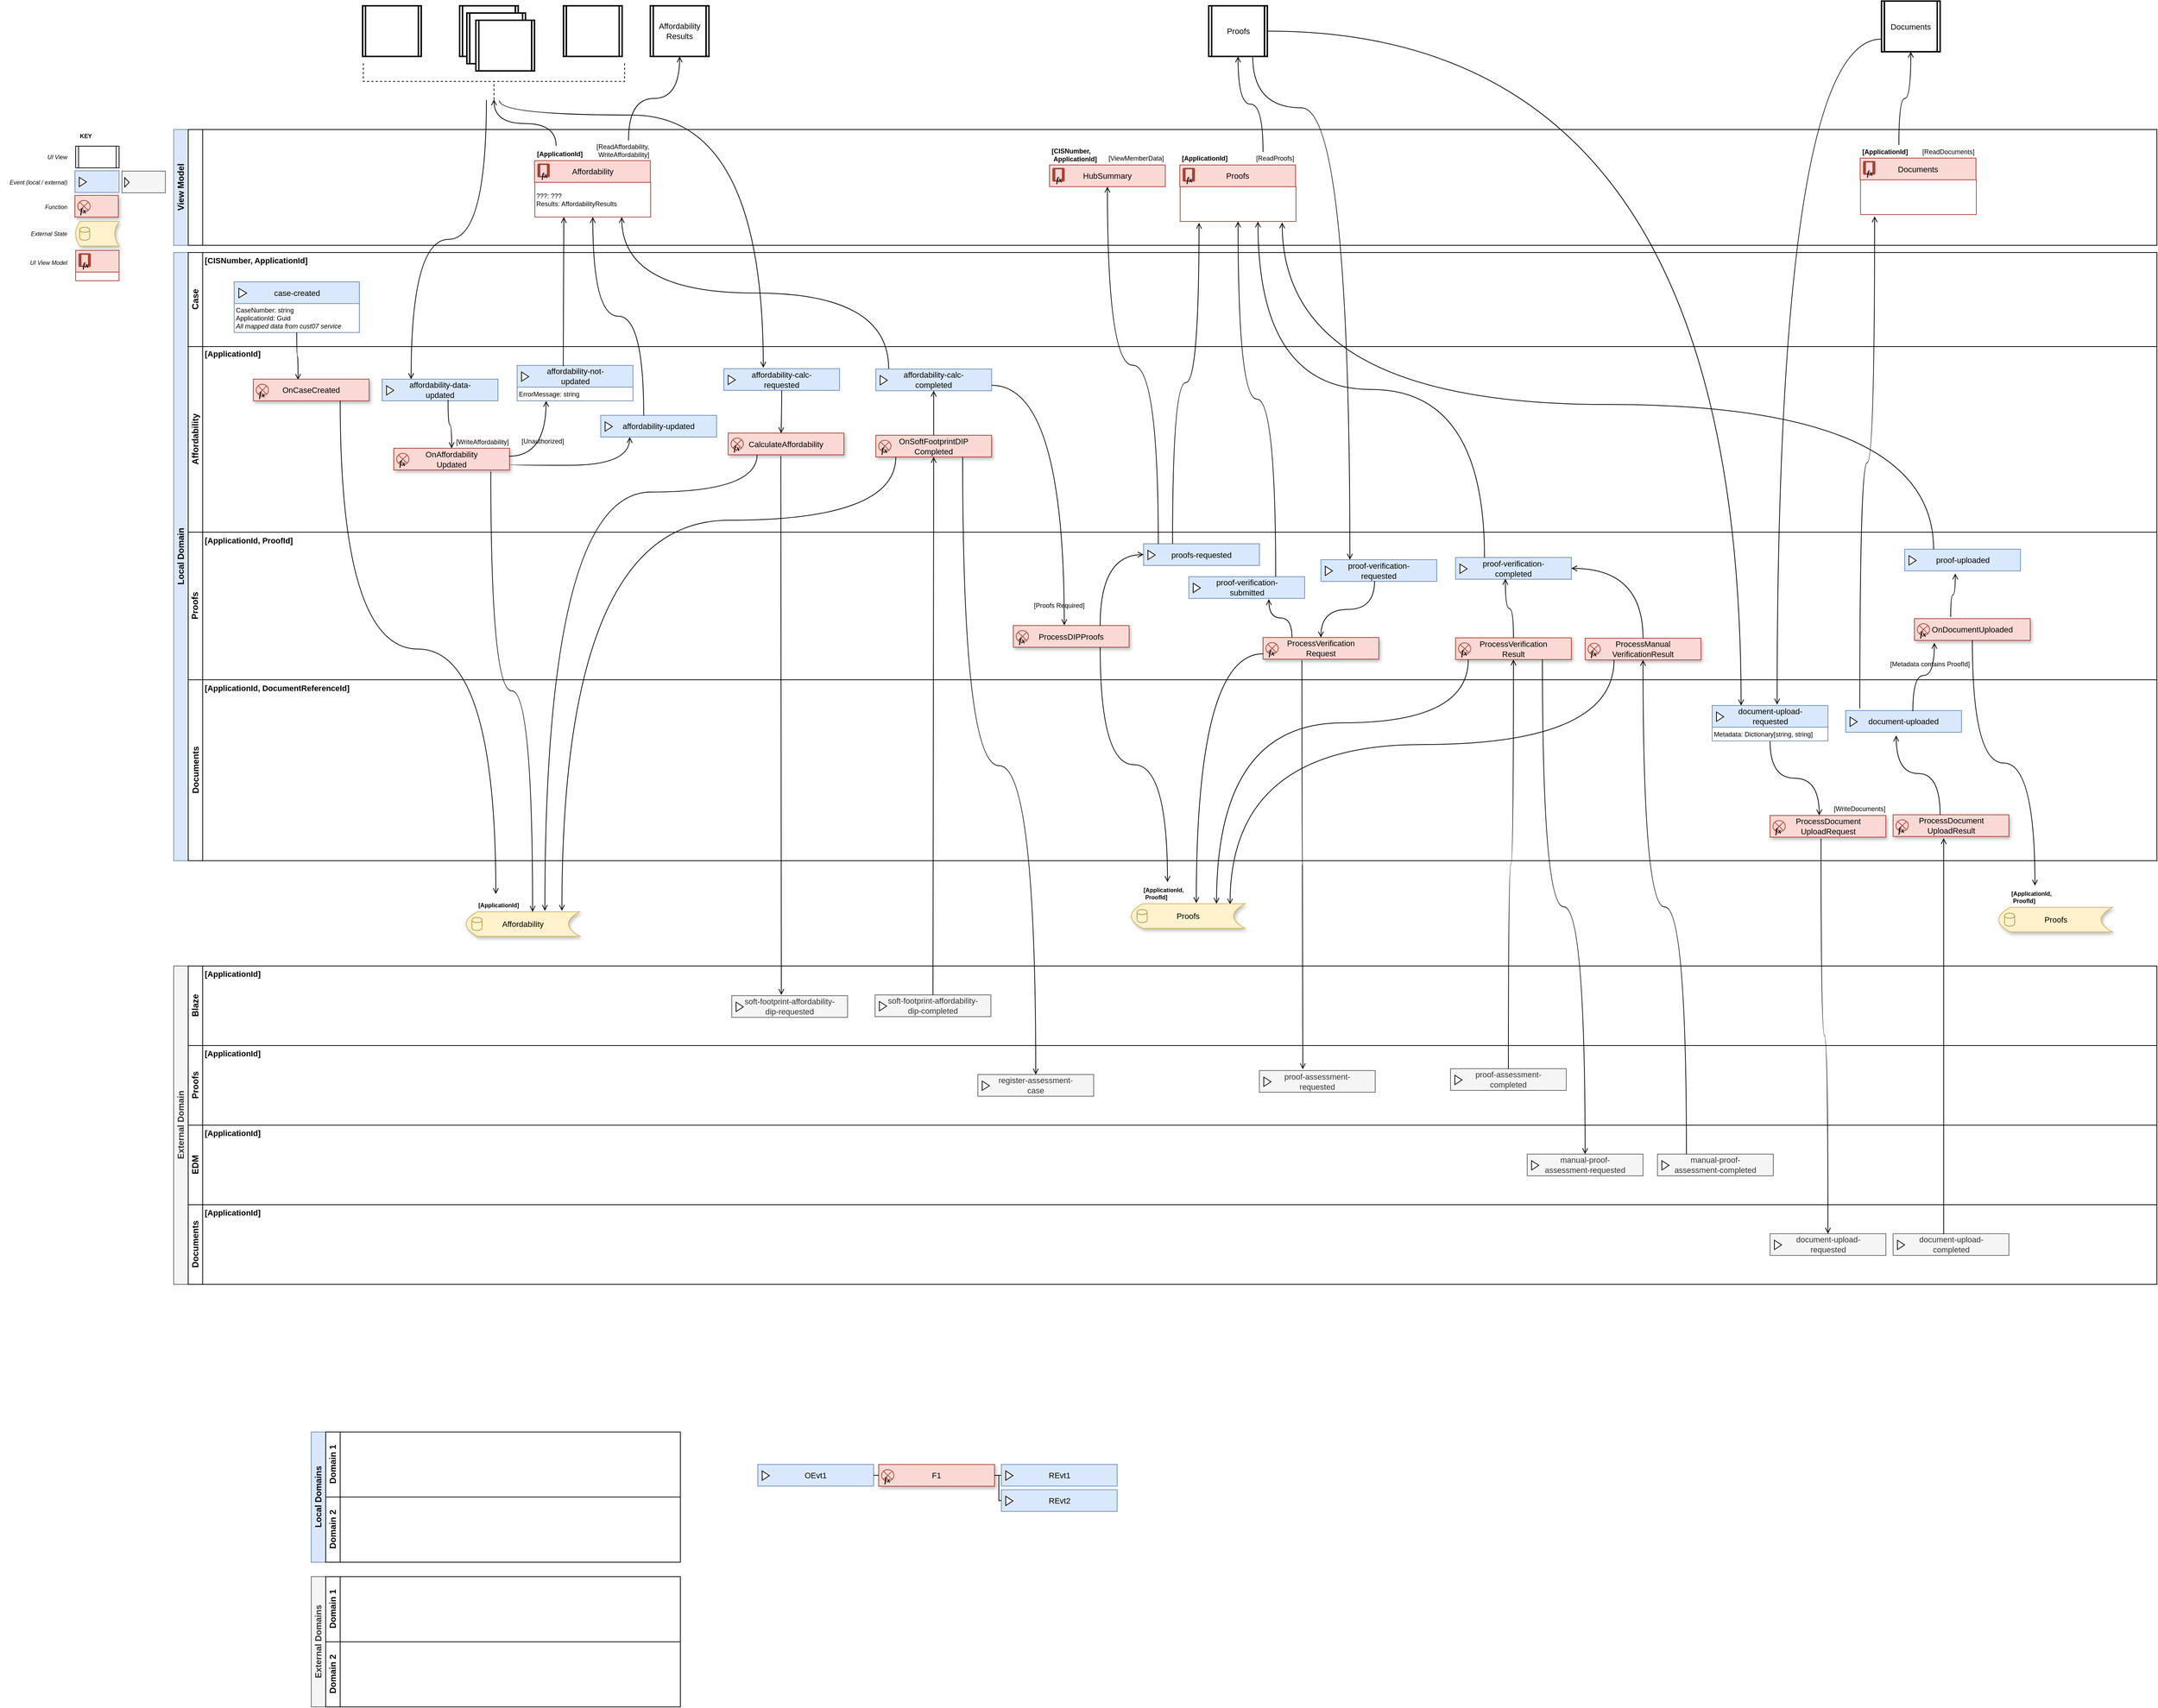 <mxfile version="12.1.0" type="device" pages="3"><diagram id="_bTupxWOSv87JZfK-Mqx" name="Visual Notation"><mxGraphModel dx="1506" dy="1189" grid="1" gridSize="10" guides="1" tooltips="1" connect="1" arrows="1" fold="1" page="0" pageScale="1" pageWidth="827" pageHeight="1169" math="0" shadow="0"><root><mxCell id="0"/><mxCell id="1" parent="0"/><mxCell id="AFA0JzHO6r8hgCOqhJLP-1" value="Local Domain" style="swimlane;html=1;childLayout=stackLayout;resizeParent=1;resizeParentMax=0;horizontal=0;startSize=20;horizontalStack=0;fillColor=#dae8fc;strokeColor=#6c8ebf;" parent="1" vertex="1"><mxGeometry x="20" y="260" width="2740" height="840.5" as="geometry"/></mxCell><mxCell id="AFA0JzHO6r8hgCOqhJLP-2" value="Case" style="swimlane;html=1;startSize=20;horizontal=0;" parent="AFA0JzHO6r8hgCOqhJLP-1" vertex="1"><mxGeometry x="20" width="2720" height="130" as="geometry"/></mxCell><mxCell id="AFA0JzHO6r8hgCOqhJLP-3" value="[CISNumber, ApplicationId]" style="text;html=1;strokeColor=none;fillColor=none;align=left;verticalAlign=middle;whiteSpace=wrap;rounded=0;fontSize=11;fontStyle=1" parent="AFA0JzHO6r8hgCOqhJLP-2" vertex="1"><mxGeometry x="21" y="1" width="149" height="20" as="geometry"/></mxCell><mxCell id="AFA0JzHO6r8hgCOqhJLP-4" value="" style="group" parent="AFA0JzHO6r8hgCOqhJLP-2" vertex="1" connectable="0"><mxGeometry x="63.5" y="40.5" width="173" height="70" as="geometry"/></mxCell><mxCell id="AFA0JzHO6r8hgCOqhJLP-5" value="" style="group;fillColor=#b1ddf0;strokeColor=#10739e;" parent="AFA0JzHO6r8hgCOqhJLP-4" vertex="1" connectable="0"><mxGeometry width="173" height="30" as="geometry"/></mxCell><mxCell id="AFA0JzHO6r8hgCOqhJLP-6" value="case-created" style="html=1;whiteSpace=wrap;container=1;recursiveResize=0;collapsible=0;fontSize=11;fillColor=#dae8fc;strokeColor=#6c8ebf;" parent="AFA0JzHO6r8hgCOqhJLP-5" vertex="1"><mxGeometry width="173" height="30" as="geometry"/></mxCell><mxCell id="AFA0JzHO6r8hgCOqhJLP-7" value="" style="triangle;html=1;whiteSpace=wrap;" parent="AFA0JzHO6r8hgCOqhJLP-6" vertex="1"><mxGeometry x="6.488" y="9" width="10.812" height="13" as="geometry"/></mxCell><mxCell id="AFA0JzHO6r8hgCOqhJLP-8" value="&lt;font color=&quot;#000000&quot; style=&quot;font-size: 9px&quot;&gt;&lt;span style=&quot;font-size: 9px&quot;&gt;CaseNumber: string&lt;br&gt;ApplicationId: Guid&lt;br&gt;&lt;i&gt;All mapped data from cust07 service&lt;/i&gt;&lt;/span&gt;&lt;/font&gt;" style="whiteSpace=wrap;html=1;strokeColor=#6c8ebf;fillColor=none;fontSize=9;fontColor=#000000;align=left;" parent="AFA0JzHO6r8hgCOqhJLP-4" vertex="1"><mxGeometry y="30" width="173" height="40" as="geometry"/></mxCell><mxCell id="AFA0JzHO6r8hgCOqhJLP-9" style="edgeStyle=orthogonalEdgeStyle;orthogonalLoop=1;jettySize=auto;html=1;fontSize=11;endArrow=open;endFill=0;jumpStyle=none;jumpSize=6;curved=1;exitX=0.5;exitY=1;exitDx=0;exitDy=0;entryX=0.386;entryY=0.034;entryDx=0;entryDy=0;entryPerimeter=0;" parent="AFA0JzHO6r8hgCOqhJLP-1" source="AFA0JzHO6r8hgCOqhJLP-8" target="AFA0JzHO6r8hgCOqhJLP-12" edge="1"><mxGeometry relative="1" as="geometry"><mxPoint x="1311.588" y="680.941" as="sourcePoint"/><mxPoint x="1309.235" y="765.647" as="targetPoint"/></mxGeometry></mxCell><mxCell id="AFA0JzHO6r8hgCOqhJLP-10" value="Affordability" style="swimlane;html=1;startSize=20;horizontal=0;" parent="AFA0JzHO6r8hgCOqhJLP-1" vertex="1"><mxGeometry x="20" y="130" width="2720" height="256.5" as="geometry"><mxRectangle x="20" y="130" width="1180" height="80" as="alternateBounds"/></mxGeometry></mxCell><mxCell id="AFA0JzHO6r8hgCOqhJLP-11" value="[ApplicationId]" style="text;html=1;strokeColor=none;fillColor=none;align=left;verticalAlign=middle;whiteSpace=wrap;rounded=0;fontSize=11;fontStyle=1" parent="AFA0JzHO6r8hgCOqhJLP-10" vertex="1"><mxGeometry x="21" width="90" height="20" as="geometry"/></mxCell><mxCell id="AFA0JzHO6r8hgCOqhJLP-12" value="OnCaseCreated" style="html=1;whiteSpace=wrap;container=1;recursiveResize=0;collapsible=0;fontSize=11;fillColor=#fad9d5;strokeColor=#ae4132;shadow=1;" parent="AFA0JzHO6r8hgCOqhJLP-10" vertex="1"><mxGeometry x="90" y="45" width="160" height="30" as="geometry"/></mxCell><mxCell id="AFA0JzHO6r8hgCOqhJLP-13" value="" style="shape=sumEllipse;perimeter=ellipsePerimeter;whiteSpace=wrap;html=1;backgroundOutline=1;fillColor=#fad9d5;fontSize=11;align=left;strokeColor=#ae4132;" parent="AFA0JzHO6r8hgCOqhJLP-12" vertex="1"><mxGeometry x="4" y="7" width="17" height="16" as="geometry"/></mxCell><mxCell id="AFA0JzHO6r8hgCOqhJLP-14" value="&lt;font face=&quot;Times New Roman&quot; style=&quot;font-size: 10px;&quot;&gt;&lt;i style=&quot;font-size: 10px;&quot;&gt;&lt;b style=&quot;font-size: 10px;&quot;&gt;fx&lt;/b&gt;&lt;/i&gt;&lt;/font&gt;" style="text;html=1;strokeColor=none;fillColor=none;align=center;verticalAlign=middle;whiteSpace=wrap;rounded=0;fontSize=10;" parent="AFA0JzHO6r8hgCOqhJLP-12" vertex="1"><mxGeometry x="5.5" y="15" width="12" height="11" as="geometry"/></mxCell><mxCell id="AFA0JzHO6r8hgCOqhJLP-15" value="" style="group;fillColor=#b1ddf0;strokeColor=#10739e;" parent="AFA0JzHO6r8hgCOqhJLP-10" vertex="1" connectable="0"><mxGeometry x="268" y="45" width="160" height="30" as="geometry"/></mxCell><mxCell id="AFA0JzHO6r8hgCOqhJLP-16" value="affordability-data-&lt;br&gt;updated" style="html=1;whiteSpace=wrap;container=1;recursiveResize=0;collapsible=0;fontSize=11;fillColor=#dae8fc;strokeColor=#6c8ebf;" parent="AFA0JzHO6r8hgCOqhJLP-15" vertex="1"><mxGeometry width="160" height="30" as="geometry"/></mxCell><mxCell id="AFA0JzHO6r8hgCOqhJLP-17" value="" style="triangle;html=1;whiteSpace=wrap;" parent="AFA0JzHO6r8hgCOqhJLP-16" vertex="1"><mxGeometry x="6" y="9" width="10" height="13" as="geometry"/></mxCell><mxCell id="AFA0JzHO6r8hgCOqhJLP-18" value="OnAffordability&lt;br&gt;Updated" style="html=1;whiteSpace=wrap;container=1;recursiveResize=0;collapsible=0;fontSize=11;fillColor=#fad9d5;strokeColor=#ae4132;shadow=1;" parent="AFA0JzHO6r8hgCOqhJLP-10" vertex="1"><mxGeometry x="284" y="140.5" width="160" height="30" as="geometry"/></mxCell><mxCell id="AFA0JzHO6r8hgCOqhJLP-19" value="" style="shape=sumEllipse;perimeter=ellipsePerimeter;whiteSpace=wrap;html=1;backgroundOutline=1;fillColor=#fad9d5;fontSize=11;align=left;strokeColor=#ae4132;" parent="AFA0JzHO6r8hgCOqhJLP-18" vertex="1"><mxGeometry x="4" y="7" width="17" height="16" as="geometry"/></mxCell><mxCell id="AFA0JzHO6r8hgCOqhJLP-20" value="&lt;font face=&quot;Times New Roman&quot; style=&quot;font-size: 10px;&quot;&gt;&lt;i style=&quot;font-size: 10px;&quot;&gt;&lt;b style=&quot;font-size: 10px;&quot;&gt;fx&lt;/b&gt;&lt;/i&gt;&lt;/font&gt;" style="text;html=1;strokeColor=none;fillColor=none;align=center;verticalAlign=middle;whiteSpace=wrap;rounded=0;fontSize=10;" parent="AFA0JzHO6r8hgCOqhJLP-18" vertex="1"><mxGeometry x="5.5" y="15" width="12" height="11" as="geometry"/></mxCell><mxCell id="AFA0JzHO6r8hgCOqhJLP-21" style="edgeStyle=orthogonalEdgeStyle;orthogonalLoop=1;jettySize=auto;html=1;fontSize=11;endArrow=open;endFill=0;jumpStyle=none;jumpSize=6;curved=1;entryX=0.5;entryY=0;entryDx=0;entryDy=0;exitX=0.569;exitY=0.96;exitDx=0;exitDy=0;exitPerimeter=0;" parent="AFA0JzHO6r8hgCOqhJLP-10" source="AFA0JzHO6r8hgCOqhJLP-16" target="AFA0JzHO6r8hgCOqhJLP-18" edge="1"><mxGeometry relative="1" as="geometry"><mxPoint x="360" y="80" as="sourcePoint"/><mxPoint x="590.176" y="105" as="targetPoint"/></mxGeometry></mxCell><mxCell id="AFA0JzHO6r8hgCOqhJLP-22" style="edgeStyle=orthogonalEdgeStyle;orthogonalLoop=1;jettySize=auto;html=1;fontSize=11;endArrow=open;endFill=0;jumpStyle=none;jumpSize=6;curved=1;exitX=1;exitY=0.75;exitDx=0;exitDy=0;entryX=0.25;entryY=1;entryDx=0;entryDy=0;" parent="AFA0JzHO6r8hgCOqhJLP-10" source="AFA0JzHO6r8hgCOqhJLP-18" target="AFA0JzHO6r8hgCOqhJLP-29" edge="1"><mxGeometry relative="1" as="geometry"><mxPoint x="721.667" y="137" as="sourcePoint"/><mxPoint x="659" y="158" as="targetPoint"/><Array as="points"><mxPoint x="610" y="164"/></Array></mxGeometry></mxCell><mxCell id="AFA0JzHO6r8hgCOqhJLP-23" value="" style="group" parent="AFA0JzHO6r8hgCOqhJLP-10" vertex="1" connectable="0"><mxGeometry x="454.5" y="26" width="160" height="49" as="geometry"/></mxCell><mxCell id="AFA0JzHO6r8hgCOqhJLP-24" value="" style="group;fillColor=#b1ddf0;strokeColor=#10739e;" parent="AFA0JzHO6r8hgCOqhJLP-23" vertex="1" connectable="0"><mxGeometry width="160" height="30" as="geometry"/></mxCell><mxCell id="AFA0JzHO6r8hgCOqhJLP-25" value="affordability-not-&lt;br&gt;updated" style="html=1;whiteSpace=wrap;container=1;recursiveResize=0;collapsible=0;fontSize=11;fillColor=#dae8fc;strokeColor=#6c8ebf;" parent="AFA0JzHO6r8hgCOqhJLP-24" vertex="1"><mxGeometry width="160" height="30" as="geometry"/></mxCell><mxCell id="AFA0JzHO6r8hgCOqhJLP-26" value="" style="triangle;html=1;whiteSpace=wrap;" parent="AFA0JzHO6r8hgCOqhJLP-25" vertex="1"><mxGeometry x="6" y="9" width="10" height="13" as="geometry"/></mxCell><mxCell id="AFA0JzHO6r8hgCOqhJLP-27" value="ErrorMessage: string" style="whiteSpace=wrap;html=1;strokeColor=#6c8ebf;fillColor=none;fontSize=9;fontColor=#000000;align=left;" parent="AFA0JzHO6r8hgCOqhJLP-23" vertex="1"><mxGeometry y="30" width="160" height="19" as="geometry"/></mxCell><mxCell id="AFA0JzHO6r8hgCOqhJLP-28" value="" style="group;fillColor=#b1ddf0;strokeColor=#10739e;" parent="AFA0JzHO6r8hgCOqhJLP-10" vertex="1" connectable="0"><mxGeometry x="570" y="95" width="160" height="30" as="geometry"/></mxCell><mxCell id="AFA0JzHO6r8hgCOqhJLP-29" value="affordability-updated" style="html=1;whiteSpace=wrap;container=1;recursiveResize=0;collapsible=0;fontSize=11;fillColor=#dae8fc;strokeColor=#6c8ebf;" parent="AFA0JzHO6r8hgCOqhJLP-28" vertex="1"><mxGeometry width="160" height="30" as="geometry"/></mxCell><mxCell id="AFA0JzHO6r8hgCOqhJLP-30" value="" style="triangle;html=1;whiteSpace=wrap;" parent="AFA0JzHO6r8hgCOqhJLP-29" vertex="1"><mxGeometry x="6" y="9" width="10" height="13" as="geometry"/></mxCell><mxCell id="AFA0JzHO6r8hgCOqhJLP-31" style="edgeStyle=orthogonalEdgeStyle;orthogonalLoop=1;jettySize=auto;html=1;fontSize=11;endArrow=open;endFill=0;jumpStyle=none;jumpSize=6;curved=1;exitX=0.995;exitY=0.368;exitDx=0;exitDy=0;entryX=0.25;entryY=1;entryDx=0;entryDy=0;exitPerimeter=0;" parent="AFA0JzHO6r8hgCOqhJLP-10" source="AFA0JzHO6r8hgCOqhJLP-18" target="AFA0JzHO6r8hgCOqhJLP-27" edge="1"><mxGeometry relative="1" as="geometry"><mxPoint x="454" y="173" as="sourcePoint"/><mxPoint x="614" y="134" as="targetPoint"/></mxGeometry></mxCell><mxCell id="AFA0JzHO6r8hgCOqhJLP-32" value="[Unauthorized]" style="text;html=1;strokeColor=none;fillColor=none;align=center;verticalAlign=middle;whiteSpace=wrap;rounded=0;fontSize=9;fontColor=#000000;" parent="AFA0JzHO6r8hgCOqhJLP-10" vertex="1"><mxGeometry x="454.5" y="121" width="70" height="20" as="geometry"/></mxCell><mxCell id="AFA0JzHO6r8hgCOqhJLP-33" value="" style="group;fillColor=#b1ddf0;strokeColor=#10739e;" parent="AFA0JzHO6r8hgCOqhJLP-10" vertex="1" connectable="0"><mxGeometry x="740" y="30.5" width="160" height="30" as="geometry"/></mxCell><mxCell id="AFA0JzHO6r8hgCOqhJLP-34" value="affordability-calc-&lt;br&gt;requested" style="html=1;whiteSpace=wrap;container=1;recursiveResize=0;collapsible=0;fontSize=11;fillColor=#dae8fc;strokeColor=#6c8ebf;" parent="AFA0JzHO6r8hgCOqhJLP-33" vertex="1"><mxGeometry width="160" height="30" as="geometry"/></mxCell><mxCell id="AFA0JzHO6r8hgCOqhJLP-35" value="" style="triangle;html=1;whiteSpace=wrap;" parent="AFA0JzHO6r8hgCOqhJLP-34" vertex="1"><mxGeometry x="6" y="9" width="10" height="13" as="geometry"/></mxCell><mxCell id="AFA0JzHO6r8hgCOqhJLP-36" value="CalculateAffordability" style="html=1;whiteSpace=wrap;container=1;recursiveResize=0;collapsible=0;fontSize=11;fillColor=#fad9d5;strokeColor=#ae4132;shadow=1;" parent="AFA0JzHO6r8hgCOqhJLP-10" vertex="1"><mxGeometry x="746" y="119.5" width="160" height="30" as="geometry"/></mxCell><mxCell id="AFA0JzHO6r8hgCOqhJLP-37" value="" style="shape=sumEllipse;perimeter=ellipsePerimeter;whiteSpace=wrap;html=1;backgroundOutline=1;fillColor=#fad9d5;fontSize=11;align=left;strokeColor=#ae4132;" parent="AFA0JzHO6r8hgCOqhJLP-36" vertex="1"><mxGeometry x="4" y="7" width="17" height="16" as="geometry"/></mxCell><mxCell id="AFA0JzHO6r8hgCOqhJLP-38" value="&lt;font face=&quot;Times New Roman&quot; style=&quot;font-size: 10px;&quot;&gt;&lt;i style=&quot;font-size: 10px;&quot;&gt;&lt;b style=&quot;font-size: 10px;&quot;&gt;fx&lt;/b&gt;&lt;/i&gt;&lt;/font&gt;" style="text;html=1;strokeColor=none;fillColor=none;align=center;verticalAlign=middle;whiteSpace=wrap;rounded=0;fontSize=10;" parent="AFA0JzHO6r8hgCOqhJLP-36" vertex="1"><mxGeometry x="5.5" y="15" width="12" height="11" as="geometry"/></mxCell><mxCell id="AFA0JzHO6r8hgCOqhJLP-39" style="edgeStyle=orthogonalEdgeStyle;orthogonalLoop=1;jettySize=auto;html=1;fontSize=11;endArrow=open;endFill=0;jumpStyle=none;jumpSize=6;curved=1;entryX=0.457;entryY=0.008;entryDx=0;entryDy=0;entryPerimeter=0;" parent="AFA0JzHO6r8hgCOqhJLP-10" source="AFA0JzHO6r8hgCOqhJLP-34" target="AFA0JzHO6r8hgCOqhJLP-36" edge="1"><mxGeometry relative="1" as="geometry"><mxPoint x="372.579" y="86.579" as="sourcePoint"/><mxPoint x="373.632" y="150.789" as="targetPoint"/></mxGeometry></mxCell><mxCell id="AFA0JzHO6r8hgCOqhJLP-40" value="" style="group;fillColor=#b1ddf0;strokeColor=#10739e;" parent="AFA0JzHO6r8hgCOqhJLP-10" vertex="1" connectable="0"><mxGeometry x="950" y="31" width="160" height="30" as="geometry"/></mxCell><mxCell id="AFA0JzHO6r8hgCOqhJLP-41" value="affordability-calc-&lt;br&gt;completed" style="html=1;whiteSpace=wrap;container=1;recursiveResize=0;collapsible=0;fontSize=11;fillColor=#dae8fc;strokeColor=#6c8ebf;" parent="AFA0JzHO6r8hgCOqhJLP-40" vertex="1"><mxGeometry width="160" height="30" as="geometry"/></mxCell><mxCell id="AFA0JzHO6r8hgCOqhJLP-42" value="" style="triangle;html=1;whiteSpace=wrap;" parent="AFA0JzHO6r8hgCOqhJLP-41" vertex="1"><mxGeometry x="6" y="9" width="10" height="13" as="geometry"/></mxCell><mxCell id="AFA0JzHO6r8hgCOqhJLP-43" value="OnSoftFootprintDIP&lt;br&gt;Completed" style="html=1;whiteSpace=wrap;container=1;recursiveResize=0;collapsible=0;fontSize=11;fillColor=#fad9d5;strokeColor=#ae4132;shadow=1;" parent="AFA0JzHO6r8hgCOqhJLP-10" vertex="1"><mxGeometry x="950" y="122.5" width="160" height="30" as="geometry"/></mxCell><mxCell id="AFA0JzHO6r8hgCOqhJLP-44" value="" style="shape=sumEllipse;perimeter=ellipsePerimeter;whiteSpace=wrap;html=1;backgroundOutline=1;fillColor=#fad9d5;fontSize=11;align=left;strokeColor=#ae4132;" parent="AFA0JzHO6r8hgCOqhJLP-43" vertex="1"><mxGeometry x="4" y="7" width="17" height="16" as="geometry"/></mxCell><mxCell id="AFA0JzHO6r8hgCOqhJLP-45" value="&lt;font face=&quot;Times New Roman&quot; style=&quot;font-size: 10px;&quot;&gt;&lt;i style=&quot;font-size: 10px;&quot;&gt;&lt;b style=&quot;font-size: 10px;&quot;&gt;fx&lt;/b&gt;&lt;/i&gt;&lt;/font&gt;" style="text;html=1;strokeColor=none;fillColor=none;align=center;verticalAlign=middle;whiteSpace=wrap;rounded=0;fontSize=10;" parent="AFA0JzHO6r8hgCOqhJLP-43" vertex="1"><mxGeometry x="5.5" y="15" width="12" height="11" as="geometry"/></mxCell><mxCell id="AFA0JzHO6r8hgCOqhJLP-46" style="edgeStyle=orthogonalEdgeStyle;orthogonalLoop=1;jettySize=auto;html=1;fontSize=11;endArrow=open;endFill=0;jumpStyle=none;jumpSize=6;curved=1;entryX=0.5;entryY=1;entryDx=0;entryDy=0;exitX=0.5;exitY=0;exitDx=0;exitDy=0;" parent="AFA0JzHO6r8hgCOqhJLP-10" source="AFA0JzHO6r8hgCOqhJLP-43" target="AFA0JzHO6r8hgCOqhJLP-41" edge="1"><mxGeometry relative="1" as="geometry"><mxPoint x="1030" y="110" as="sourcePoint"/><mxPoint x="1060" y="80" as="targetPoint"/></mxGeometry></mxCell><mxCell id="AFA0JzHO6r8hgCOqhJLP-47" style="edgeStyle=orthogonalEdgeStyle;orthogonalLoop=1;jettySize=auto;html=1;fontSize=11;endArrow=open;endFill=0;jumpStyle=none;jumpSize=6;curved=1;entryX=0.44;entryY=-0.012;entryDx=0;entryDy=0;exitX=1;exitY=0.75;exitDx=0;exitDy=0;entryPerimeter=0;" parent="AFA0JzHO6r8hgCOqhJLP-1" source="AFA0JzHO6r8hgCOqhJLP-41" target="AFA0JzHO6r8hgCOqhJLP-50" edge="1"><mxGeometry relative="1" as="geometry"><mxPoint x="1060.088" y="262.879" as="sourcePoint"/><mxPoint x="1060.088" y="201.341" as="targetPoint"/></mxGeometry></mxCell><mxCell id="AFA0JzHO6r8hgCOqhJLP-48" value="Proofs" style="swimlane;html=1;startSize=20;horizontal=0;" parent="AFA0JzHO6r8hgCOqhJLP-1" vertex="1"><mxGeometry x="20" y="386.5" width="2720" height="204" as="geometry"/></mxCell><mxCell id="AFA0JzHO6r8hgCOqhJLP-49" value="[ApplicationId, ProofId]" style="text;html=1;strokeColor=none;fillColor=none;align=left;verticalAlign=middle;whiteSpace=wrap;rounded=0;fontSize=11;fontStyle=1" parent="AFA0JzHO6r8hgCOqhJLP-48" vertex="1"><mxGeometry x="21" y="1" width="139" height="20" as="geometry"/></mxCell><mxCell id="AFA0JzHO6r8hgCOqhJLP-50" value="ProcessDIPProofs" style="html=1;whiteSpace=wrap;container=1;recursiveResize=0;collapsible=0;fontSize=11;fillColor=#fad9d5;strokeColor=#ae4132;shadow=1;" parent="AFA0JzHO6r8hgCOqhJLP-48" vertex="1"><mxGeometry x="1140" y="129" width="160" height="30" as="geometry"/></mxCell><mxCell id="AFA0JzHO6r8hgCOqhJLP-51" value="" style="shape=sumEllipse;perimeter=ellipsePerimeter;whiteSpace=wrap;html=1;backgroundOutline=1;fillColor=#fad9d5;fontSize=11;align=left;strokeColor=#ae4132;" parent="AFA0JzHO6r8hgCOqhJLP-50" vertex="1"><mxGeometry x="4" y="7" width="17" height="16" as="geometry"/></mxCell><mxCell id="AFA0JzHO6r8hgCOqhJLP-52" value="&lt;font face=&quot;Times New Roman&quot; style=&quot;font-size: 10px;&quot;&gt;&lt;i style=&quot;font-size: 10px;&quot;&gt;&lt;b style=&quot;font-size: 10px;&quot;&gt;fx&lt;/b&gt;&lt;/i&gt;&lt;/font&gt;" style="text;html=1;strokeColor=none;fillColor=none;align=center;verticalAlign=middle;whiteSpace=wrap;rounded=0;fontSize=10;" parent="AFA0JzHO6r8hgCOqhJLP-50" vertex="1"><mxGeometry x="5.5" y="15" width="12" height="11" as="geometry"/></mxCell><mxCell id="AFA0JzHO6r8hgCOqhJLP-53" value="[Proofs Required]" style="text;html=1;strokeColor=none;fillColor=none;align=center;verticalAlign=middle;whiteSpace=wrap;rounded=0;fontSize=9;fontColor=#000000;" parent="AFA0JzHO6r8hgCOqhJLP-48" vertex="1"><mxGeometry x="1163" y="91.5" width="81" height="20" as="geometry"/></mxCell><mxCell id="AFA0JzHO6r8hgCOqhJLP-54" value="" style="group;fillColor=#b1ddf0;strokeColor=#10739e;" parent="AFA0JzHO6r8hgCOqhJLP-48" vertex="1" connectable="0"><mxGeometry x="1320" y="16" width="160" height="30" as="geometry"/></mxCell><mxCell id="AFA0JzHO6r8hgCOqhJLP-55" value="proofs-requested" style="html=1;whiteSpace=wrap;container=1;recursiveResize=0;collapsible=0;fontSize=11;fillColor=#dae8fc;strokeColor=#6c8ebf;" parent="AFA0JzHO6r8hgCOqhJLP-54" vertex="1"><mxGeometry width="160" height="30" as="geometry"/></mxCell><mxCell id="AFA0JzHO6r8hgCOqhJLP-56" value="" style="triangle;html=1;whiteSpace=wrap;" parent="AFA0JzHO6r8hgCOqhJLP-55" vertex="1"><mxGeometry x="6" y="9" width="10" height="13" as="geometry"/></mxCell><mxCell id="AFA0JzHO6r8hgCOqhJLP-57" style="edgeStyle=orthogonalEdgeStyle;orthogonalLoop=1;jettySize=auto;html=1;fontSize=11;endArrow=open;endFill=0;jumpStyle=none;jumpSize=6;curved=1;entryX=0;entryY=0.5;entryDx=0;entryDy=0;exitX=0.75;exitY=0;exitDx=0;exitDy=0;" parent="AFA0JzHO6r8hgCOqhJLP-48" source="AFA0JzHO6r8hgCOqhJLP-50" target="AFA0JzHO6r8hgCOqhJLP-55" edge="1"><mxGeometry relative="1" as="geometry"><mxPoint x="1040.088" y="-123.621" as="sourcePoint"/><mxPoint x="1040.088" y="-185.159" as="targetPoint"/></mxGeometry></mxCell><mxCell id="AFA0JzHO6r8hgCOqhJLP-58" value="" style="group;fillColor=#b1ddf0;strokeColor=#10739e;" parent="AFA0JzHO6r8hgCOqhJLP-48" vertex="1" connectable="0"><mxGeometry x="1565" y="38" width="160" height="30" as="geometry"/></mxCell><mxCell id="AFA0JzHO6r8hgCOqhJLP-59" value="proof-verification-&lt;br&gt;requested" style="html=1;whiteSpace=wrap;container=1;recursiveResize=0;collapsible=0;fontSize=11;fillColor=#dae8fc;strokeColor=#6c8ebf;" parent="AFA0JzHO6r8hgCOqhJLP-58" vertex="1"><mxGeometry width="160" height="30" as="geometry"/></mxCell><mxCell id="AFA0JzHO6r8hgCOqhJLP-60" value="" style="triangle;html=1;whiteSpace=wrap;" parent="AFA0JzHO6r8hgCOqhJLP-59" vertex="1"><mxGeometry x="6" y="9" width="10" height="13" as="geometry"/></mxCell><mxCell id="AFA0JzHO6r8hgCOqhJLP-61" value="ProcessVerification&lt;br&gt;Request" style="html=1;whiteSpace=wrap;container=1;recursiveResize=0;collapsible=0;fontSize=11;fillColor=#fad9d5;strokeColor=#ae4132;shadow=1;" parent="AFA0JzHO6r8hgCOqhJLP-48" vertex="1"><mxGeometry x="1485" y="145.5" width="160" height="30" as="geometry"/></mxCell><mxCell id="AFA0JzHO6r8hgCOqhJLP-62" value="" style="shape=sumEllipse;perimeter=ellipsePerimeter;whiteSpace=wrap;html=1;backgroundOutline=1;fillColor=#fad9d5;fontSize=11;align=left;strokeColor=#ae4132;" parent="AFA0JzHO6r8hgCOqhJLP-61" vertex="1"><mxGeometry x="4" y="7" width="17" height="16" as="geometry"/></mxCell><mxCell id="AFA0JzHO6r8hgCOqhJLP-63" value="&lt;font face=&quot;Times New Roman&quot; style=&quot;font-size: 10px;&quot;&gt;&lt;i style=&quot;font-size: 10px;&quot;&gt;&lt;b style=&quot;font-size: 10px;&quot;&gt;fx&lt;/b&gt;&lt;/i&gt;&lt;/font&gt;" style="text;html=1;strokeColor=none;fillColor=none;align=center;verticalAlign=middle;whiteSpace=wrap;rounded=0;fontSize=10;" parent="AFA0JzHO6r8hgCOqhJLP-61" vertex="1"><mxGeometry x="5.5" y="15" width="12" height="11" as="geometry"/></mxCell><mxCell id="AFA0JzHO6r8hgCOqhJLP-64" style="edgeStyle=orthogonalEdgeStyle;orthogonalLoop=1;jettySize=auto;html=1;fontSize=11;endArrow=open;endFill=0;jumpStyle=none;jumpSize=6;curved=1;entryX=0.5;entryY=0;entryDx=0;entryDy=0;exitX=0.463;exitY=0.984;exitDx=0;exitDy=0;exitPerimeter=0;" parent="AFA0JzHO6r8hgCOqhJLP-48" source="AFA0JzHO6r8hgCOqhJLP-59" target="AFA0JzHO6r8hgCOqhJLP-61" edge="1"><mxGeometry relative="1" as="geometry"><mxPoint x="1650" y="90.5" as="sourcePoint"/><mxPoint x="1446.029" y="93.112" as="targetPoint"/></mxGeometry></mxCell><mxCell id="AFA0JzHO6r8hgCOqhJLP-65" value="" style="group;fillColor=#b1ddf0;strokeColor=#10739e;" parent="AFA0JzHO6r8hgCOqhJLP-48" vertex="1" connectable="0"><mxGeometry x="1382.5" y="61.5" width="160" height="30" as="geometry"/></mxCell><mxCell id="AFA0JzHO6r8hgCOqhJLP-66" value="proof-verification-&lt;br&gt;submitted" style="html=1;whiteSpace=wrap;container=1;recursiveResize=0;collapsible=0;fontSize=11;fillColor=#dae8fc;strokeColor=#6c8ebf;" parent="AFA0JzHO6r8hgCOqhJLP-65" vertex="1"><mxGeometry width="160" height="30" as="geometry"/></mxCell><mxCell id="AFA0JzHO6r8hgCOqhJLP-67" value="" style="triangle;html=1;whiteSpace=wrap;" parent="AFA0JzHO6r8hgCOqhJLP-66" vertex="1"><mxGeometry x="6" y="9" width="10" height="13" as="geometry"/></mxCell><mxCell id="AFA0JzHO6r8hgCOqhJLP-68" style="edgeStyle=orthogonalEdgeStyle;orthogonalLoop=1;jettySize=auto;html=1;fontSize=11;endArrow=open;endFill=0;jumpStyle=none;jumpSize=6;curved=1;exitX=0.25;exitY=0;exitDx=0;exitDy=0;entryX=0.691;entryY=1.035;entryDx=0;entryDy=0;entryPerimeter=0;" parent="AFA0JzHO6r8hgCOqhJLP-48" source="AFA0JzHO6r8hgCOqhJLP-61" target="AFA0JzHO6r8hgCOqhJLP-66" edge="1"><mxGeometry relative="1" as="geometry"><mxPoint x="1648.545" y="77.909" as="sourcePoint"/><mxPoint x="1430" y="123.5" as="targetPoint"/></mxGeometry></mxCell><mxCell id="AFA0JzHO6r8hgCOqhJLP-69" value="ProcessVerification&lt;br&gt;Result" style="html=1;whiteSpace=wrap;container=1;recursiveResize=0;collapsible=0;fontSize=11;fillColor=#fad9d5;strokeColor=#ae4132;shadow=1;" parent="AFA0JzHO6r8hgCOqhJLP-48" vertex="1"><mxGeometry x="1751" y="146" width="160" height="30" as="geometry"/></mxCell><mxCell id="AFA0JzHO6r8hgCOqhJLP-70" value="" style="shape=sumEllipse;perimeter=ellipsePerimeter;whiteSpace=wrap;html=1;backgroundOutline=1;fillColor=#fad9d5;fontSize=11;align=left;strokeColor=#ae4132;" parent="AFA0JzHO6r8hgCOqhJLP-69" vertex="1"><mxGeometry x="4" y="7" width="17" height="16" as="geometry"/></mxCell><mxCell id="AFA0JzHO6r8hgCOqhJLP-71" value="&lt;font face=&quot;Times New Roman&quot; style=&quot;font-size: 10px;&quot;&gt;&lt;i style=&quot;font-size: 10px;&quot;&gt;&lt;b style=&quot;font-size: 10px;&quot;&gt;fx&lt;/b&gt;&lt;/i&gt;&lt;/font&gt;" style="text;html=1;strokeColor=none;fillColor=none;align=center;verticalAlign=middle;whiteSpace=wrap;rounded=0;fontSize=10;" parent="AFA0JzHO6r8hgCOqhJLP-69" vertex="1"><mxGeometry x="5.5" y="15" width="12" height="11" as="geometry"/></mxCell><mxCell id="AFA0JzHO6r8hgCOqhJLP-72" value="" style="group;fillColor=#b1ddf0;strokeColor=#10739e;" parent="AFA0JzHO6r8hgCOqhJLP-48" vertex="1" connectable="0"><mxGeometry x="1751" y="35" width="160" height="30" as="geometry"/></mxCell><mxCell id="AFA0JzHO6r8hgCOqhJLP-73" value="proof-verification-&lt;br&gt;completed" style="html=1;whiteSpace=wrap;container=1;recursiveResize=0;collapsible=0;fontSize=11;fillColor=#dae8fc;strokeColor=#6c8ebf;" parent="AFA0JzHO6r8hgCOqhJLP-72" vertex="1"><mxGeometry width="160" height="30" as="geometry"/></mxCell><mxCell id="AFA0JzHO6r8hgCOqhJLP-74" value="" style="triangle;html=1;whiteSpace=wrap;" parent="AFA0JzHO6r8hgCOqhJLP-73" vertex="1"><mxGeometry x="6" y="9" width="10" height="13" as="geometry"/></mxCell><mxCell id="AFA0JzHO6r8hgCOqhJLP-75" style="edgeStyle=orthogonalEdgeStyle;orthogonalLoop=1;jettySize=auto;html=1;fontSize=11;endArrow=open;endFill=0;jumpStyle=none;jumpSize=6;curved=1;entryX=0.43;entryY=0.984;entryDx=0;entryDy=0;exitX=0.5;exitY=0;exitDx=0;exitDy=0;entryPerimeter=0;" parent="AFA0JzHO6r8hgCOqhJLP-48" source="AFA0JzHO6r8hgCOqhJLP-69" target="AFA0JzHO6r8hgCOqhJLP-73" edge="1"><mxGeometry relative="1" as="geometry"><mxPoint x="1648.545" y="77.909" as="sourcePoint"/><mxPoint x="1574.682" y="155.182" as="targetPoint"/></mxGeometry></mxCell><mxCell id="AFA0JzHO6r8hgCOqhJLP-76" value="ProcessManual&lt;br&gt;VerificationResult" style="html=1;whiteSpace=wrap;container=1;recursiveResize=0;collapsible=0;fontSize=11;fillColor=#fad9d5;strokeColor=#ae4132;shadow=1;" parent="AFA0JzHO6r8hgCOqhJLP-48" vertex="1"><mxGeometry x="1930" y="146.5" width="160" height="30" as="geometry"/></mxCell><mxCell id="AFA0JzHO6r8hgCOqhJLP-77" value="" style="shape=sumEllipse;perimeter=ellipsePerimeter;whiteSpace=wrap;html=1;backgroundOutline=1;fillColor=#fad9d5;fontSize=11;align=left;strokeColor=#ae4132;" parent="AFA0JzHO6r8hgCOqhJLP-76" vertex="1"><mxGeometry x="4" y="7" width="17" height="16" as="geometry"/></mxCell><mxCell id="AFA0JzHO6r8hgCOqhJLP-78" value="&lt;font face=&quot;Times New Roman&quot; style=&quot;font-size: 10px;&quot;&gt;&lt;i style=&quot;font-size: 10px;&quot;&gt;&lt;b style=&quot;font-size: 10px;&quot;&gt;fx&lt;/b&gt;&lt;/i&gt;&lt;/font&gt;" style="text;html=1;strokeColor=none;fillColor=none;align=center;verticalAlign=middle;whiteSpace=wrap;rounded=0;fontSize=10;" parent="AFA0JzHO6r8hgCOqhJLP-76" vertex="1"><mxGeometry x="5.5" y="15" width="12" height="11" as="geometry"/></mxCell><mxCell id="AFA0JzHO6r8hgCOqhJLP-79" style="edgeStyle=orthogonalEdgeStyle;orthogonalLoop=1;jettySize=auto;html=1;fontSize=11;endArrow=open;endFill=0;jumpStyle=none;jumpSize=6;curved=1;entryX=1;entryY=0.5;entryDx=0;entryDy=0;exitX=0.5;exitY=0;exitDx=0;exitDy=0;" parent="AFA0JzHO6r8hgCOqhJLP-48" source="AFA0JzHO6r8hgCOqhJLP-76" target="AFA0JzHO6r8hgCOqhJLP-73" edge="1"><mxGeometry relative="1" as="geometry"><mxPoint x="2019.938" y="119.312" as="sourcePoint"/><mxPoint x="2009" y="38.062" as="targetPoint"/></mxGeometry></mxCell><mxCell id="AFA0JzHO6r8hgCOqhJLP-80" value="OnDocumentUploaded" style="html=1;whiteSpace=wrap;container=1;recursiveResize=0;collapsible=0;fontSize=11;fillColor=#fad9d5;strokeColor=#ae4132;shadow=1;" parent="AFA0JzHO6r8hgCOqhJLP-48" vertex="1"><mxGeometry x="2385" y="119.5" width="160" height="30" as="geometry"/></mxCell><mxCell id="AFA0JzHO6r8hgCOqhJLP-81" value="" style="shape=sumEllipse;perimeter=ellipsePerimeter;whiteSpace=wrap;html=1;backgroundOutline=1;fillColor=#fad9d5;fontSize=11;align=left;strokeColor=#ae4132;" parent="AFA0JzHO6r8hgCOqhJLP-80" vertex="1"><mxGeometry x="4" y="7" width="17" height="16" as="geometry"/></mxCell><mxCell id="AFA0JzHO6r8hgCOqhJLP-82" value="&lt;font face=&quot;Times New Roman&quot; style=&quot;font-size: 10px;&quot;&gt;&lt;i style=&quot;font-size: 10px;&quot;&gt;&lt;b style=&quot;font-size: 10px;&quot;&gt;fx&lt;/b&gt;&lt;/i&gt;&lt;/font&gt;" style="text;html=1;strokeColor=none;fillColor=none;align=center;verticalAlign=middle;whiteSpace=wrap;rounded=0;fontSize=10;" parent="AFA0JzHO6r8hgCOqhJLP-80" vertex="1"><mxGeometry x="5.5" y="15" width="12" height="11" as="geometry"/></mxCell><mxCell id="AFA0JzHO6r8hgCOqhJLP-83" value="[Metadata contains ProofId]" style="text;html=1;strokeColor=none;fillColor=none;align=center;verticalAlign=middle;whiteSpace=wrap;rounded=0;fontSize=9;fontColor=#000000;" parent="AFA0JzHO6r8hgCOqhJLP-48" vertex="1"><mxGeometry x="2347.5" y="172.5" width="117" height="20" as="geometry"/></mxCell><mxCell id="AFA0JzHO6r8hgCOqhJLP-84" value="" style="group;fillColor=#b1ddf0;strokeColor=#10739e;" parent="AFA0JzHO6r8hgCOqhJLP-48" vertex="1" connectable="0"><mxGeometry x="2371.5" y="23.5" width="160" height="30" as="geometry"/></mxCell><mxCell id="AFA0JzHO6r8hgCOqhJLP-85" value="proof-uploaded" style="html=1;whiteSpace=wrap;container=1;recursiveResize=0;collapsible=0;fontSize=11;fillColor=#dae8fc;strokeColor=#6c8ebf;" parent="AFA0JzHO6r8hgCOqhJLP-84" vertex="1"><mxGeometry width="160" height="30" as="geometry"/></mxCell><mxCell id="AFA0JzHO6r8hgCOqhJLP-86" value="" style="triangle;html=1;whiteSpace=wrap;" parent="AFA0JzHO6r8hgCOqhJLP-85" vertex="1"><mxGeometry x="6" y="9" width="10" height="13" as="geometry"/></mxCell><mxCell id="AFA0JzHO6r8hgCOqhJLP-87" style="edgeStyle=orthogonalEdgeStyle;orthogonalLoop=1;jettySize=auto;html=1;fontSize=11;endArrow=open;endFill=0;jumpStyle=none;jumpSize=6;curved=1;exitX=0.313;exitY=-0.081;exitDx=0;exitDy=0;entryX=0.437;entryY=1.119;entryDx=0;entryDy=0;entryPerimeter=0;exitPerimeter=0;" parent="AFA0JzHO6r8hgCOqhJLP-48" source="AFA0JzHO6r8hgCOqhJLP-80" target="AFA0JzHO6r8hgCOqhJLP-85" edge="1"><mxGeometry relative="1" as="geometry"><mxPoint x="2392.364" y="257.864" as="sourcePoint"/><mxPoint x="2422.364" y="163.318" as="targetPoint"/></mxGeometry></mxCell><mxCell id="AFA0JzHO6r8hgCOqhJLP-88" value="Documents" style="swimlane;html=1;startSize=20;horizontal=0;" parent="AFA0JzHO6r8hgCOqhJLP-1" vertex="1"><mxGeometry x="20" y="590.5" width="2720" height="250" as="geometry"/></mxCell><mxCell id="AFA0JzHO6r8hgCOqhJLP-89" value="[ApplicationId, DocumentReferenceId]" style="text;html=1;strokeColor=none;fillColor=none;align=left;verticalAlign=middle;whiteSpace=wrap;rounded=0;fontSize=11;fontStyle=1" parent="AFA0JzHO6r8hgCOqhJLP-88" vertex="1"><mxGeometry x="21" y="1" width="209" height="20" as="geometry"/></mxCell><mxCell id="AFA0JzHO6r8hgCOqhJLP-90" style="edgeStyle=orthogonalEdgeStyle;orthogonalLoop=1;jettySize=auto;html=1;fontSize=11;endArrow=open;endFill=0;jumpStyle=none;jumpSize=6;curved=1;exitX=0.5;exitY=1;exitDx=0;exitDy=0;entryX=0.425;entryY=-0.004;entryDx=0;entryDy=0;entryPerimeter=0;" parent="AFA0JzHO6r8hgCOqhJLP-88" source="AFA0JzHO6r8hgCOqhJLP-95" target="AFA0JzHO6r8hgCOqhJLP-97" edge="1"><mxGeometry relative="1" as="geometry"><mxPoint x="2170" y="181.5" as="sourcePoint"/><mxPoint x="2230" y="136.5" as="targetPoint"/></mxGeometry></mxCell><mxCell id="AFA0JzHO6r8hgCOqhJLP-91" value="" style="group" parent="AFA0JzHO6r8hgCOqhJLP-88" vertex="1" connectable="0"><mxGeometry x="2105.5" y="35.5" width="160" height="49" as="geometry"/></mxCell><mxCell id="AFA0JzHO6r8hgCOqhJLP-92" value="" style="group;fillColor=#b1ddf0;strokeColor=#10739e;" parent="AFA0JzHO6r8hgCOqhJLP-91" vertex="1" connectable="0"><mxGeometry width="160" height="30" as="geometry"/></mxCell><mxCell id="AFA0JzHO6r8hgCOqhJLP-93" value="document-upload-&lt;br&gt;requested" style="html=1;whiteSpace=wrap;container=1;recursiveResize=0;collapsible=0;fontSize=11;fillColor=#dae8fc;strokeColor=#6c8ebf;" parent="AFA0JzHO6r8hgCOqhJLP-92" vertex="1"><mxGeometry width="160" height="30" as="geometry"/></mxCell><mxCell id="AFA0JzHO6r8hgCOqhJLP-94" value="" style="triangle;html=1;whiteSpace=wrap;" parent="AFA0JzHO6r8hgCOqhJLP-93" vertex="1"><mxGeometry x="6" y="9" width="10" height="13" as="geometry"/></mxCell><mxCell id="AFA0JzHO6r8hgCOqhJLP-95" value="Metadata: Dictionary[string, string]" style="whiteSpace=wrap;html=1;strokeColor=#6c8ebf;fillColor=none;fontSize=9;fontColor=#000000;align=left;" parent="AFA0JzHO6r8hgCOqhJLP-91" vertex="1"><mxGeometry y="30" width="160" height="19" as="geometry"/></mxCell><mxCell id="AFA0JzHO6r8hgCOqhJLP-96" value="" style="group" parent="AFA0JzHO6r8hgCOqhJLP-88" vertex="1" connectable="0"><mxGeometry x="2185.5" y="166.5" width="160" height="51" as="geometry"/></mxCell><mxCell id="AFA0JzHO6r8hgCOqhJLP-97" value="ProcessDocument&lt;br&gt;UploadRequest" style="html=1;whiteSpace=wrap;container=1;recursiveResize=0;collapsible=0;fontSize=11;fillColor=#fad9d5;strokeColor=#ae4132;shadow=1;" parent="AFA0JzHO6r8hgCOqhJLP-96" vertex="1"><mxGeometry y="21" width="160" height="30" as="geometry"/></mxCell><mxCell id="AFA0JzHO6r8hgCOqhJLP-98" value="" style="shape=sumEllipse;perimeter=ellipsePerimeter;whiteSpace=wrap;html=1;backgroundOutline=1;fillColor=#fad9d5;fontSize=11;align=left;strokeColor=#ae4132;" parent="AFA0JzHO6r8hgCOqhJLP-97" vertex="1"><mxGeometry x="4" y="7" width="17" height="16" as="geometry"/></mxCell><mxCell id="AFA0JzHO6r8hgCOqhJLP-99" value="&lt;font face=&quot;Times New Roman&quot; style=&quot;font-size: 10px;&quot;&gt;&lt;i style=&quot;font-size: 10px;&quot;&gt;&lt;b style=&quot;font-size: 10px;&quot;&gt;fx&lt;/b&gt;&lt;/i&gt;&lt;/font&gt;" style="text;html=1;strokeColor=none;fillColor=none;align=center;verticalAlign=middle;whiteSpace=wrap;rounded=0;fontSize=10;" parent="AFA0JzHO6r8hgCOqhJLP-97" vertex="1"><mxGeometry x="5.5" y="15" width="12" height="11" as="geometry"/></mxCell><mxCell id="AFA0JzHO6r8hgCOqhJLP-100" value="[WriteDocuments]" style="text;html=1;fontSize=9;fontColor=#000000;align=right;" parent="AFA0JzHO6r8hgCOqhJLP-96" vertex="1"><mxGeometry x="90" width="70" height="21" as="geometry"/></mxCell><mxCell id="AFA0JzHO6r8hgCOqhJLP-101" value="" style="group;fillColor=#b1ddf0;strokeColor=#10739e;" parent="AFA0JzHO6r8hgCOqhJLP-88" vertex="1" connectable="0"><mxGeometry x="2290" y="42.5" width="160" height="30" as="geometry"/></mxCell><mxCell id="AFA0JzHO6r8hgCOqhJLP-102" value="document-uploaded" style="html=1;whiteSpace=wrap;container=1;recursiveResize=0;collapsible=0;fontSize=11;fillColor=#dae8fc;strokeColor=#6c8ebf;" parent="AFA0JzHO6r8hgCOqhJLP-101" vertex="1"><mxGeometry width="160" height="30" as="geometry"/></mxCell><mxCell id="AFA0JzHO6r8hgCOqhJLP-103" value="" style="triangle;html=1;whiteSpace=wrap;" parent="AFA0JzHO6r8hgCOqhJLP-102" vertex="1"><mxGeometry x="6" y="9" width="10" height="13" as="geometry"/></mxCell><mxCell id="AFA0JzHO6r8hgCOqhJLP-104" value="ProcessDocument&lt;br&gt;UploadResult" style="html=1;whiteSpace=wrap;container=1;recursiveResize=0;collapsible=0;fontSize=11;fillColor=#fad9d5;strokeColor=#ae4132;shadow=1;" parent="AFA0JzHO6r8hgCOqhJLP-88" vertex="1"><mxGeometry x="2355.5" y="186.5" width="160" height="30" as="geometry"/></mxCell><mxCell id="AFA0JzHO6r8hgCOqhJLP-105" value="" style="shape=sumEllipse;perimeter=ellipsePerimeter;whiteSpace=wrap;html=1;backgroundOutline=1;fillColor=#fad9d5;fontSize=11;align=left;strokeColor=#ae4132;" parent="AFA0JzHO6r8hgCOqhJLP-104" vertex="1"><mxGeometry x="4" y="7" width="17" height="16" as="geometry"/></mxCell><mxCell id="AFA0JzHO6r8hgCOqhJLP-106" value="&lt;font face=&quot;Times New Roman&quot; style=&quot;font-size: 10px;&quot;&gt;&lt;i style=&quot;font-size: 10px;&quot;&gt;&lt;b style=&quot;font-size: 10px;&quot;&gt;fx&lt;/b&gt;&lt;/i&gt;&lt;/font&gt;" style="text;html=1;strokeColor=none;fillColor=none;align=center;verticalAlign=middle;whiteSpace=wrap;rounded=0;fontSize=10;" parent="AFA0JzHO6r8hgCOqhJLP-104" vertex="1"><mxGeometry x="5.5" y="15" width="12" height="11" as="geometry"/></mxCell><mxCell id="AFA0JzHO6r8hgCOqhJLP-107" style="edgeStyle=orthogonalEdgeStyle;orthogonalLoop=1;jettySize=auto;html=1;fontSize=11;endArrow=open;endFill=0;jumpStyle=none;jumpSize=6;curved=1;exitX=0.406;exitY=-0.001;exitDx=0;exitDy=0;entryX=0.436;entryY=1.15;entryDx=0;entryDy=0;entryPerimeter=0;exitPerimeter=0;" parent="AFA0JzHO6r8hgCOqhJLP-88" source="AFA0JzHO6r8hgCOqhJLP-104" target="AFA0JzHO6r8hgCOqhJLP-102" edge="1"><mxGeometry relative="1" as="geometry"><mxPoint x="2195.378" y="94.797" as="sourcePoint"/><mxPoint x="2262.946" y="197.5" as="targetPoint"/></mxGeometry></mxCell><mxCell id="AFA0JzHO6r8hgCOqhJLP-108" style="edgeStyle=orthogonalEdgeStyle;orthogonalLoop=1;jettySize=auto;html=1;fontSize=11;endArrow=open;endFill=0;jumpStyle=none;jumpSize=6;curved=1;exitX=0.58;exitY=0.034;exitDx=0;exitDy=0;entryX=0.172;entryY=1.114;entryDx=0;entryDy=0;entryPerimeter=0;exitPerimeter=0;" parent="AFA0JzHO6r8hgCOqhJLP-1" source="AFA0JzHO6r8hgCOqhJLP-102" target="AFA0JzHO6r8hgCOqhJLP-80" edge="1"><mxGeometry relative="1" as="geometry"><mxPoint x="2450.514" y="786.649" as="sourcePoint"/><mxPoint x="2389.703" y="677.189" as="targetPoint"/></mxGeometry></mxCell><mxCell id="AFA0JzHO6r8hgCOqhJLP-109" value="External Domain" style="swimlane;html=1;childLayout=stackLayout;resizeParent=1;resizeParentMax=0;horizontal=0;startSize=20;horizontalStack=0;fillColor=#f5f5f5;strokeColor=#666666;fontColor=#333333;" parent="1" vertex="1"><mxGeometry x="20" y="1246" width="2740" height="440" as="geometry"/></mxCell><mxCell id="AFA0JzHO6r8hgCOqhJLP-110" value="Blaze" style="swimlane;html=1;startSize=20;horizontal=0;" parent="AFA0JzHO6r8hgCOqhJLP-109" vertex="1"><mxGeometry x="20" width="2720" height="110" as="geometry"/></mxCell><mxCell id="AFA0JzHO6r8hgCOqhJLP-111" value="[ApplicationId]" style="text;html=1;strokeColor=none;fillColor=none;align=left;verticalAlign=middle;whiteSpace=wrap;rounded=0;fontSize=11;fontStyle=1" parent="AFA0JzHO6r8hgCOqhJLP-110" vertex="1"><mxGeometry x="21" y="1" width="74" height="20" as="geometry"/></mxCell><mxCell id="AFA0JzHO6r8hgCOqhJLP-112" value="" style="group;" parent="AFA0JzHO6r8hgCOqhJLP-110" vertex="1" connectable="0"><mxGeometry x="751" y="41" width="160" height="30" as="geometry"/></mxCell><mxCell id="AFA0JzHO6r8hgCOqhJLP-113" value="soft-footprint-affordability-&lt;br&gt;dip-requested" style="html=1;whiteSpace=wrap;container=1;recursiveResize=0;collapsible=0;fontSize=11;fillColor=#f5f5f5;strokeColor=#666666;fontColor=#333333;" parent="AFA0JzHO6r8hgCOqhJLP-112" vertex="1"><mxGeometry width="160" height="30" as="geometry"/></mxCell><mxCell id="AFA0JzHO6r8hgCOqhJLP-114" value="" style="triangle;html=1;whiteSpace=wrap;" parent="AFA0JzHO6r8hgCOqhJLP-113" vertex="1"><mxGeometry x="6" y="9" width="10" height="13" as="geometry"/></mxCell><mxCell id="AFA0JzHO6r8hgCOqhJLP-115" value="" style="group;" parent="AFA0JzHO6r8hgCOqhJLP-110" vertex="1" connectable="0"><mxGeometry x="949" y="40" width="160" height="30" as="geometry"/></mxCell><mxCell id="AFA0JzHO6r8hgCOqhJLP-116" value="soft-footprint-affordability-&lt;br&gt;dip-completed" style="html=1;whiteSpace=wrap;container=1;recursiveResize=0;collapsible=0;fontSize=11;fillColor=#f5f5f5;strokeColor=#666666;fontColor=#333333;" parent="AFA0JzHO6r8hgCOqhJLP-115" vertex="1"><mxGeometry width="160" height="30" as="geometry"/></mxCell><mxCell id="AFA0JzHO6r8hgCOqhJLP-117" value="" style="triangle;html=1;whiteSpace=wrap;" parent="AFA0JzHO6r8hgCOqhJLP-116" vertex="1"><mxGeometry x="6" y="9" width="10" height="13" as="geometry"/></mxCell><mxCell id="AFA0JzHO6r8hgCOqhJLP-118" value="Proofs" style="swimlane;html=1;startSize=20;horizontal=0;" parent="AFA0JzHO6r8hgCOqhJLP-109" vertex="1"><mxGeometry x="20" y="110" width="2720" height="110" as="geometry"/></mxCell><mxCell id="AFA0JzHO6r8hgCOqhJLP-119" value="[ApplicationId]" style="text;html=1;strokeColor=none;fillColor=none;align=left;verticalAlign=middle;whiteSpace=wrap;rounded=0;fontSize=11;fontStyle=1" parent="AFA0JzHO6r8hgCOqhJLP-118" vertex="1"><mxGeometry x="21" y="1" width="74" height="20" as="geometry"/></mxCell><mxCell id="AFA0JzHO6r8hgCOqhJLP-120" value="" style="group;" parent="AFA0JzHO6r8hgCOqhJLP-118" vertex="1" connectable="0"><mxGeometry x="1189.5" y="40" width="160" height="30" as="geometry"/></mxCell><mxCell id="AFA0JzHO6r8hgCOqhJLP-121" value="register-assessment-&lt;br&gt;case" style="html=1;whiteSpace=wrap;container=1;recursiveResize=0;collapsible=0;fontSize=11;fillColor=#f5f5f5;strokeColor=#666666;fontColor=#333333;" parent="AFA0JzHO6r8hgCOqhJLP-120" vertex="1"><mxGeometry x="-98.5" width="160" height="30" as="geometry"/></mxCell><mxCell id="AFA0JzHO6r8hgCOqhJLP-122" value="" style="triangle;html=1;whiteSpace=wrap;" parent="AFA0JzHO6r8hgCOqhJLP-121" vertex="1"><mxGeometry x="6" y="9" width="10" height="13" as="geometry"/></mxCell><mxCell id="AFA0JzHO6r8hgCOqhJLP-123" value="" style="group;" parent="AFA0JzHO6r8hgCOqhJLP-118" vertex="1" connectable="0"><mxGeometry x="1480" y="34.5" width="160" height="30" as="geometry"/></mxCell><mxCell id="AFA0JzHO6r8hgCOqhJLP-124" value="proof-assessment-&lt;br&gt;requested" style="html=1;whiteSpace=wrap;container=1;recursiveResize=0;collapsible=0;fontSize=11;fillColor=#f5f5f5;strokeColor=#666666;fontColor=#333333;" parent="AFA0JzHO6r8hgCOqhJLP-123" vertex="1"><mxGeometry width="160" height="30" as="geometry"/></mxCell><mxCell id="AFA0JzHO6r8hgCOqhJLP-125" value="" style="triangle;html=1;whiteSpace=wrap;" parent="AFA0JzHO6r8hgCOqhJLP-124" vertex="1"><mxGeometry x="6" y="9" width="10" height="13" as="geometry"/></mxCell><mxCell id="AFA0JzHO6r8hgCOqhJLP-126" value="" style="group;" parent="AFA0JzHO6r8hgCOqhJLP-118" vertex="1" connectable="0"><mxGeometry x="1744" y="32" width="160" height="30" as="geometry"/></mxCell><mxCell id="AFA0JzHO6r8hgCOqhJLP-127" value="proof-assessment-&lt;br&gt;completed" style="html=1;whiteSpace=wrap;container=1;recursiveResize=0;collapsible=0;fontSize=11;fillColor=#f5f5f5;strokeColor=#666666;fontColor=#333333;" parent="AFA0JzHO6r8hgCOqhJLP-126" vertex="1"><mxGeometry width="160" height="30" as="geometry"/></mxCell><mxCell id="AFA0JzHO6r8hgCOqhJLP-128" value="" style="triangle;html=1;whiteSpace=wrap;" parent="AFA0JzHO6r8hgCOqhJLP-127" vertex="1"><mxGeometry x="6" y="9" width="10" height="13" as="geometry"/></mxCell><mxCell id="AFA0JzHO6r8hgCOqhJLP-129" value="EDM" style="swimlane;html=1;startSize=20;horizontal=0;" parent="AFA0JzHO6r8hgCOqhJLP-109" vertex="1"><mxGeometry x="20" y="220" width="2720" height="110" as="geometry"/></mxCell><mxCell id="AFA0JzHO6r8hgCOqhJLP-130" value="[ApplicationId]" style="text;html=1;strokeColor=none;fillColor=none;align=left;verticalAlign=middle;whiteSpace=wrap;rounded=0;fontSize=11;fontStyle=1" parent="AFA0JzHO6r8hgCOqhJLP-129" vertex="1"><mxGeometry x="21" y="1" width="74" height="20" as="geometry"/></mxCell><mxCell id="AFA0JzHO6r8hgCOqhJLP-131" value="" style="group;" parent="AFA0JzHO6r8hgCOqhJLP-129" vertex="1" connectable="0"><mxGeometry x="1850" y="40" width="160" height="30" as="geometry"/></mxCell><mxCell id="AFA0JzHO6r8hgCOqhJLP-132" value="manual-proof-&lt;br&gt;assessment-requested" style="html=1;whiteSpace=wrap;container=1;recursiveResize=0;collapsible=0;fontSize=11;fillColor=#f5f5f5;strokeColor=#666666;fontColor=#333333;" parent="AFA0JzHO6r8hgCOqhJLP-131" vertex="1"><mxGeometry width="160" height="30" as="geometry"/></mxCell><mxCell id="AFA0JzHO6r8hgCOqhJLP-133" value="" style="triangle;html=1;whiteSpace=wrap;" parent="AFA0JzHO6r8hgCOqhJLP-132" vertex="1"><mxGeometry x="6" y="9" width="10" height="13" as="geometry"/></mxCell><mxCell id="AFA0JzHO6r8hgCOqhJLP-134" value="" style="group;" parent="AFA0JzHO6r8hgCOqhJLP-129" vertex="1" connectable="0"><mxGeometry x="2030" y="40" width="160" height="30" as="geometry"/></mxCell><mxCell id="AFA0JzHO6r8hgCOqhJLP-135" value="manual-proof-&lt;br&gt;assessment-completed" style="html=1;whiteSpace=wrap;container=1;recursiveResize=0;collapsible=0;fontSize=11;fillColor=#f5f5f5;strokeColor=#666666;fontColor=#333333;" parent="AFA0JzHO6r8hgCOqhJLP-134" vertex="1"><mxGeometry width="160" height="30" as="geometry"/></mxCell><mxCell id="AFA0JzHO6r8hgCOqhJLP-136" value="" style="triangle;html=1;whiteSpace=wrap;" parent="AFA0JzHO6r8hgCOqhJLP-135" vertex="1"><mxGeometry x="6" y="9" width="10" height="13" as="geometry"/></mxCell><mxCell id="AFA0JzHO6r8hgCOqhJLP-137" value="Documents" style="swimlane;html=1;startSize=20;horizontal=0;" parent="AFA0JzHO6r8hgCOqhJLP-109" vertex="1"><mxGeometry x="20" y="330" width="2720" height="110" as="geometry"/></mxCell><mxCell id="AFA0JzHO6r8hgCOqhJLP-138" value="[ApplicationId]" style="text;html=1;strokeColor=none;fillColor=none;align=left;verticalAlign=middle;whiteSpace=wrap;rounded=0;fontSize=11;fontStyle=1" parent="AFA0JzHO6r8hgCOqhJLP-137" vertex="1"><mxGeometry x="21" y="1" width="74" height="20" as="geometry"/></mxCell><mxCell id="AFA0JzHO6r8hgCOqhJLP-139" value="" style="group;" parent="AFA0JzHO6r8hgCOqhJLP-137" vertex="1" connectable="0"><mxGeometry x="2185.5" y="40" width="160" height="30" as="geometry"/></mxCell><mxCell id="AFA0JzHO6r8hgCOqhJLP-140" value="document-upload-&lt;br&gt;requested" style="html=1;whiteSpace=wrap;container=1;recursiveResize=0;collapsible=0;fontSize=11;fillColor=#f5f5f5;strokeColor=#666666;fontColor=#333333;" parent="AFA0JzHO6r8hgCOqhJLP-139" vertex="1"><mxGeometry width="160" height="30" as="geometry"/></mxCell><mxCell id="AFA0JzHO6r8hgCOqhJLP-141" value="" style="triangle;html=1;whiteSpace=wrap;" parent="AFA0JzHO6r8hgCOqhJLP-140" vertex="1"><mxGeometry x="6" y="9" width="10" height="13" as="geometry"/></mxCell><mxCell id="AFA0JzHO6r8hgCOqhJLP-142" value="" style="group;" parent="AFA0JzHO6r8hgCOqhJLP-137" vertex="1" connectable="0"><mxGeometry x="2355.5" y="40" width="160" height="30" as="geometry"/></mxCell><mxCell id="AFA0JzHO6r8hgCOqhJLP-143" value="document-upload-&lt;br&gt;completed" style="html=1;whiteSpace=wrap;container=1;recursiveResize=0;collapsible=0;fontSize=11;fillColor=#f5f5f5;strokeColor=#666666;fontColor=#333333;" parent="AFA0JzHO6r8hgCOqhJLP-142" vertex="1"><mxGeometry width="160" height="30" as="geometry"/></mxCell><mxCell id="AFA0JzHO6r8hgCOqhJLP-144" value="" style="triangle;html=1;whiteSpace=wrap;" parent="AFA0JzHO6r8hgCOqhJLP-143" vertex="1"><mxGeometry x="6" y="9" width="10" height="13" as="geometry"/></mxCell><mxCell id="AFA0JzHO6r8hgCOqhJLP-145" value="" style="group" parent="1" vertex="1" connectable="0"><mxGeometry x="-215.5" y="89" width="224" height="210" as="geometry"/></mxCell><mxCell id="AFA0JzHO6r8hgCOqhJLP-146" value="" style="shape=process;whiteSpace=wrap;html=1;backgroundOutline=1;strokeColor=#000000;fillColor=none;fontSize=11;fontColor=#000000;align=center;size=0.073;strokeWidth=1;" parent="AFA0JzHO6r8hgCOqhJLP-145" vertex="1"><mxGeometry x="100" y="24" width="60" height="30" as="geometry"/></mxCell><mxCell id="AFA0JzHO6r8hgCOqhJLP-147" value="" style="html=1;whiteSpace=wrap;container=1;recursiveResize=0;collapsible=0;fontSize=11;fillColor=#dae8fc;strokeColor=#6c8ebf;" parent="AFA0JzHO6r8hgCOqhJLP-145" vertex="1"><mxGeometry x="99" y="58" width="61" height="30" as="geometry"/></mxCell><mxCell id="AFA0JzHO6r8hgCOqhJLP-148" value="" style="triangle;html=1;whiteSpace=wrap;" parent="AFA0JzHO6r8hgCOqhJLP-147" vertex="1"><mxGeometry x="6" y="9" width="10" height="13" as="geometry"/></mxCell><mxCell id="AFA0JzHO6r8hgCOqhJLP-149" value="" style="html=1;whiteSpace=wrap;container=1;recursiveResize=0;collapsible=0;fontSize=11;fillColor=#fad9d5;strokeColor=#ae4132;shadow=1;" parent="AFA0JzHO6r8hgCOqhJLP-145" vertex="1"><mxGeometry x="99" y="92" width="60" height="30" as="geometry"/></mxCell><mxCell id="AFA0JzHO6r8hgCOqhJLP-150" value="" style="shape=sumEllipse;perimeter=ellipsePerimeter;whiteSpace=wrap;html=1;backgroundOutline=1;fillColor=#fad9d5;fontSize=11;align=left;strokeColor=#ae4132;" parent="AFA0JzHO6r8hgCOqhJLP-149" vertex="1"><mxGeometry x="4" y="7" width="17" height="16" as="geometry"/></mxCell><mxCell id="AFA0JzHO6r8hgCOqhJLP-151" value="&lt;font face=&quot;Times New Roman&quot; style=&quot;font-size: 10px;&quot;&gt;&lt;i style=&quot;font-size: 10px;&quot;&gt;&lt;b style=&quot;font-size: 10px;&quot;&gt;fx&lt;/b&gt;&lt;/i&gt;&lt;/font&gt;" style="text;html=1;strokeColor=none;fillColor=none;align=center;verticalAlign=middle;whiteSpace=wrap;rounded=0;fontSize=10;" parent="AFA0JzHO6r8hgCOqhJLP-149" vertex="1"><mxGeometry x="5.5" y="15" width="12" height="11" as="geometry"/></mxCell><mxCell id="AFA0JzHO6r8hgCOqhJLP-152" value="" style="group" parent="AFA0JzHO6r8hgCOqhJLP-145" vertex="1" connectable="0"><mxGeometry x="164" y="58.5" width="60" height="30" as="geometry"/></mxCell><mxCell id="AFA0JzHO6r8hgCOqhJLP-153" value="" style="html=1;whiteSpace=wrap;container=1;recursiveResize=0;collapsible=0;fontSize=11;fillColor=#f5f5f5;strokeColor=#666666;fontColor=#333333;" parent="AFA0JzHO6r8hgCOqhJLP-152" vertex="1"><mxGeometry width="60" height="30" as="geometry"/></mxCell><mxCell id="AFA0JzHO6r8hgCOqhJLP-154" value="" style="triangle;html=1;whiteSpace=wrap;" parent="AFA0JzHO6r8hgCOqhJLP-153" vertex="1"><mxGeometry x="3.75" y="9" width="6.25" height="13" as="geometry"/></mxCell><mxCell id="AFA0JzHO6r8hgCOqhJLP-155" value="" style="group" parent="AFA0JzHO6r8hgCOqhJLP-145" vertex="1" connectable="0"><mxGeometry x="100" y="128" width="60" height="34" as="geometry"/></mxCell><mxCell id="AFA0JzHO6r8hgCOqhJLP-156" value="" style="shape=dataStorage;whiteSpace=wrap;html=1;strokeColor=#d6b656;strokeWidth=1;fillColor=#fff2cc;fontSize=11;align=center;shadow=1;" parent="AFA0JzHO6r8hgCOqhJLP-155" vertex="1"><mxGeometry width="60.0" height="34" as="geometry"/></mxCell><mxCell id="AFA0JzHO6r8hgCOqhJLP-157" value="" style="shape=cylinder;whiteSpace=wrap;html=1;boundedLbl=1;backgroundOutline=1;strokeWidth=1;fontSize=11;align=center;fillColor=#fff2cc;strokeColor=#B59B49;" parent="AFA0JzHO6r8hgCOqhJLP-155" vertex="1"><mxGeometry x="5.5" y="8" width="14" height="18" as="geometry"/></mxCell><mxCell id="AFA0JzHO6r8hgCOqhJLP-158" value="" style="group" parent="AFA0JzHO6r8hgCOqhJLP-145" vertex="1" connectable="0"><mxGeometry x="100" y="168" width="60" height="42" as="geometry"/></mxCell><mxCell id="AFA0JzHO6r8hgCOqhJLP-159" value="" style="html=1;whiteSpace=wrap;container=1;recursiveResize=0;collapsible=0;fontSize=11;fillColor=#fad9d5;strokeColor=#ae4132;" parent="AFA0JzHO6r8hgCOqhJLP-158" vertex="1"><mxGeometry width="60" height="30" as="geometry"/></mxCell><mxCell id="AFA0JzHO6r8hgCOqhJLP-160" value="&lt;font color=&quot;#000000&quot;&gt;&lt;br&gt;&lt;/font&gt;" style="rounded=0;whiteSpace=wrap;html=1;strokeColor=#AE4132;fillColor=none;fontSize=9;fontColor=#FF6666;align=left;" parent="AFA0JzHO6r8hgCOqhJLP-158" vertex="1"><mxGeometry y="30" width="60" height="12" as="geometry"/></mxCell><mxCell id="AFA0JzHO6r8hgCOqhJLP-161" value="" style="verticalLabelPosition=bottom;verticalAlign=top;html=1;strokeWidth=2;shape=process;whiteSpace=wrap;rounded=1;size=0.14;arcSize=6;fontSize=9;fontColor=#FF6666;align=center;strokeColor=#AE4132;fillColor=none;" parent="AFA0JzHO6r8hgCOqhJLP-158" vertex="1"><mxGeometry x="5" y="5" width="15" height="17" as="geometry"/></mxCell><mxCell id="AFA0JzHO6r8hgCOqhJLP-162" value="&lt;font face=&quot;Times New Roman&quot; style=&quot;font-size: 10px;&quot;&gt;&lt;i style=&quot;font-size: 10px;&quot;&gt;&lt;b style=&quot;font-size: 10px;&quot;&gt;fx&lt;/b&gt;&lt;/i&gt;&lt;/font&gt;" style="text;html=1;strokeColor=none;fillColor=none;align=center;verticalAlign=middle;whiteSpace=wrap;rounded=0;fontSize=10;" parent="AFA0JzHO6r8hgCOqhJLP-158" vertex="1"><mxGeometry x="6" y="17" width="15" height="6" as="geometry"/></mxCell><mxCell id="AFA0JzHO6r8hgCOqhJLP-163" value="UI View" style="text;html=1;strokeColor=none;fillColor=none;align=right;verticalAlign=middle;whiteSpace=wrap;rounded=0;shadow=1;fontSize=8;fontColor=#000000;fontStyle=2" parent="AFA0JzHO6r8hgCOqhJLP-145" vertex="1"><mxGeometry x="60" y="29" width="30" height="20" as="geometry"/></mxCell><mxCell id="AFA0JzHO6r8hgCOqhJLP-164" value="Event (local / external)" style="text;html=1;strokeColor=none;fillColor=none;align=right;verticalAlign=middle;whiteSpace=wrap;rounded=0;shadow=1;fontSize=8;fontColor=#000000;fontStyle=2" parent="AFA0JzHO6r8hgCOqhJLP-145" vertex="1"><mxGeometry y="64" width="90" height="20" as="geometry"/></mxCell><mxCell id="AFA0JzHO6r8hgCOqhJLP-165" value="Function" style="text;html=1;strokeColor=none;fillColor=none;align=right;verticalAlign=middle;whiteSpace=wrap;rounded=0;shadow=1;fontSize=8;fontColor=#000000;fontStyle=2" parent="AFA0JzHO6r8hgCOqhJLP-145" vertex="1"><mxGeometry x="50" y="98" width="40" height="20" as="geometry"/></mxCell><mxCell id="AFA0JzHO6r8hgCOqhJLP-166" value="External State" style="text;html=1;strokeColor=none;fillColor=none;align=right;verticalAlign=middle;whiteSpace=wrap;rounded=0;shadow=1;fontSize=8;fontColor=#000000;fontStyle=2" parent="AFA0JzHO6r8hgCOqhJLP-145" vertex="1"><mxGeometry x="30" y="135" width="60" height="20" as="geometry"/></mxCell><mxCell id="AFA0JzHO6r8hgCOqhJLP-167" value="UI View Model" style="text;html=1;strokeColor=none;fillColor=none;align=right;verticalAlign=middle;whiteSpace=wrap;rounded=0;shadow=1;fontSize=8;fontColor=#000000;fontStyle=2" parent="AFA0JzHO6r8hgCOqhJLP-145" vertex="1"><mxGeometry x="30" y="175" width="60" height="20" as="geometry"/></mxCell><mxCell id="AFA0JzHO6r8hgCOqhJLP-168" value="KEY" style="text;html=1;strokeColor=none;fillColor=none;align=right;verticalAlign=middle;whiteSpace=wrap;rounded=0;shadow=1;fontSize=8;fontColor=#000000;fontStyle=1" parent="AFA0JzHO6r8hgCOqhJLP-145" vertex="1"><mxGeometry x="94" width="30" height="20" as="geometry"/></mxCell><mxCell id="AFA0JzHO6r8hgCOqhJLP-169" value="View Model" style="swimlane;html=1;childLayout=stackLayout;resizeParent=1;resizeParentMax=0;horizontal=0;startSize=20;horizontalStack=0;fontSize=12;align=center;fillColor=#dae8fc;strokeColor=#6c8ebf;fontStyle=1" parent="1" vertex="1"><mxGeometry x="20" y="90" width="2740" height="160" as="geometry"/></mxCell><mxCell id="AFA0JzHO6r8hgCOqhJLP-170" value="" style="swimlane;html=1;startSize=20;horizontal=0;fontStyle=0" parent="AFA0JzHO6r8hgCOqhJLP-169" vertex="1"><mxGeometry x="20" width="2720" height="160" as="geometry"/></mxCell><mxCell id="AFA0JzHO6r8hgCOqhJLP-171" value="" style="group" parent="AFA0JzHO6r8hgCOqhJLP-170" vertex="1" connectable="0"><mxGeometry x="478.5" y="25" width="160.5" height="96" as="geometry"/></mxCell><mxCell id="AFA0JzHO6r8hgCOqhJLP-172" value="Affordability" style="html=1;whiteSpace=wrap;container=1;recursiveResize=0;collapsible=0;fontSize=11;fillColor=#fad9d5;strokeColor=#ae4132;" parent="AFA0JzHO6r8hgCOqhJLP-171" vertex="1"><mxGeometry y="18" width="160" height="30" as="geometry"/></mxCell><mxCell id="AFA0JzHO6r8hgCOqhJLP-173" value="" style="verticalLabelPosition=bottom;verticalAlign=top;html=1;strokeWidth=2;shape=process;whiteSpace=wrap;rounded=1;size=0.14;arcSize=6;fontSize=9;fontColor=#FF6666;align=center;strokeColor=#AE4132;fillColor=none;" parent="AFA0JzHO6r8hgCOqhJLP-172" vertex="1"><mxGeometry x="5" y="5" width="15" height="17" as="geometry"/></mxCell><mxCell id="AFA0JzHO6r8hgCOqhJLP-174" value="&lt;font face=&quot;Times New Roman&quot; style=&quot;font-size: 10px;&quot;&gt;&lt;i style=&quot;font-size: 10px;&quot;&gt;&lt;b style=&quot;font-size: 10px;&quot;&gt;fx&lt;/b&gt;&lt;/i&gt;&lt;/font&gt;" style="text;html=1;strokeColor=none;fillColor=none;align=center;verticalAlign=middle;whiteSpace=wrap;rounded=0;fontSize=10;" parent="AFA0JzHO6r8hgCOqhJLP-172" vertex="1"><mxGeometry x="6" y="17" width="15" height="6" as="geometry"/></mxCell><mxCell id="AFA0JzHO6r8hgCOqhJLP-175" value="&lt;font color=&quot;#000000&quot;&gt;???: ???&lt;br&gt;Results: AffordabilityResults&lt;br&gt;&lt;/font&gt;" style="rounded=0;whiteSpace=wrap;html=1;strokeColor=#AE4132;fillColor=none;fontSize=9;fontColor=#FF6666;align=left;" parent="AFA0JzHO6r8hgCOqhJLP-171" vertex="1"><mxGeometry x="0.5" y="48" width="160" height="48" as="geometry"/></mxCell><mxCell id="AFA0JzHO6r8hgCOqhJLP-176" value="[ReadAffordability,&lt;br&gt;WriteAffordability]" style="text;html=1;strokeColor=none;fillColor=none;align=right;verticalAlign=middle;whiteSpace=wrap;rounded=0;fontSize=9;" parent="AFA0JzHO6r8hgCOqhJLP-171" vertex="1"><mxGeometry x="70" y="-10" width="90" height="28" as="geometry"/></mxCell><mxCell id="AFA0JzHO6r8hgCOqhJLP-177" value="&lt;b&gt;[ApplicationId]&lt;/b&gt;" style="text;html=1;strokeColor=none;fillColor=none;align=left;verticalAlign=middle;whiteSpace=wrap;rounded=0;fontSize=9;" parent="AFA0JzHO6r8hgCOqhJLP-171" vertex="1"><mxGeometry x="1" width="70" height="18" as="geometry"/></mxCell><mxCell id="AFA0JzHO6r8hgCOqhJLP-178" value="" style="group" parent="AFA0JzHO6r8hgCOqhJLP-170" vertex="1" connectable="0"><mxGeometry x="1370" y="31" width="160.5" height="96" as="geometry"/></mxCell><mxCell id="AFA0JzHO6r8hgCOqhJLP-179" value="Proofs" style="html=1;whiteSpace=wrap;container=1;recursiveResize=0;collapsible=0;fontSize=11;fillColor=#fad9d5;strokeColor=#ae4132;" parent="AFA0JzHO6r8hgCOqhJLP-178" vertex="1"><mxGeometry y="18" width="160" height="30" as="geometry"/></mxCell><mxCell id="AFA0JzHO6r8hgCOqhJLP-180" value="" style="verticalLabelPosition=bottom;verticalAlign=top;html=1;strokeWidth=2;shape=process;whiteSpace=wrap;rounded=1;size=0.14;arcSize=6;fontSize=9;fontColor=#FF6666;align=center;strokeColor=#AE4132;fillColor=none;" parent="AFA0JzHO6r8hgCOqhJLP-179" vertex="1"><mxGeometry x="5" y="5" width="15" height="17" as="geometry"/></mxCell><mxCell id="AFA0JzHO6r8hgCOqhJLP-181" value="&lt;font face=&quot;Times New Roman&quot; style=&quot;font-size: 10px;&quot;&gt;&lt;i style=&quot;font-size: 10px;&quot;&gt;&lt;b style=&quot;font-size: 10px;&quot;&gt;fx&lt;/b&gt;&lt;/i&gt;&lt;/font&gt;" style="text;html=1;strokeColor=none;fillColor=none;align=center;verticalAlign=middle;whiteSpace=wrap;rounded=0;fontSize=10;" parent="AFA0JzHO6r8hgCOqhJLP-179" vertex="1"><mxGeometry x="6" y="17" width="15" height="6" as="geometry"/></mxCell><mxCell id="AFA0JzHO6r8hgCOqhJLP-182" value="&lt;font color=&quot;#000000&quot;&gt;&lt;br&gt;&lt;/font&gt;" style="rounded=0;whiteSpace=wrap;html=1;strokeColor=#AE4132;fillColor=none;fontSize=9;fontColor=#FF6666;align=left;" parent="AFA0JzHO6r8hgCOqhJLP-178" vertex="1"><mxGeometry x="0.5" y="48" width="160" height="48" as="geometry"/></mxCell><mxCell id="AFA0JzHO6r8hgCOqhJLP-183" value="[ReadProofs]" style="text;html=1;strokeColor=none;fillColor=none;align=right;verticalAlign=middle;whiteSpace=wrap;rounded=0;fontSize=9;" parent="AFA0JzHO6r8hgCOqhJLP-178" vertex="1"><mxGeometry x="70" width="90" height="18" as="geometry"/></mxCell><mxCell id="AFA0JzHO6r8hgCOqhJLP-184" value="&lt;b&gt;[ApplicationId]&lt;/b&gt;" style="text;html=1;strokeColor=none;fillColor=none;align=left;verticalAlign=middle;whiteSpace=wrap;rounded=0;fontSize=9;" parent="AFA0JzHO6r8hgCOqhJLP-178" vertex="1"><mxGeometry x="1" width="70" height="18" as="geometry"/></mxCell><mxCell id="AFA0JzHO6r8hgCOqhJLP-185" value="" style="group" parent="AFA0JzHO6r8hgCOqhJLP-170" vertex="1" connectable="0"><mxGeometry x="1190" y="21" width="160" height="58" as="geometry"/></mxCell><mxCell id="AFA0JzHO6r8hgCOqhJLP-186" value="HubSummary" style="html=1;whiteSpace=wrap;container=1;recursiveResize=0;collapsible=0;fontSize=11;fillColor=#fad9d5;strokeColor=#ae4132;" parent="AFA0JzHO6r8hgCOqhJLP-185" vertex="1"><mxGeometry y="28" width="160" height="30" as="geometry"/></mxCell><mxCell id="AFA0JzHO6r8hgCOqhJLP-187" value="" style="verticalLabelPosition=bottom;verticalAlign=top;html=1;strokeWidth=2;shape=process;whiteSpace=wrap;rounded=1;size=0.14;arcSize=6;fontSize=9;fontColor=#FF6666;align=center;strokeColor=#AE4132;fillColor=none;" parent="AFA0JzHO6r8hgCOqhJLP-186" vertex="1"><mxGeometry x="5" y="5" width="15" height="17" as="geometry"/></mxCell><mxCell id="AFA0JzHO6r8hgCOqhJLP-188" value="&lt;font face=&quot;Times New Roman&quot; style=&quot;font-size: 10px;&quot;&gt;&lt;i style=&quot;font-size: 10px;&quot;&gt;&lt;b style=&quot;font-size: 10px;&quot;&gt;fx&lt;/b&gt;&lt;/i&gt;&lt;/font&gt;" style="text;html=1;strokeColor=none;fillColor=none;align=center;verticalAlign=middle;whiteSpace=wrap;rounded=0;fontSize=10;" parent="AFA0JzHO6r8hgCOqhJLP-186" vertex="1"><mxGeometry x="6" y="17" width="15" height="6" as="geometry"/></mxCell><mxCell id="AFA0JzHO6r8hgCOqhJLP-189" value="[ViewMemberData]" style="text;html=1;strokeColor=none;fillColor=none;align=right;verticalAlign=middle;whiteSpace=wrap;rounded=0;fontSize=9;" parent="AFA0JzHO6r8hgCOqhJLP-185" vertex="1"><mxGeometry x="70" y="10" width="90" height="18" as="geometry"/></mxCell><mxCell id="AFA0JzHO6r8hgCOqhJLP-190" value="&lt;b&gt;[CISNumber,&lt;br&gt;&amp;nbsp;ApplicationId]&lt;/b&gt;" style="text;html=1;strokeColor=none;fillColor=none;align=left;verticalAlign=middle;whiteSpace=wrap;rounded=0;fontSize=9;" parent="AFA0JzHO6r8hgCOqhJLP-185" vertex="1"><mxGeometry x="1" width="70" height="28" as="geometry"/></mxCell><mxCell id="AFA0JzHO6r8hgCOqhJLP-191" value="" style="group" parent="AFA0JzHO6r8hgCOqhJLP-170" vertex="1" connectable="0"><mxGeometry x="2310" y="21.5" width="160.5" height="96" as="geometry"/></mxCell><mxCell id="AFA0JzHO6r8hgCOqhJLP-192" value="Documents" style="html=1;whiteSpace=wrap;container=1;recursiveResize=0;collapsible=0;fontSize=11;fillColor=#fad9d5;strokeColor=#ae4132;" parent="AFA0JzHO6r8hgCOqhJLP-191" vertex="1"><mxGeometry y="18" width="160" height="30" as="geometry"/></mxCell><mxCell id="AFA0JzHO6r8hgCOqhJLP-193" value="" style="verticalLabelPosition=bottom;verticalAlign=top;html=1;strokeWidth=2;shape=process;whiteSpace=wrap;rounded=1;size=0.14;arcSize=6;fontSize=9;fontColor=#FF6666;align=center;strokeColor=#AE4132;fillColor=none;" parent="AFA0JzHO6r8hgCOqhJLP-192" vertex="1"><mxGeometry x="5" y="5" width="15" height="17" as="geometry"/></mxCell><mxCell id="AFA0JzHO6r8hgCOqhJLP-194" value="&lt;font face=&quot;Times New Roman&quot; style=&quot;font-size: 10px;&quot;&gt;&lt;i style=&quot;font-size: 10px;&quot;&gt;&lt;b style=&quot;font-size: 10px;&quot;&gt;fx&lt;/b&gt;&lt;/i&gt;&lt;/font&gt;" style="text;html=1;strokeColor=none;fillColor=none;align=center;verticalAlign=middle;whiteSpace=wrap;rounded=0;fontSize=10;" parent="AFA0JzHO6r8hgCOqhJLP-192" vertex="1"><mxGeometry x="6" y="17" width="15" height="6" as="geometry"/></mxCell><mxCell id="AFA0JzHO6r8hgCOqhJLP-195" value="&lt;font color=&quot;#000000&quot;&gt;&lt;br&gt;&lt;/font&gt;" style="rounded=0;whiteSpace=wrap;html=1;strokeColor=#AE4132;fillColor=none;fontSize=9;fontColor=#FF6666;align=left;" parent="AFA0JzHO6r8hgCOqhJLP-191" vertex="1"><mxGeometry x="0.5" y="48" width="160" height="48" as="geometry"/></mxCell><mxCell id="AFA0JzHO6r8hgCOqhJLP-196" value="[ReadDocuments]" style="text;html=1;strokeColor=none;fillColor=none;align=right;verticalAlign=middle;whiteSpace=wrap;rounded=0;fontSize=9;" parent="AFA0JzHO6r8hgCOqhJLP-191" vertex="1"><mxGeometry x="70" width="90" height="18" as="geometry"/></mxCell><mxCell id="AFA0JzHO6r8hgCOqhJLP-197" value="&lt;b&gt;[ApplicationId]&lt;/b&gt;" style="text;html=1;strokeColor=none;fillColor=none;align=left;verticalAlign=middle;whiteSpace=wrap;rounded=0;fontSize=9;" parent="AFA0JzHO6r8hgCOqhJLP-191" vertex="1"><mxGeometry x="1" width="70" height="18" as="geometry"/></mxCell><mxCell id="AFA0JzHO6r8hgCOqhJLP-198" style="edgeStyle=orthogonalEdgeStyle;orthogonalLoop=1;jettySize=auto;html=1;fontSize=11;endArrow=open;endFill=0;jumpStyle=none;jumpSize=6;curved=1;entryX=0.372;entryY=-0.218;entryDx=0;entryDy=0;entryPerimeter=0;exitX=0.75;exitY=1;exitDx=0;exitDy=0;" parent="1" source="AFA0JzHO6r8hgCOqhJLP-12" target="AFA0JzHO6r8hgCOqhJLP-203" edge="1"><mxGeometry relative="1" as="geometry"><mxPoint x="190" y="520" as="sourcePoint"/><mxPoint x="350" y="653" as="targetPoint"/></mxGeometry></mxCell><mxCell id="AFA0JzHO6r8hgCOqhJLP-199" value="" style="group" parent="1" vertex="1" connectable="0"><mxGeometry x="424" y="1151" width="157" height="54" as="geometry"/></mxCell><mxCell id="AFA0JzHO6r8hgCOqhJLP-200" value="" style="group" parent="AFA0JzHO6r8hgCOqhJLP-199" vertex="1" connectable="0"><mxGeometry y="20" width="157" height="34" as="geometry"/></mxCell><mxCell id="AFA0JzHO6r8hgCOqhJLP-201" value="Affordability" style="shape=dataStorage;whiteSpace=wrap;html=1;strokeColor=#d6b656;strokeWidth=1;fillColor=#fff2cc;fontSize=11;align=center;shadow=1;" parent="AFA0JzHO6r8hgCOqhJLP-200" vertex="1"><mxGeometry width="157" height="34" as="geometry"/></mxCell><mxCell id="AFA0JzHO6r8hgCOqhJLP-202" value="" style="shape=cylinder;whiteSpace=wrap;html=1;boundedLbl=1;backgroundOutline=1;strokeWidth=1;fontSize=11;align=center;fillColor=#fff2cc;strokeColor=#B59B49;" parent="AFA0JzHO6r8hgCOqhJLP-200" vertex="1"><mxGeometry x="8" y="8" width="14" height="18" as="geometry"/></mxCell><mxCell id="AFA0JzHO6r8hgCOqhJLP-203" value="[ApplicationId]" style="text;html=1;fontSize=8;fontColor=#000000;fontStyle=1" parent="AFA0JzHO6r8hgCOqhJLP-199" vertex="1"><mxGeometry x="15" width="70" height="20" as="geometry"/></mxCell><mxCell id="AFA0JzHO6r8hgCOqhJLP-204" value="" style="shape=process;whiteSpace=wrap;html=1;backgroundOutline=1;strokeColor=#000000;fillColor=none;fontSize=11;fontColor=#000000;align=center;size=0.045;strokeWidth=2;" parent="1" vertex="1"><mxGeometry x="281" y="-81" width="81" height="70" as="geometry"/></mxCell><mxCell id="AFA0JzHO6r8hgCOqhJLP-205" value="" style="shape=process;whiteSpace=wrap;html=1;backgroundOutline=1;strokeColor=#000000;fillColor=none;fontSize=11;fontColor=#000000;align=center;size=0.045;strokeWidth=2;" parent="1" vertex="1"><mxGeometry x="415" y="-81" width="81" height="70" as="geometry"/></mxCell><mxCell id="AFA0JzHO6r8hgCOqhJLP-206" value="" style="shape=process;whiteSpace=wrap;html=1;backgroundOutline=1;strokeColor=#000000;fillColor=#ffffff;fontSize=11;fontColor=#000000;align=center;size=0.045;strokeWidth=2;" parent="1" vertex="1"><mxGeometry x="425" y="-71" width="81" height="70" as="geometry"/></mxCell><mxCell id="AFA0JzHO6r8hgCOqhJLP-207" value="" style="shape=process;whiteSpace=wrap;html=1;backgroundOutline=1;strokeColor=#000000;fillColor=#ffffff;fontSize=11;fontColor=#000000;align=center;size=0.045;strokeWidth=2;" parent="1" vertex="1"><mxGeometry x="437.5" y="-61" width="81" height="70" as="geometry"/></mxCell><mxCell id="AFA0JzHO6r8hgCOqhJLP-208" value="" style="shape=process;whiteSpace=wrap;html=1;backgroundOutline=1;strokeColor=#000000;fillColor=none;fontSize=11;fontColor=#000000;align=center;size=0.045;strokeWidth=2;" parent="1" vertex="1"><mxGeometry x="558.5" y="-81" width="81" height="70" as="geometry"/></mxCell><mxCell id="AFA0JzHO6r8hgCOqhJLP-209" value="Affordability&lt;br&gt;Results" style="shape=process;whiteSpace=wrap;html=1;backgroundOutline=1;strokeColor=#000000;fillColor=none;fontSize=11;fontColor=#000000;align=center;size=0.045;strokeWidth=2;" parent="1" vertex="1"><mxGeometry x="678.5" y="-81" width="81" height="70" as="geometry"/></mxCell><mxCell id="AFA0JzHO6r8hgCOqhJLP-210" value="" style="strokeWidth=1;html=1;shape=mxgraph.flowchart.annotation_2;align=left;pointerEvents=1;shadow=0;fillColor=#ffffff;fontSize=8;fontColor=#000000;rotation=-90;dashed=1;" parent="1" vertex="1"><mxGeometry x="437.5" y="-157" width="50" height="361" as="geometry"/></mxCell><mxCell id="AFA0JzHO6r8hgCOqhJLP-211" style="edgeStyle=orthogonalEdgeStyle;orthogonalLoop=1;jettySize=auto;html=1;fontSize=11;endArrow=open;endFill=0;jumpStyle=none;jumpSize=6;curved=1;exitX=0.412;exitY=-0.129;exitDx=0;exitDy=0;exitPerimeter=0;entryX=0;entryY=0.5;entryDx=0;entryDy=0;entryPerimeter=0;" parent="1" source="AFA0JzHO6r8hgCOqhJLP-177" target="AFA0JzHO6r8hgCOqhJLP-210" edge="1"><mxGeometry relative="1" as="geometry"><mxPoint x="235" y="476" as="sourcePoint"/><mxPoint x="240" y="670" as="targetPoint"/></mxGeometry></mxCell><mxCell id="AFA0JzHO6r8hgCOqhJLP-212" style="edgeStyle=orthogonalEdgeStyle;orthogonalLoop=1;jettySize=auto;html=1;fontSize=11;endArrow=open;endFill=0;jumpStyle=none;jumpSize=6;curved=1;exitX=0.665;exitY=0;exitDx=0;exitDy=0;exitPerimeter=0;entryX=0.5;entryY=1;entryDx=0;entryDy=0;" parent="1" source="AFA0JzHO6r8hgCOqhJLP-176" target="AFA0JzHO6r8hgCOqhJLP-209" edge="1"><mxGeometry relative="1" as="geometry"><mxPoint x="558" y="123" as="sourcePoint"/><mxPoint x="473" y="59" as="targetPoint"/></mxGeometry></mxCell><mxCell id="AFA0JzHO6r8hgCOqhJLP-213" style="edgeStyle=orthogonalEdgeStyle;orthogonalLoop=1;jettySize=auto;html=1;fontSize=11;endArrow=open;endFill=0;jumpStyle=none;jumpSize=6;curved=1;entryX=0.25;entryY=0;entryDx=0;entryDy=0;exitX=-0.014;exitY=0.471;exitDx=0;exitDy=0;exitPerimeter=0;" parent="1" source="AFA0JzHO6r8hgCOqhJLP-210" target="AFA0JzHO6r8hgCOqhJLP-16" edge="1"><mxGeometry relative="1" as="geometry"><mxPoint x="340" y="110" as="sourcePoint"/><mxPoint x="473" y="59" as="targetPoint"/></mxGeometry></mxCell><mxCell id="AFA0JzHO6r8hgCOqhJLP-214" style="edgeStyle=orthogonalEdgeStyle;orthogonalLoop=1;jettySize=auto;html=1;fontSize=11;endArrow=open;endFill=0;jumpStyle=none;jumpSize=6;curved=1;entryX=0.5;entryY=1;entryDx=0;entryDy=0;exitX=0.371;exitY=0.018;exitDx=0;exitDy=0;exitPerimeter=0;" parent="1" source="AFA0JzHO6r8hgCOqhJLP-29" target="AFA0JzHO6r8hgCOqhJLP-175" edge="1"><mxGeometry relative="1" as="geometry"><mxPoint x="530" y="300" as="sourcePoint"/><mxPoint x="483" y="69" as="targetPoint"/></mxGeometry></mxCell><mxCell id="AFA0JzHO6r8hgCOqhJLP-215" value="[WriteAffordability]" style="text;html=1;fontSize=9;fontColor=#000000;align=right;" parent="1" vertex="1"><mxGeometry x="414" y="510" width="70" height="21" as="geometry"/></mxCell><mxCell id="AFA0JzHO6r8hgCOqhJLP-216" style="edgeStyle=orthogonalEdgeStyle;orthogonalLoop=1;jettySize=auto;html=1;fontSize=11;endArrow=open;endFill=0;jumpStyle=none;jumpSize=6;curved=1;exitX=0.838;exitY=1.07;exitDx=0;exitDy=0;entryX=0.585;entryY=0.006;entryDx=0;entryDy=0;entryPerimeter=0;exitPerimeter=0;" parent="1" source="AFA0JzHO6r8hgCOqhJLP-18" target="AFA0JzHO6r8hgCOqhJLP-201" edge="1"><mxGeometry relative="1" as="geometry"><mxPoint x="244.5" y="486.333" as="sourcePoint"/><mxPoint x="249.5" y="679.667" as="targetPoint"/></mxGeometry></mxCell><mxCell id="AFA0JzHO6r8hgCOqhJLP-217" style="edgeStyle=orthogonalEdgeStyle;orthogonalLoop=1;jettySize=auto;html=1;fontSize=11;endArrow=open;endFill=0;jumpStyle=none;jumpSize=6;curved=1;exitX=0.398;exitY=0.034;exitDx=0;exitDy=0;entryX=0.25;entryY=1;entryDx=0;entryDy=0;exitPerimeter=0;" parent="1" source="AFA0JzHO6r8hgCOqhJLP-25" target="AFA0JzHO6r8hgCOqhJLP-175" edge="1"><mxGeometry relative="1" as="geometry"><mxPoint x="493" y="552" as="sourcePoint"/><mxPoint x="570" y="476" as="targetPoint"/></mxGeometry></mxCell><mxCell id="AFA0JzHO6r8hgCOqhJLP-218" style="edgeStyle=orthogonalEdgeStyle;orthogonalLoop=1;jettySize=auto;html=1;fontSize=11;endArrow=open;endFill=0;jumpStyle=none;jumpSize=6;curved=1;entryX=0.341;entryY=-0.046;entryDx=0;entryDy=0;entryPerimeter=0;" parent="1" target="AFA0JzHO6r8hgCOqhJLP-34" edge="1"><mxGeometry relative="1" as="geometry"><mxPoint x="470" y="50" as="sourcePoint"/><mxPoint x="357.786" y="444.679" as="targetPoint"/><Array as="points"><mxPoint x="470" y="70"/><mxPoint x="835" y="70"/></Array></mxGeometry></mxCell><mxCell id="AFA0JzHO6r8hgCOqhJLP-219" style="edgeStyle=orthogonalEdgeStyle;orthogonalLoop=1;jettySize=auto;html=1;fontSize=11;endArrow=open;endFill=0;jumpStyle=none;jumpSize=6;curved=1;exitX=0.455;exitY=1.056;exitDx=0;exitDy=0;entryX=0.428;entryY=-0.033;entryDx=0;entryDy=0;entryPerimeter=0;exitPerimeter=0;" parent="1" source="AFA0JzHO6r8hgCOqhJLP-36" target="AFA0JzHO6r8hgCOqhJLP-113" edge="1"><mxGeometry relative="1" as="geometry"><mxPoint x="869.857" y="460.286" as="sourcePoint"/><mxPoint x="869.143" y="519.571" as="targetPoint"/></mxGeometry></mxCell><mxCell id="AFA0JzHO6r8hgCOqhJLP-220" style="edgeStyle=orthogonalEdgeStyle;orthogonalLoop=1;jettySize=auto;html=1;fontSize=11;endArrow=open;endFill=0;jumpStyle=none;jumpSize=6;curved=1;exitX=0.5;exitY=0;exitDx=0;exitDy=0;entryX=0.5;entryY=1;entryDx=0;entryDy=0;" parent="1" source="AFA0JzHO6r8hgCOqhJLP-116" target="AFA0JzHO6r8hgCOqhJLP-43" edge="1"><mxGeometry relative="1" as="geometry"><mxPoint x="869.099" y="551.451" as="sourcePoint"/><mxPoint x="869.099" y="769.033" as="targetPoint"/></mxGeometry></mxCell><mxCell id="AFA0JzHO6r8hgCOqhJLP-221" style="edgeStyle=orthogonalEdgeStyle;orthogonalLoop=1;jettySize=auto;html=1;fontSize=11;endArrow=open;endFill=0;jumpStyle=none;jumpSize=6;curved=1;entryX=0.75;entryY=1;entryDx=0;entryDy=0;exitX=0.111;exitY=-0.018;exitDx=0;exitDy=0;exitPerimeter=0;" parent="1" source="AFA0JzHO6r8hgCOqhJLP-41" target="AFA0JzHO6r8hgCOqhJLP-175" edge="1"><mxGeometry relative="1" as="geometry"><mxPoint x="1080.088" y="522.879" as="sourcePoint"/><mxPoint x="1080.088" y="461.341" as="targetPoint"/></mxGeometry></mxCell><mxCell id="AFA0JzHO6r8hgCOqhJLP-222" style="edgeStyle=orthogonalEdgeStyle;orthogonalLoop=1;jettySize=auto;html=1;fontSize=11;endArrow=open;endFill=0;jumpStyle=none;jumpSize=6;curved=1;entryX=0.843;entryY=-0.038;entryDx=0;entryDy=0;entryPerimeter=0;exitX=0.173;exitY=0.998;exitDx=0;exitDy=0;exitPerimeter=0;" parent="1" source="AFA0JzHO6r8hgCOqhJLP-43" target="AFA0JzHO6r8hgCOqhJLP-201" edge="1"><mxGeometry relative="1" as="geometry"><mxPoint x="1020" y="580" as="sourcePoint"/><mxPoint x="1090.088" y="471.341" as="targetPoint"/><Array as="points"><mxPoint x="1018" y="630"/><mxPoint x="556" y="630"/></Array></mxGeometry></mxCell><mxCell id="AFA0JzHO6r8hgCOqhJLP-223" style="edgeStyle=orthogonalEdgeStyle;orthogonalLoop=1;jettySize=auto;html=1;fontSize=11;endArrow=open;endFill=0;jumpStyle=none;jumpSize=6;curved=1;entryX=0.5;entryY=0;entryDx=0;entryDy=0;exitX=0.75;exitY=1;exitDx=0;exitDy=0;" parent="1" source="AFA0JzHO6r8hgCOqhJLP-50" target="AFA0JzHO6r8hgCOqhJLP-247" edge="1"><mxGeometry relative="1" as="geometry"><mxPoint x="870.198" y="460.5" as="sourcePoint"/><mxPoint x="869.099" y="519.582" as="targetPoint"/></mxGeometry></mxCell><mxCell id="AFA0JzHO6r8hgCOqhJLP-224" style="edgeStyle=orthogonalEdgeStyle;orthogonalLoop=1;jettySize=auto;html=1;fontSize=11;endArrow=open;endFill=0;jumpStyle=none;jumpSize=6;curved=1;entryX=0.163;entryY=1.04;entryDx=0;entryDy=0;exitX=0.25;exitY=0;exitDx=0;exitDy=0;entryPerimeter=0;" parent="1" source="AFA0JzHO6r8hgCOqhJLP-55" target="AFA0JzHO6r8hgCOqhJLP-182" edge="1"><mxGeometry relative="1" as="geometry"><mxPoint x="1299.868" y="706.396" as="sourcePoint"/><mxPoint x="1370.198" y="687.714" as="targetPoint"/></mxGeometry></mxCell><mxCell id="AFA0JzHO6r8hgCOqhJLP-225" style="edgeStyle=orthogonalEdgeStyle;orthogonalLoop=1;jettySize=auto;html=1;fontSize=11;endArrow=open;endFill=0;jumpStyle=none;jumpSize=6;curved=1;exitX=0.127;exitY=0.006;exitDx=0;exitDy=0;exitPerimeter=0;" parent="1" source="AFA0JzHO6r8hgCOqhJLP-55" target="AFA0JzHO6r8hgCOqhJLP-186" edge="1"><mxGeometry relative="1" as="geometry"><mxPoint x="1370" y="660" as="sourcePoint"/><mxPoint x="1321.194" y="218.388" as="targetPoint"/></mxGeometry></mxCell><mxCell id="AFA0JzHO6r8hgCOqhJLP-226" style="edgeStyle=orthogonalEdgeStyle;orthogonalLoop=1;jettySize=auto;html=1;fontSize=11;endArrow=open;endFill=0;jumpStyle=none;jumpSize=6;curved=1;entryX=0.5;entryY=0;entryDx=0;entryDy=0;exitX=0.75;exitY=1;exitDx=0;exitDy=0;" parent="1" source="AFA0JzHO6r8hgCOqhJLP-43" target="AFA0JzHO6r8hgCOqhJLP-121" edge="1"><mxGeometry relative="1" as="geometry"><mxPoint x="1100" y="700" as="sourcePoint"/><mxPoint x="1229.252" y="837.126" as="targetPoint"/></mxGeometry></mxCell><mxCell id="AFA0JzHO6r8hgCOqhJLP-227" value="Proofs" style="shape=process;whiteSpace=wrap;html=1;backgroundOutline=1;strokeColor=#000000;fillColor=none;fontSize=11;fontColor=#000000;align=center;size=0.045;strokeWidth=2;" parent="1" vertex="1"><mxGeometry x="1450" y="-81" width="81" height="70" as="geometry"/></mxCell><mxCell id="AFA0JzHO6r8hgCOqhJLP-228" style="edgeStyle=orthogonalEdgeStyle;orthogonalLoop=1;jettySize=auto;html=1;fontSize=11;endArrow=open;endFill=0;jumpStyle=none;jumpSize=6;curved=1;exitX=0.5;exitY=0;exitDx=0;exitDy=0;entryX=0.5;entryY=1;entryDx=0;entryDy=0;" parent="1" source="AFA0JzHO6r8hgCOqhJLP-183" target="AFA0JzHO6r8hgCOqhJLP-227" edge="1"><mxGeometry relative="1" as="geometry"><mxPoint x="1324.379" y="81.296" as="sourcePoint"/><mxPoint x="1395.252" y="-34.238" as="targetPoint"/></mxGeometry></mxCell><mxCell id="AFA0JzHO6r8hgCOqhJLP-229" style="edgeStyle=orthogonalEdgeStyle;orthogonalLoop=1;jettySize=auto;html=1;fontSize=11;endArrow=open;endFill=0;jumpStyle=none;jumpSize=6;curved=1;exitX=0.75;exitY=1;exitDx=0;exitDy=0;entryX=0.25;entryY=0;entryDx=0;entryDy=0;" parent="1" source="AFA0JzHO6r8hgCOqhJLP-227" target="AFA0JzHO6r8hgCOqhJLP-59" edge="1"><mxGeometry relative="1" as="geometry"><mxPoint x="1610" y="40" as="sourcePoint"/><mxPoint x="1680" y="591" as="targetPoint"/><Array as="points"><mxPoint x="1511" y="60"/><mxPoint x="1645" y="60"/></Array></mxGeometry></mxCell><mxCell id="AFA0JzHO6r8hgCOqhJLP-230" style="edgeStyle=orthogonalEdgeStyle;orthogonalLoop=1;jettySize=auto;html=1;fontSize=11;endArrow=open;endFill=0;jumpStyle=none;jumpSize=6;curved=1;entryX=0.572;entryY=-0.027;entryDx=0;entryDy=0;exitX=0;exitY=0.75;exitDx=0;exitDy=0;entryPerimeter=0;" parent="1" source="AFA0JzHO6r8hgCOqhJLP-61" target="AFA0JzHO6r8hgCOqhJLP-245" edge="1"><mxGeometry relative="1" as="geometry"><mxPoint x="1480" y="830" as="sourcePoint"/><mxPoint x="1320.515" y="1066.252" as="targetPoint"/></mxGeometry></mxCell><mxCell id="AFA0JzHO6r8hgCOqhJLP-231" style="edgeStyle=orthogonalEdgeStyle;orthogonalLoop=1;jettySize=auto;html=1;fontSize=11;endArrow=open;endFill=0;jumpStyle=none;jumpSize=6;curved=1;exitX=0.336;exitY=1.046;exitDx=0;exitDy=0;exitPerimeter=0;entryX=0.375;entryY=-0.061;entryDx=0;entryDy=0;entryPerimeter=0;" parent="1" source="AFA0JzHO6r8hgCOqhJLP-61" target="AFA0JzHO6r8hgCOqhJLP-124" edge="1"><mxGeometry relative="1" as="geometry"><mxPoint x="1319.835" y="746.155" as="sourcePoint"/><mxPoint x="1540" y="1030" as="targetPoint"/></mxGeometry></mxCell><mxCell id="AFA0JzHO6r8hgCOqhJLP-232" style="edgeStyle=orthogonalEdgeStyle;orthogonalLoop=1;jettySize=auto;html=1;fontSize=11;endArrow=open;endFill=0;jumpStyle=none;jumpSize=6;curved=1;exitX=0.75;exitY=0;exitDx=0;exitDy=0;entryX=0.5;entryY=1;entryDx=0;entryDy=0;" parent="1" source="AFA0JzHO6r8hgCOqhJLP-66" target="AFA0JzHO6r8hgCOqhJLP-182" edge="1"><mxGeometry relative="1" as="geometry"><mxPoint x="1520.515" y="-0.738" as="sourcePoint"/><mxPoint x="1510" y="480" as="targetPoint"/></mxGeometry></mxCell><mxCell id="AFA0JzHO6r8hgCOqhJLP-233" style="edgeStyle=orthogonalEdgeStyle;orthogonalLoop=1;jettySize=auto;html=1;fontSize=11;endArrow=open;endFill=0;jumpStyle=none;jumpSize=6;curved=1;exitX=0.5;exitY=0;exitDx=0;exitDy=0;entryX=0.5;entryY=1;entryDx=0;entryDy=0;" parent="1" source="AFA0JzHO6r8hgCOqhJLP-127" target="AFA0JzHO6r8hgCOqhJLP-69" edge="1"><mxGeometry relative="1" as="geometry"><mxPoint x="2128.545" y="767.5" as="sourcePoint"/><mxPoint x="1870" y="900" as="targetPoint"/></mxGeometry></mxCell><mxCell id="AFA0JzHO6r8hgCOqhJLP-234" style="edgeStyle=orthogonalEdgeStyle;orthogonalLoop=1;jettySize=auto;html=1;fontSize=11;endArrow=open;endFill=0;jumpStyle=none;jumpSize=6;curved=1;entryX=0.75;entryY=0;entryDx=0;entryDy=0;exitX=0.11;exitY=1.003;exitDx=0;exitDy=0;exitPerimeter=0;" parent="1" source="AFA0JzHO6r8hgCOqhJLP-69" target="AFA0JzHO6r8hgCOqhJLP-245" edge="1"><mxGeometry relative="1" as="geometry"><mxPoint x="1830" y="930" as="sourcePoint"/><mxPoint x="1686.5" y="981.273" as="targetPoint"/><Array as="points"><mxPoint x="1808" y="910"/><mxPoint x="1461" y="910"/></Array></mxGeometry></mxCell><mxCell id="AFA0JzHO6r8hgCOqhJLP-235" style="edgeStyle=orthogonalEdgeStyle;orthogonalLoop=1;jettySize=auto;html=1;fontSize=11;endArrow=open;endFill=0;jumpStyle=none;jumpSize=6;curved=1;entryX=0.672;entryY=1.003;entryDx=0;entryDy=0;exitX=0.25;exitY=0;exitDx=0;exitDy=0;entryPerimeter=0;" parent="1" source="AFA0JzHO6r8hgCOqhJLP-73" target="AFA0JzHO6r8hgCOqhJLP-182" edge="1"><mxGeometry relative="1" as="geometry"><mxPoint x="1583.773" y="727.591" as="sourcePoint"/><mxPoint x="1730.364" y="234.409" as="targetPoint"/></mxGeometry></mxCell><mxCell id="AFA0JzHO6r8hgCOqhJLP-236" value="Documents" style="shape=process;whiteSpace=wrap;html=1;backgroundOutline=1;strokeColor=#000000;fillColor=none;fontSize=11;fontColor=#000000;align=center;size=0.045;strokeWidth=2;" parent="1" vertex="1"><mxGeometry x="2379.5" y="-87.5" width="81" height="70" as="geometry"/></mxCell><mxCell id="AFA0JzHO6r8hgCOqhJLP-237" style="edgeStyle=orthogonalEdgeStyle;orthogonalLoop=1;jettySize=auto;html=1;fontSize=11;endArrow=open;endFill=0;jumpStyle=none;jumpSize=6;curved=1;exitX=0.75;exitY=0;exitDx=0;exitDy=0;entryX=0.5;entryY=1;entryDx=0;entryDy=0;" parent="1" source="AFA0JzHO6r8hgCOqhJLP-197" target="AFA0JzHO6r8hgCOqhJLP-236" edge="1"><mxGeometry relative="1" as="geometry"><mxPoint x="2393.5" y="118.091" as="sourcePoint"/><mxPoint x="2419.636" y="-0.091" as="targetPoint"/></mxGeometry></mxCell><mxCell id="AFA0JzHO6r8hgCOqhJLP-238" style="edgeStyle=orthogonalEdgeStyle;orthogonalLoop=1;jettySize=auto;html=1;fontSize=11;endArrow=open;endFill=0;jumpStyle=none;jumpSize=6;curved=1;entryX=0.561;entryY=-0.043;entryDx=0;entryDy=0;exitX=0;exitY=0.75;exitDx=0;exitDy=0;entryPerimeter=0;" parent="1" source="AFA0JzHO6r8hgCOqhJLP-236" target="AFA0JzHO6r8hgCOqhJLP-93" edge="1"><mxGeometry relative="1" as="geometry"><mxPoint x="2213.946" y="616.297" as="sourcePoint"/><mxPoint x="2150.432" y="148.73" as="targetPoint"/></mxGeometry></mxCell><mxCell id="AFA0JzHO6r8hgCOqhJLP-239" style="edgeStyle=orthogonalEdgeStyle;orthogonalLoop=1;jettySize=auto;html=1;fontSize=11;endArrow=open;endFill=0;jumpStyle=none;jumpSize=6;curved=1;entryX=0.5;entryY=0;entryDx=0;entryDy=0;exitX=0.75;exitY=1;exitDx=0;exitDy=0;" parent="1" source="AFA0JzHO6r8hgCOqhJLP-69" target="AFA0JzHO6r8hgCOqhJLP-132" edge="1"><mxGeometry relative="1" as="geometry"><mxPoint x="2050" y="1280" as="sourcePoint"/><mxPoint x="1881.514" y="831.838" as="targetPoint"/></mxGeometry></mxCell><mxCell id="AFA0JzHO6r8hgCOqhJLP-240" style="edgeStyle=orthogonalEdgeStyle;orthogonalLoop=1;jettySize=auto;html=1;fontSize=11;endArrow=open;endFill=0;jumpStyle=none;jumpSize=6;curved=1;entryX=0.5;entryY=1;entryDx=0;entryDy=0;exitX=0.25;exitY=0;exitDx=0;exitDy=0;" parent="1" source="AFA0JzHO6r8hgCOqhJLP-135" target="AFA0JzHO6r8hgCOqhJLP-76" edge="1"><mxGeometry relative="1" as="geometry"><mxPoint x="2110" y="918.062" as="sourcePoint"/><mxPoint x="2169.375" y="1600.875" as="targetPoint"/></mxGeometry></mxCell><mxCell id="AFA0JzHO6r8hgCOqhJLP-241" style="edgeStyle=orthogonalEdgeStyle;orthogonalLoop=1;jettySize=auto;html=1;fontSize=11;endArrow=open;endFill=0;jumpStyle=none;jumpSize=6;curved=1;exitX=0.25;exitY=1;exitDx=0;exitDy=0;entryX=0.869;entryY=0.027;entryDx=0;entryDy=0;entryPerimeter=0;" parent="1" source="AFA0JzHO6r8hgCOqhJLP-76" target="AFA0JzHO6r8hgCOqhJLP-245" edge="1"><mxGeometry relative="1" as="geometry"><mxPoint x="1998" y="940" as="sourcePoint"/><mxPoint x="1510" y="1080" as="targetPoint"/><Array as="points"><mxPoint x="2010" y="940"/><mxPoint x="1480" y="940"/></Array></mxGeometry></mxCell><mxCell id="AFA0JzHO6r8hgCOqhJLP-242" value="" style="group" parent="1" vertex="1" connectable="0"><mxGeometry x="1343" y="1140" width="157" height="54" as="geometry"/></mxCell><mxCell id="AFA0JzHO6r8hgCOqhJLP-243" value="" style="group" parent="AFA0JzHO6r8hgCOqhJLP-242" vertex="1" connectable="0"><mxGeometry width="157" height="54" as="geometry"/></mxCell><mxCell id="AFA0JzHO6r8hgCOqhJLP-244" value="" style="group" parent="AFA0JzHO6r8hgCOqhJLP-243" vertex="1" connectable="0"><mxGeometry y="20" width="157" height="34" as="geometry"/></mxCell><mxCell id="AFA0JzHO6r8hgCOqhJLP-245" value="Proofs" style="shape=dataStorage;whiteSpace=wrap;html=1;strokeColor=#d6b656;strokeWidth=1;fillColor=#fff2cc;fontSize=11;align=center;shadow=1;" parent="AFA0JzHO6r8hgCOqhJLP-244" vertex="1"><mxGeometry width="157" height="34" as="geometry"/></mxCell><mxCell id="AFA0JzHO6r8hgCOqhJLP-246" value="" style="shape=cylinder;whiteSpace=wrap;html=1;boundedLbl=1;backgroundOutline=1;strokeWidth=1;fontSize=11;align=center;fillColor=#fff2cc;strokeColor=#B59B49;" parent="AFA0JzHO6r8hgCOqhJLP-244" vertex="1"><mxGeometry x="8" y="8" width="14" height="18" as="geometry"/></mxCell><mxCell id="AFA0JzHO6r8hgCOqhJLP-247" value="[ApplicationId,&lt;br&gt;&amp;nbsp;ProofId]" style="text;html=1;fontSize=8;fontColor=#000000;fontStyle=1" parent="AFA0JzHO6r8hgCOqhJLP-243" vertex="1"><mxGeometry x="15" y="-10" width="70" height="30" as="geometry"/></mxCell><mxCell id="AFA0JzHO6r8hgCOqhJLP-248" value="" style="group" parent="1" vertex="1" connectable="0"><mxGeometry x="2541.5" y="1145" width="157" height="54" as="geometry"/></mxCell><mxCell id="AFA0JzHO6r8hgCOqhJLP-249" value="" style="group" parent="AFA0JzHO6r8hgCOqhJLP-248" vertex="1" connectable="0"><mxGeometry width="157" height="54" as="geometry"/></mxCell><mxCell id="AFA0JzHO6r8hgCOqhJLP-250" value="" style="group" parent="AFA0JzHO6r8hgCOqhJLP-249" vertex="1" connectable="0"><mxGeometry y="20" width="157" height="34" as="geometry"/></mxCell><mxCell id="AFA0JzHO6r8hgCOqhJLP-251" value="Proofs" style="shape=dataStorage;whiteSpace=wrap;html=1;strokeColor=#d6b656;strokeWidth=1;fillColor=#fff2cc;fontSize=11;align=center;shadow=1;" parent="AFA0JzHO6r8hgCOqhJLP-250" vertex="1"><mxGeometry width="157" height="34" as="geometry"/></mxCell><mxCell id="AFA0JzHO6r8hgCOqhJLP-252" value="" style="shape=cylinder;whiteSpace=wrap;html=1;boundedLbl=1;backgroundOutline=1;strokeWidth=1;fontSize=11;align=center;fillColor=#fff2cc;strokeColor=#B59B49;" parent="AFA0JzHO6r8hgCOqhJLP-250" vertex="1"><mxGeometry x="8" y="8" width="14" height="18" as="geometry"/></mxCell><mxCell id="AFA0JzHO6r8hgCOqhJLP-253" value="[ApplicationId,&lt;br&gt;&amp;nbsp;ProofId]" style="text;html=1;fontSize=8;fontColor=#000000;fontStyle=1" parent="AFA0JzHO6r8hgCOqhJLP-249" vertex="1"><mxGeometry x="15" y="-10" width="70" height="30" as="geometry"/></mxCell><mxCell id="AFA0JzHO6r8hgCOqhJLP-254" style="edgeStyle=orthogonalEdgeStyle;orthogonalLoop=1;jettySize=auto;html=1;fontSize=11;endArrow=open;endFill=0;jumpStyle=none;jumpSize=6;curved=1;exitX=0.122;exitY=-0.097;exitDx=0;exitDy=0;entryX=0.122;entryY=1.052;entryDx=0;entryDy=0;entryPerimeter=0;exitPerimeter=0;" parent="1" source="AFA0JzHO6r8hgCOqhJLP-102" target="AFA0JzHO6r8hgCOqhJLP-195" edge="1"><mxGeometry relative="1" as="geometry"><mxPoint x="2343.11" y="1027.315" as="sourcePoint"/><mxPoint x="2403.384" y="935.534" as="targetPoint"/></mxGeometry></mxCell><mxCell id="AFA0JzHO6r8hgCOqhJLP-255" style="edgeStyle=orthogonalEdgeStyle;orthogonalLoop=1;jettySize=auto;html=1;fontSize=11;endArrow=open;endFill=0;jumpStyle=none;jumpSize=6;curved=1;exitX=0.44;exitY=1.061;exitDx=0;exitDy=0;entryX=0.5;entryY=0;entryDx=0;entryDy=0;exitPerimeter=0;" parent="1" source="AFA0JzHO6r8hgCOqhJLP-97" target="AFA0JzHO6r8hgCOqhJLP-140" edge="1"><mxGeometry relative="1" as="geometry"><mxPoint x="2203.89" y="1140.623" as="sourcePoint"/><mxPoint x="2272.384" y="1243.363" as="targetPoint"/></mxGeometry></mxCell><mxCell id="AFA0JzHO6r8hgCOqhJLP-256" style="edgeStyle=orthogonalEdgeStyle;orthogonalLoop=1;jettySize=auto;html=1;fontSize=11;endArrow=open;endFill=0;jumpStyle=none;jumpSize=6;curved=1;entryX=0.25;entryY=0;entryDx=0;entryDy=0;strokeWidth=1;" parent="1" target="AFA0JzHO6r8hgCOqhJLP-93" edge="1"><mxGeometry relative="1" as="geometry"><mxPoint x="1532" y="-46" as="sourcePoint"/><mxPoint x="2059.149" y="634.946" as="targetPoint"/><Array as="points"><mxPoint x="2186" y="-46"/></Array></mxGeometry></mxCell><mxCell id="AFA0JzHO6r8hgCOqhJLP-257" style="edgeStyle=orthogonalEdgeStyle;orthogonalLoop=1;jettySize=auto;html=1;fontSize=11;endArrow=open;endFill=0;jumpStyle=none;jumpSize=6;curved=1;exitX=0.437;exitY=0.023;exitDx=0;exitDy=0;entryX=0.437;entryY=1.08;entryDx=0;entryDy=0;exitPerimeter=0;entryPerimeter=0;" parent="1" source="AFA0JzHO6r8hgCOqhJLP-143" target="AFA0JzHO6r8hgCOqhJLP-104" edge="1"><mxGeometry relative="1" as="geometry"><mxPoint x="2305.649" y="1080.432" as="sourcePoint"/><mxPoint x="2315.108" y="1626.378" as="targetPoint"/></mxGeometry></mxCell><mxCell id="AFA0JzHO6r8hgCOqhJLP-258" style="edgeStyle=orthogonalEdgeStyle;orthogonalLoop=1;jettySize=auto;html=1;fontSize=11;endArrow=open;endFill=0;jumpStyle=none;jumpSize=6;curved=1;exitX=0.5;exitY=1;exitDx=0;exitDy=0;entryX=0.5;entryY=0;entryDx=0;entryDy=0;" parent="1" source="AFA0JzHO6r8hgCOqhJLP-80" target="AFA0JzHO6r8hgCOqhJLP-253" edge="1"><mxGeometry relative="1" as="geometry"><mxPoint x="2470.514" y="1046.649" as="sourcePoint"/><mxPoint x="2409.703" y="937.189" as="targetPoint"/></mxGeometry></mxCell><mxCell id="AFA0JzHO6r8hgCOqhJLP-259" style="edgeStyle=orthogonalEdgeStyle;orthogonalLoop=1;jettySize=auto;html=1;fontSize=11;endArrow=open;endFill=0;jumpStyle=none;jumpSize=6;curved=1;exitX=0.25;exitY=0;exitDx=0;exitDy=0;entryX=0.881;entryY=1.029;entryDx=0;entryDy=0;entryPerimeter=0;" parent="1" source="AFA0JzHO6r8hgCOqhJLP-85" target="AFA0JzHO6r8hgCOqhJLP-182" edge="1"><mxGeometry relative="1" as="geometry"><mxPoint x="2014.75" y="633.75" as="sourcePoint"/><mxPoint x="1560" y="240" as="targetPoint"/><Array as="points"><mxPoint x="2451" y="470"/><mxPoint x="1551" y="470"/></Array></mxGeometry></mxCell><mxCell id="AFA0JzHO6r8hgCOqhJLP-260" style="edgeStyle=orthogonalEdgeStyle;orthogonalLoop=1;jettySize=auto;html=1;fontSize=11;endArrow=open;endFill=0;jumpStyle=none;jumpSize=6;curved=1;entryX=0.693;entryY=-0.038;entryDx=0;entryDy=0;entryPerimeter=0;exitX=0.25;exitY=1;exitDx=0;exitDy=0;" parent="1" source="AFA0JzHO6r8hgCOqhJLP-36" target="AFA0JzHO6r8hgCOqhJLP-201" edge="1"><mxGeometry relative="1" as="geometry"><mxPoint x="1016.929" y="699.857" as="sourcePoint"/><mxPoint x="555.5" y="1327" as="targetPoint"/><Array as="points"><mxPoint x="826" y="591"/><mxPoint x="533" y="591"/></Array></mxGeometry></mxCell><mxCell id="L0xgMtgYUD-9fC7E6hCz-109" value="Local Domains" style="swimlane;html=1;childLayout=stackLayout;resizeParent=1;resizeParentMax=0;horizontal=0;startSize=20;horizontalStack=0;fillColor=#dae8fc;strokeColor=#6c8ebf;" parent="1" vertex="1"><mxGeometry x="210" y="1890" width="510" height="180" as="geometry"/></mxCell><mxCell id="L0xgMtgYUD-9fC7E6hCz-110" value="Domain 1" style="swimlane;html=1;startSize=20;horizontal=0;" parent="L0xgMtgYUD-9fC7E6hCz-109" vertex="1"><mxGeometry x="20" width="490" height="90" as="geometry"/></mxCell><mxCell id="L0xgMtgYUD-9fC7E6hCz-217" value="Domain 2" style="swimlane;html=1;startSize=20;horizontal=0;" parent="L0xgMtgYUD-9fC7E6hCz-109" vertex="1"><mxGeometry x="20" y="90" width="490" height="90" as="geometry"/></mxCell><mxCell id="L0xgMtgYUD-9fC7E6hCz-218" value="External Domains" style="swimlane;html=1;childLayout=stackLayout;resizeParent=1;resizeParentMax=0;horizontal=0;startSize=20;horizontalStack=0;fillColor=#f5f5f5;strokeColor=#666666;fontColor=#333333;" parent="1" vertex="1"><mxGeometry x="210" y="2090" width="510" height="180" as="geometry"/></mxCell><mxCell id="L0xgMtgYUD-9fC7E6hCz-219" value="Domain 1" style="swimlane;html=1;startSize=20;horizontal=0;" parent="L0xgMtgYUD-9fC7E6hCz-218" vertex="1"><mxGeometry x="20" width="490" height="90" as="geometry"/></mxCell><mxCell id="L0xgMtgYUD-9fC7E6hCz-220" value="Domain 2" style="swimlane;html=1;startSize=20;horizontal=0;" parent="L0xgMtgYUD-9fC7E6hCz-218" vertex="1"><mxGeometry x="20" y="90" width="490" height="90" as="geometry"/></mxCell><mxCell id="tFVGlfPOcfCggLStzuuA-1" value="F1" style="html=1;whiteSpace=wrap;container=1;recursiveResize=0;collapsible=0;fontSize=11;fillColor=#fad9d5;strokeColor=#ae4132;shadow=1;" parent="1" vertex="1"><mxGeometry x="994" y="1935" width="160" height="30" as="geometry"/></mxCell><mxCell id="tFVGlfPOcfCggLStzuuA-2" value="" style="shape=sumEllipse;perimeter=ellipsePerimeter;whiteSpace=wrap;html=1;backgroundOutline=1;fillColor=#fad9d5;fontSize=11;align=left;strokeColor=#ae4132;" parent="tFVGlfPOcfCggLStzuuA-1" vertex="1"><mxGeometry x="4" y="7" width="17" height="16" as="geometry"/></mxCell><mxCell id="tFVGlfPOcfCggLStzuuA-3" value="&lt;font face=&quot;Times New Roman&quot; style=&quot;font-size: 10px;&quot;&gt;&lt;i style=&quot;font-size: 10px;&quot;&gt;&lt;b style=&quot;font-size: 10px;&quot;&gt;fx&lt;/b&gt;&lt;/i&gt;&lt;/font&gt;" style="text;html=1;strokeColor=none;fillColor=none;align=center;verticalAlign=middle;whiteSpace=wrap;rounded=0;fontSize=10;" parent="tFVGlfPOcfCggLStzuuA-1" vertex="1"><mxGeometry x="5.5" y="15" width="12" height="11" as="geometry"/></mxCell><mxCell id="tFVGlfPOcfCggLStzuuA-4" value="REvt2" style="html=1;whiteSpace=wrap;container=1;recursiveResize=0;collapsible=0;fontSize=11;fillColor=#dae8fc;strokeColor=#6c8ebf;" parent="1" vertex="1"><mxGeometry x="1163.5" y="1969.833" width="160" height="30" as="geometry"/></mxCell><mxCell id="tFVGlfPOcfCggLStzuuA-5" value="" style="triangle;html=1;whiteSpace=wrap;" parent="tFVGlfPOcfCggLStzuuA-4" vertex="1"><mxGeometry x="6" y="9" width="10" height="13" as="geometry"/></mxCell><mxCell id="7rctFDlP9hm6TWu3ElFo-1" value="" style="endArrow=none;html=1;strokeWidth=1;fontSize=10;fontColor=#330000;entryX=0;entryY=0.5;entryDx=0;entryDy=0;exitX=1;exitY=0.5;exitDx=0;exitDy=0;rounded=0;" parent="1" source="tFVGlfPOcfCggLStzuuA-1" target="tFVGlfPOcfCggLStzuuA-4" edge="1"><mxGeometry width="50" height="50" relative="1" as="geometry"><mxPoint x="1020" y="2100" as="sourcePoint"/><mxPoint x="1070" y="2050" as="targetPoint"/><Array as="points"><mxPoint x="1160" y="1950"/><mxPoint x="1160" y="1985"/></Array></mxGeometry></mxCell><mxCell id="7rctFDlP9hm6TWu3ElFo-4" value="" style="endArrow=none;html=1;strokeWidth=1;fontSize=10;fontColor=#330000;entryX=0;entryY=0.5;entryDx=0;entryDy=0;exitX=1;exitY=0.5;exitDx=0;exitDy=0;" parent="1" source="tFVGlfPOcfCggLStzuuA-1" target="7rctFDlP9hm6TWu3ElFo-2" edge="1"><mxGeometry width="50" height="50" relative="1" as="geometry"><mxPoint x="1110" y="2030" as="sourcePoint"/><mxPoint x="1160" y="1980" as="targetPoint"/></mxGeometry></mxCell><mxCell id="7rctFDlP9hm6TWu3ElFo-2" value="REvt1" style="html=1;whiteSpace=wrap;container=1;recursiveResize=0;collapsible=0;fontSize=11;fillColor=#dae8fc;strokeColor=#6c8ebf;" parent="1" vertex="1"><mxGeometry x="1163.5" y="1934.833" width="160" height="30" as="geometry"/></mxCell><mxCell id="7rctFDlP9hm6TWu3ElFo-3" value="" style="triangle;html=1;whiteSpace=wrap;" parent="7rctFDlP9hm6TWu3ElFo-2" vertex="1"><mxGeometry x="6" y="9" width="10" height="13" as="geometry"/></mxCell><mxCell id="7rctFDlP9hm6TWu3ElFo-6" value="OEvt1" style="html=1;whiteSpace=wrap;container=1;recursiveResize=0;collapsible=0;fontSize=11;fillColor=#dae8fc;strokeColor=#6c8ebf;" parent="1" vertex="1"><mxGeometry x="827" y="1934.833" width="160" height="30" as="geometry"/></mxCell><mxCell id="7rctFDlP9hm6TWu3ElFo-7" value="" style="triangle;html=1;whiteSpace=wrap;" parent="7rctFDlP9hm6TWu3ElFo-6" vertex="1"><mxGeometry x="6" y="9" width="10" height="13" as="geometry"/></mxCell><mxCell id="7rctFDlP9hm6TWu3ElFo-8" value="" style="endArrow=none;html=1;strokeWidth=1;fontSize=10;fontColor=#330000;exitX=0;exitY=0.5;exitDx=0;exitDy=0;entryX=1;entryY=0.5;entryDx=0;entryDy=0;" parent="1" source="tFVGlfPOcfCggLStzuuA-1" target="7rctFDlP9hm6TWu3ElFo-6" edge="1"><mxGeometry width="50" height="50" relative="1" as="geometry"><mxPoint x="910" y="2050" as="sourcePoint"/><mxPoint x="960" y="2000" as="targetPoint"/></mxGeometry></mxCell></root></mxGraphModel></diagram><diagram id="k7NCPoAwKwGnLClgh04S" name="EML Profile"><mxGraphModel dx="1578" dy="1589" grid="1" gridSize="10" guides="1" tooltips="1" connect="1" arrows="1" fold="1" page="0" pageScale="1" pageWidth="827" pageHeight="1169" math="0" shadow="0"><root><mxCell id="-THxo9eT2KkPjbTnfMyG-0"/><mxCell id="-THxo9eT2KkPjbTnfMyG-1" parent="-THxo9eT2KkPjbTnfMyG-0"/><mxCell id="hVEyx-mnq0VzszQWD_Dw-0" value="" style="group" vertex="1" connectable="0" parent="-THxo9eT2KkPjbTnfMyG-1"><mxGeometry x="-287.5" y="-422" width="160" height="76" as="geometry"/></mxCell><mxCell id="hVEyx-mnq0VzszQWD_Dw-1" value="" style="group;fillColor=#b1ddf0;strokeColor=#10739e;" vertex="1" connectable="0" parent="hVEyx-mnq0VzszQWD_Dw-0"><mxGeometry width="160" height="30" as="geometry"/></mxCell><mxCell id="hVEyx-mnq0VzszQWD_Dw-2" value="&lt;font style=&quot;font-size: 10px&quot;&gt;&amp;lt;&amp;lt;stereotype&amp;gt;&amp;gt;&lt;/font&gt;&lt;br&gt;&lt;b&gt;TraceableLanguageUnit&lt;/b&gt;" style="html=1;whiteSpace=wrap;container=1;recursiveResize=0;collapsible=0;fontSize=11;fillColor=#dae8fc;strokeColor=#6c8ebf;" vertex="1" parent="hVEyx-mnq0VzszQWD_Dw-1"><mxGeometry width="160" height="30" as="geometry"/></mxCell><mxCell id="hVEyx-mnq0VzszQWD_Dw-3" value="+ id : &lt;b&gt;UUID&lt;/b&gt;&lt;br&gt;+ name : &lt;b&gt;string&lt;/b&gt;&lt;br&gt;+ description : &lt;b&gt;string&lt;/b&gt;" style="whiteSpace=wrap;html=1;strokeColor=#6c8ebf;fillColor=none;fontSize=11;fontColor=#000000;align=left;" vertex="1" parent="hVEyx-mnq0VzszQWD_Dw-0"><mxGeometry y="30" width="160" height="46" as="geometry"/></mxCell><mxCell id="hVEyx-mnq0VzszQWD_Dw-4" value="" style="endArrow=open;html=1;endSize=12;startArrow=diamondThin;startSize=14;startFill=0;edgeStyle=orthogonalEdgeStyle;align=left;verticalAlign=bottom;entryX=0.5;entryY=0;entryDx=0;entryDy=0;exitX=0.5;exitY=1;exitDx=0;exitDy=0;fontColor=#330000;fillColor=#dae8fc;strokeColor=#6c8ebf;" edge="1" parent="-THxo9eT2KkPjbTnfMyG-1" source="hVEyx-mnq0VzszQWD_Dw-6" target="hVEyx-mnq0VzszQWD_Dw-2"><mxGeometry x="0.038" y="64" relative="1" as="geometry"><mxPoint x="-27.357" y="-330.214" as="sourcePoint"/><mxPoint x="94.357" y="-330.214" as="targetPoint"/><mxPoint x="-35" y="11" as="offset"/></mxGeometry></mxCell><mxCell id="hVEyx-mnq0VzszQWD_Dw-5" value="" style="group" vertex="1" connectable="0" parent="-THxo9eT2KkPjbTnfMyG-1"><mxGeometry x="-377.5" y="-560" width="340" height="83" as="geometry"/></mxCell><mxCell id="hVEyx-mnq0VzszQWD_Dw-6" value="+ getLanguageUnitById(id: &lt;b&gt;UUID&lt;/b&gt;) :&amp;nbsp;&lt;b&gt;TraceableLanguageUnit [0..1]&lt;br&gt;&lt;/b&gt;+ getLanguageUnits() : &lt;b&gt;TraceableLanguageUnit [0..*]&lt;/b&gt;&lt;b&gt;&lt;br&gt;&lt;/b&gt;" style="whiteSpace=wrap;html=1;strokeColor=#6c8ebf;fillColor=none;fontSize=11;fontColor=#000000;align=left;" vertex="1" parent="hVEyx-mnq0VzszQWD_Dw-5"><mxGeometry y="50" width="340" height="33" as="geometry"/></mxCell><mxCell id="hVEyx-mnq0VzszQWD_Dw-7" value="" style="group;fillColor=#b1ddf0;strokeColor=#10739e;" vertex="1" connectable="0" parent="hVEyx-mnq0VzszQWD_Dw-5"><mxGeometry width="340" height="30" as="geometry"/></mxCell><mxCell id="hVEyx-mnq0VzszQWD_Dw-8" value="&lt;font style=&quot;font-size: 10px&quot;&gt;&amp;lt;&amp;lt;stereotype&amp;gt;&amp;gt;&lt;/font&gt;&lt;br&gt;&lt;b&gt;View&lt;/b&gt;" style="html=1;whiteSpace=wrap;container=1;recursiveResize=0;collapsible=0;fontSize=11;fillColor=#dae8fc;strokeColor=#6c8ebf;" vertex="1" parent="hVEyx-mnq0VzszQWD_Dw-7"><mxGeometry width="340" height="30" as="geometry"/></mxCell><mxCell id="hVEyx-mnq0VzszQWD_Dw-9" value="+ name : &lt;b&gt;string&lt;/b&gt;" style="whiteSpace=wrap;html=1;strokeColor=#6c8ebf;fillColor=none;fontSize=11;fontColor=#000000;align=left;" vertex="1" parent="hVEyx-mnq0VzszQWD_Dw-5"><mxGeometry y="30" width="340" height="20" as="geometry"/></mxCell><mxCell id="hVEyx-mnq0VzszQWD_Dw-10" value="&lt;font style=&quot;font-size: 12px&quot;&gt;0..*&lt;/font&gt;" style="text;html=1;strokeColor=none;fillColor=none;align=right;verticalAlign=middle;whiteSpace=wrap;rounded=0;fontSize=10;" vertex="1" parent="-THxo9eT2KkPjbTnfMyG-1"><mxGeometry x="-240" y="-450" width="20" height="20" as="geometry"/></mxCell><mxCell id="hVEyx-mnq0VzszQWD_Dw-11" value="&lt;font style=&quot;font-size: 10px&quot;&gt;+ languageUnits&lt;/font&gt;" style="text;html=1;strokeColor=none;fillColor=none;align=left;verticalAlign=middle;whiteSpace=wrap;rounded=0;fontSize=10;" vertex="1" parent="-THxo9eT2KkPjbTnfMyG-1"><mxGeometry x="-199.5" y="-452" width="81" height="20" as="geometry"/></mxCell><mxCell id="hVEyx-mnq0VzszQWD_Dw-12" value="" style="group" vertex="1" connectable="0" parent="-THxo9eT2KkPjbTnfMyG-1"><mxGeometry x="-398.5" y="-610" width="378" height="280" as="geometry"/></mxCell><mxCell id="hVEyx-mnq0VzszQWD_Dw-13" value="" style="whiteSpace=wrap;html=1;strokeColor=#6c8ebf;fillColor=none;fontSize=11;fontColor=#000000;align=left;" vertex="1" parent="hVEyx-mnq0VzszQWD_Dw-12"><mxGeometry y="30" width="378" height="250" as="geometry"/></mxCell><mxCell id="hVEyx-mnq0VzszQWD_Dw-14" value="" style="group;fillColor=#b1ddf0;strokeColor=#10739e;" vertex="1" connectable="0" parent="hVEyx-mnq0VzszQWD_Dw-12"><mxGeometry width="130" height="30" as="geometry"/></mxCell><mxCell id="hVEyx-mnq0VzszQWD_Dw-15" value="&lt;font style=&quot;font-size: 10px&quot;&gt;&amp;lt;&amp;lt;profile&amp;gt;&amp;gt;&lt;/font&gt;&lt;br&gt;&lt;b&gt;EML&lt;/b&gt;" style="html=1;whiteSpace=wrap;container=1;recursiveResize=0;collapsible=0;fontSize=11;fillColor=#dae8fc;strokeColor=#6c8ebf;" vertex="1" parent="hVEyx-mnq0VzszQWD_Dw-14"><mxGeometry width="130" height="30" as="geometry"/></mxCell></root></mxGraphModel></diagram><diagram id="Yze4C3cddaZxRztHy802" name="Domains"><mxGraphModel dx="2078" dy="1505" grid="1" gridSize="10" guides="1" tooltips="1" connect="1" arrows="1" fold="1" page="0" pageScale="1" pageWidth="827" pageHeight="1169" math="0" shadow="0"><root><mxCell id="aq0e2Y0ERL8rAvEr_Ept-0"/><mxCell id="aq0e2Y0ERL8rAvEr_Ept-1" parent="aq0e2Y0ERL8rAvEr_Ept-0"/><mxCell id="vkdhZbBzFz5ooJ2OMtFU-20" value="" style="group" parent="aq0e2Y0ERL8rAvEr_Ept-1" vertex="1" connectable="0"><mxGeometry x="-119" y="-160" width="689" height="390" as="geometry"/></mxCell><mxCell id="trxZ9wkieeUSZP3NCBlf-35" value="" style="whiteSpace=wrap;html=1;strokeColor=#6c8ebf;fillColor=none;fontSize=11;fontColor=#000000;align=left;" parent="vkdhZbBzFz5ooJ2OMtFU-20" vertex="1"><mxGeometry width="689" height="390" as="geometry"/></mxCell><mxCell id="jQvEpyIV8JhgPz-hM8re-11" value="&lt;font style=&quot;font-size: 10px&quot;&gt;+ domain&lt;/font&gt;" style="text;html=1;strokeColor=none;fillColor=none;align=left;verticalAlign=middle;whiteSpace=wrap;rounded=0;fontSize=10;" parent="vkdhZbBzFz5ooJ2OMtFU-20" vertex="1"><mxGeometry x="237" y="120" width="50" height="20" as="geometry"/></mxCell><mxCell id="jQvEpyIV8JhgPz-hM8re-12" value="&lt;font style=&quot;font-size: 10px;&quot;&gt;1&lt;/font&gt;" style="text;html=1;strokeColor=none;fillColor=none;align=left;verticalAlign=middle;whiteSpace=wrap;rounded=0;fontSize=10;" parent="vkdhZbBzFz5ooJ2OMtFU-20" vertex="1"><mxGeometry x="213" y="120" width="14" height="20" as="geometry"/></mxCell><mxCell id="qqPaJXreATJfA7u1Uzvh-0" value="" style="group" parent="aq0e2Y0ERL8rAvEr_Ept-1" vertex="1" connectable="0"><mxGeometry x="-380" y="360" width="160" height="49" as="geometry"/></mxCell><mxCell id="qqPaJXreATJfA7u1Uzvh-1" value="" style="group;fillColor=#b1ddf0;strokeColor=#10739e;" parent="qqPaJXreATJfA7u1Uzvh-0" vertex="1" connectable="0"><mxGeometry width="160" height="30" as="geometry"/></mxCell><mxCell id="qqPaJXreATJfA7u1Uzvh-2" value="&lt;b&gt;Workspace&lt;/b&gt;" style="html=1;whiteSpace=wrap;container=1;recursiveResize=0;collapsible=0;fontSize=11;fillColor=#dae8fc;strokeColor=#6c8ebf;" parent="qqPaJXreATJfA7u1Uzvh-1" vertex="1"><mxGeometry width="160" height="30" as="geometry"/></mxCell><mxCell id="qqPaJXreATJfA7u1Uzvh-3" value="" style="whiteSpace=wrap;html=1;strokeColor=#6c8ebf;fillColor=none;fontSize=11;fontColor=#000000;align=left;" parent="qqPaJXreATJfA7u1Uzvh-0" vertex="1"><mxGeometry y="30" width="160" height="19" as="geometry"/></mxCell><mxCell id="qqPaJXreATJfA7u1Uzvh-4" value="" style="group" parent="aq0e2Y0ERL8rAvEr_Ept-1" vertex="1" connectable="0"><mxGeometry x="-380" y="220" width="160" height="49" as="geometry"/></mxCell><mxCell id="qqPaJXreATJfA7u1Uzvh-5" value="" style="group;fillColor=#b1ddf0;strokeColor=#10739e;" parent="qqPaJXreATJfA7u1Uzvh-4" vertex="1" connectable="0"><mxGeometry width="160" height="30" as="geometry"/></mxCell><mxCell id="qqPaJXreATJfA7u1Uzvh-6" value="&lt;b&gt;Jurisdiction&lt;/b&gt;" style="html=1;whiteSpace=wrap;container=1;recursiveResize=0;collapsible=0;fontSize=11;fillColor=#dae8fc;strokeColor=#6c8ebf;" parent="qqPaJXreATJfA7u1Uzvh-5" vertex="1"><mxGeometry width="160" height="30" as="geometry"/></mxCell><mxCell id="qqPaJXreATJfA7u1Uzvh-7" value="" style="whiteSpace=wrap;html=1;strokeColor=#6c8ebf;fillColor=none;fontSize=11;fontColor=#000000;align=left;" parent="qqPaJXreATJfA7u1Uzvh-4" vertex="1"><mxGeometry y="30" width="160" height="19" as="geometry"/></mxCell><mxCell id="qqPaJXreATJfA7u1Uzvh-8" value="" style="endArrow=block;endSize=16;endFill=0;html=1;fontSize=10;exitX=0.5;exitY=0;exitDx=0;exitDy=0;rounded=0;entryX=0.5;entryY=1;entryDx=0;entryDy=0;fillColor=#dae8fc;strokeColor=#6c8ebf;" parent="aq0e2Y0ERL8rAvEr_Ept-1" source="qqPaJXreATJfA7u1Uzvh-2" target="qqPaJXreATJfA7u1Uzvh-7" edge="1"><mxGeometry width="160" relative="1" as="geometry"><mxPoint x="-410" y="494.5" as="sourcePoint"/><mxPoint x="-312" y="434.5" as="targetPoint"/></mxGeometry></mxCell><mxCell id="jx05GIUTz0kRmV0LGVpU-4" value="" style="endArrow=open;html=1;endSize=12;startArrow=diamondThin;startSize=14;startFill=1;edgeStyle=orthogonalEdgeStyle;align=left;verticalAlign=bottom;entryX=0;entryY=0.25;entryDx=0;entryDy=0;exitX=1;exitY=0.25;exitDx=0;exitDy=0;fontColor=#330000;fillColor=#dae8fc;strokeColor=#6c8ebf;endFill=0;" parent="aq0e2Y0ERL8rAvEr_Ept-1" source="qqPaJXreATJfA7u1Uzvh-3" target="jx05GIUTz0kRmV0LGVpU-1" edge="1"><mxGeometry x="0.038" y="64" relative="1" as="geometry"><mxPoint x="-250" y="430" as="sourcePoint"/><mxPoint x="-128" y="430" as="targetPoint"/><mxPoint x="-35" y="11" as="offset"/></mxGeometry></mxCell><mxCell id="jx05GIUTz0kRmV0LGVpU-18" value="" style="group" parent="aq0e2Y0ERL8rAvEr_Ept-1" vertex="1" connectable="0"><mxGeometry x="900" y="587.5" width="160" height="49" as="geometry"/></mxCell><mxCell id="jx05GIUTz0kRmV0LGVpU-19" value="" style="group;fillColor=#b1ddf0;strokeColor=#10739e;" parent="jx05GIUTz0kRmV0LGVpU-18" vertex="1" connectable="0"><mxGeometry width="160" height="30" as="geometry"/></mxCell><mxCell id="jx05GIUTz0kRmV0LGVpU-20" value="&lt;b&gt;IntrinsicType&lt;/b&gt;" style="html=1;whiteSpace=wrap;container=1;recursiveResize=0;collapsible=0;fontSize=11;fillColor=#dae8fc;strokeColor=#6c8ebf;" parent="jx05GIUTz0kRmV0LGVpU-19" vertex="1"><mxGeometry width="160" height="30" as="geometry"/></mxCell><mxCell id="jx05GIUTz0kRmV0LGVpU-21" value="" style="whiteSpace=wrap;html=1;strokeColor=#6c8ebf;fillColor=none;fontSize=11;fontColor=#000000;align=left;" parent="jx05GIUTz0kRmV0LGVpU-18" vertex="1"><mxGeometry y="30" width="160" height="19" as="geometry"/></mxCell><mxCell id="jx05GIUTz0kRmV0LGVpU-22" value="" style="group" parent="aq0e2Y0ERL8rAvEr_Ept-1" vertex="1" connectable="0"><mxGeometry x="1080" y="587.5" width="160" height="49" as="geometry"/></mxCell><mxCell id="jx05GIUTz0kRmV0LGVpU-23" value="" style="group;fillColor=#b1ddf0;strokeColor=#10739e;" parent="jx05GIUTz0kRmV0LGVpU-22" vertex="1" connectable="0"><mxGeometry width="160" height="30" as="geometry"/></mxCell><mxCell id="jx05GIUTz0kRmV0LGVpU-24" value="&lt;b&gt;CompositeType&lt;/b&gt;" style="html=1;whiteSpace=wrap;container=1;recursiveResize=0;collapsible=0;fontSize=11;fillColor=#dae8fc;strokeColor=#6c8ebf;" parent="jx05GIUTz0kRmV0LGVpU-23" vertex="1"><mxGeometry width="160" height="30" as="geometry"/></mxCell><mxCell id="jx05GIUTz0kRmV0LGVpU-25" value="" style="whiteSpace=wrap;html=1;strokeColor=#6c8ebf;fillColor=none;fontSize=11;fontColor=#000000;align=left;" parent="jx05GIUTz0kRmV0LGVpU-22" vertex="1"><mxGeometry y="30" width="160" height="19" as="geometry"/></mxCell><mxCell id="jx05GIUTz0kRmV0LGVpU-26" value="" style="endArrow=block;endSize=16;endFill=0;html=1;fontSize=10;exitX=0.5;exitY=0;exitDx=0;exitDy=0;rounded=0;entryX=0.5;entryY=1;entryDx=0;entryDy=0;fillColor=#dae8fc;strokeColor=#6c8ebf;" parent="aq0e2Y0ERL8rAvEr_Ept-1" source="jx05GIUTz0kRmV0LGVpU-24" target="jx05GIUTz0kRmV0LGVpU-17" edge="1"><mxGeometry width="160" relative="1" as="geometry"><mxPoint x="1150" y="716.5" as="sourcePoint"/><mxPoint x="1050" y="656.5" as="targetPoint"/><Array as="points"><mxPoint x="1160" y="571.5"/><mxPoint x="1070" y="571.5"/></Array></mxGeometry></mxCell><mxCell id="jx05GIUTz0kRmV0LGVpU-27" value="" style="endArrow=block;endSize=16;endFill=0;html=1;fontSize=10;exitX=0.5;exitY=0;exitDx=0;exitDy=0;rounded=0;entryX=0.5;entryY=1;entryDx=0;entryDy=0;fillColor=#dae8fc;strokeColor=#6c8ebf;" parent="aq0e2Y0ERL8rAvEr_Ept-1" source="jx05GIUTz0kRmV0LGVpU-20" target="jx05GIUTz0kRmV0LGVpU-17" edge="1"><mxGeometry width="160" relative="1" as="geometry"><mxPoint x="1170" y="597.5" as="sourcePoint"/><mxPoint x="1080" y="551.5" as="targetPoint"/><Array as="points"><mxPoint x="980" y="571.5"/><mxPoint x="1070" y="571.5"/></Array></mxGeometry></mxCell><mxCell id="jx05GIUTz0kRmV0LGVpU-32" value="" style="endArrow=open;html=1;endSize=12;startArrow=diamondThin;startSize=14;startFill=1;edgeStyle=orthogonalEdgeStyle;align=left;verticalAlign=bottom;entryX=0;entryY=0.25;entryDx=0;entryDy=0;exitX=1;exitY=0.75;exitDx=0;exitDy=0;fillColor=#dae8fc;strokeColor=#6c8ebf;endFill=0;" parent="aq0e2Y0ERL8rAvEr_Ept-1" source="jx05GIUTz0kRmV0LGVpU-24" target="jx05GIUTz0kRmV0LGVpU-31" edge="1"><mxGeometry x="0.038" y="64" relative="1" as="geometry"><mxPoint x="1214.588" y="684.471" as="sourcePoint"/><mxPoint x="1334.588" y="684.471" as="targetPoint"/><mxPoint x="-35" y="11" as="offset"/></mxGeometry></mxCell><mxCell id="jx05GIUTz0kRmV0LGVpU-33" value="" style="endArrow=none;html=1;endSize=12;startArrow=diamondThin;startSize=14;startFill=1;edgeStyle=orthogonalEdgeStyle;align=left;verticalAlign=bottom;entryX=1;entryY=0.75;entryDx=0;entryDy=0;exitX=0.25;exitY=0;exitDx=0;exitDy=0;fillColor=#dae8fc;strokeColor=#6c8ebf;endFill=0;" parent="aq0e2Y0ERL8rAvEr_Ept-1" source="jx05GIUTz0kRmV0LGVpU-30" target="jx05GIUTz0kRmV0LGVpU-16" edge="1"><mxGeometry x="0.038" y="64" relative="1" as="geometry"><mxPoint x="1249.882" y="685.059" as="sourcePoint"/><mxPoint x="1349.882" y="700.353" as="targetPoint"/><mxPoint x="-35" y="11" as="offset"/></mxGeometry></mxCell><mxCell id="jx05GIUTz0kRmV0LGVpU-34" value="" style="group" parent="aq0e2Y0ERL8rAvEr_Ept-1" vertex="1" connectable="0"><mxGeometry x="1340" y="571.5" width="160" height="64" as="geometry"/></mxCell><mxCell id="jx05GIUTz0kRmV0LGVpU-29" value="" style="group;fillColor=#b1ddf0;strokeColor=#10739e;" parent="jx05GIUTz0kRmV0LGVpU-34" vertex="1" connectable="0"><mxGeometry width="160" height="30" as="geometry"/></mxCell><mxCell id="jx05GIUTz0kRmV0LGVpU-30" value="&lt;b&gt;Field&lt;/b&gt;" style="html=1;whiteSpace=wrap;container=1;recursiveResize=0;collapsible=0;fontSize=11;fillColor=#dae8fc;strokeColor=#6c8ebf;" parent="jx05GIUTz0kRmV0LGVpU-29" vertex="1"><mxGeometry width="160" height="30" as="geometry"/></mxCell><mxCell id="jx05GIUTz0kRmV0LGVpU-31" value="+ name : &lt;b&gt;string&lt;/b&gt;&lt;br&gt;+ description : &lt;b&gt;string&lt;/b&gt;" style="whiteSpace=wrap;html=1;strokeColor=#6c8ebf;fillColor=none;fontSize=11;fontColor=#000000;align=left;" parent="jx05GIUTz0kRmV0LGVpU-34" vertex="1"><mxGeometry y="30" width="160" height="34" as="geometry"/></mxCell><mxCell id="jx05GIUTz0kRmV0LGVpU-35" value="&lt;font style=&quot;font-size: 10px&quot;&gt;+ type&lt;/font&gt;" style="text;html=1;strokeColor=none;fillColor=none;align=left;verticalAlign=middle;whiteSpace=wrap;rounded=0;fontSize=10;" parent="aq0e2Y0ERL8rAvEr_Ept-1" vertex="1"><mxGeometry x="1156" y="471.5" width="34" height="20" as="geometry"/></mxCell><mxCell id="jx05GIUTz0kRmV0LGVpU-36" value="&lt;font style=&quot;font-size: 10px;&quot;&gt;1&lt;/font&gt;" style="text;html=1;strokeColor=none;fillColor=none;align=left;verticalAlign=middle;whiteSpace=wrap;rounded=0;fontSize=10;" parent="aq0e2Y0ERL8rAvEr_Ept-1" vertex="1"><mxGeometry x="1158" y="495" width="14" height="20" as="geometry"/></mxCell><mxCell id="jx05GIUTz0kRmV0LGVpU-37" value="&lt;font style=&quot;font-size: 10px&quot;&gt;+ fields&lt;/font&gt;" style="text;html=1;strokeColor=none;fillColor=none;align=right;verticalAlign=middle;whiteSpace=wrap;rounded=0;fontSize=10;" parent="aq0e2Y0ERL8rAvEr_Ept-1" vertex="1"><mxGeometry x="1285" y="581.5" width="50" height="20" as="geometry"/></mxCell><mxCell id="jx05GIUTz0kRmV0LGVpU-38" value="&lt;font style=&quot;font-size: 10px&quot;&gt;0..*&lt;/font&gt;" style="text;html=1;strokeColor=none;fillColor=none;align=right;verticalAlign=middle;whiteSpace=wrap;rounded=0;fontSize=10;" parent="aq0e2Y0ERL8rAvEr_Ept-1" vertex="1"><mxGeometry x="1310" y="615.5" width="25" height="20" as="geometry"/></mxCell><mxCell id="jx05GIUTz0kRmV0LGVpU-40" value="" style="group" parent="aq0e2Y0ERL8rAvEr_Ept-1" vertex="1" connectable="0"><mxGeometry x="990" y="472.5" width="160" height="65" as="geometry"/></mxCell><mxCell id="jx05GIUTz0kRmV0LGVpU-15" value="" style="group;fillColor=#b1ddf0;strokeColor=#10739e;" parent="jx05GIUTz0kRmV0LGVpU-40" vertex="1" connectable="0"><mxGeometry width="160" height="30" as="geometry"/></mxCell><mxCell id="jx05GIUTz0kRmV0LGVpU-16" value="&lt;b&gt;Type&lt;/b&gt;" style="html=1;whiteSpace=wrap;container=1;recursiveResize=0;collapsible=0;fontSize=11;fillColor=#dae8fc;strokeColor=#6c8ebf;" parent="jx05GIUTz0kRmV0LGVpU-15" vertex="1"><mxGeometry width="160" height="30" as="geometry"/></mxCell><mxCell id="jx05GIUTz0kRmV0LGVpU-17" value="+ name : &lt;b&gt;string&lt;/b&gt;&lt;br&gt;+ description : &lt;b&gt;string&lt;/b&gt;" style="whiteSpace=wrap;html=1;strokeColor=#6c8ebf;fillColor=none;fontSize=11;fontColor=#000000;align=left;" parent="jx05GIUTz0kRmV0LGVpU-40" vertex="1"><mxGeometry y="30" width="160" height="35" as="geometry"/></mxCell><mxCell id="jx05GIUTz0kRmV0LGVpU-41" value="" style="group" parent="aq0e2Y0ERL8rAvEr_Ept-1" vertex="1" connectable="0"><mxGeometry x="850" y="409" width="700" height="265" as="geometry"/></mxCell><mxCell id="jx05GIUTz0kRmV0LGVpU-6" value="" style="whiteSpace=wrap;html=1;strokeColor=#6c8ebf;fillColor=none;fontSize=11;fontColor=#000000;align=left;" parent="jx05GIUTz0kRmV0LGVpU-41" vertex="1"><mxGeometry y="33" width="700" height="232" as="geometry"/></mxCell><mxCell id="jx05GIUTz0kRmV0LGVpU-7" value="" style="group;fillColor=#b1ddf0;strokeColor=#10739e;" parent="jx05GIUTz0kRmV0LGVpU-41" vertex="1" connectable="0"><mxGeometry width="160" height="33" as="geometry"/></mxCell><mxCell id="jx05GIUTz0kRmV0LGVpU-8" value="&lt;b&gt;Data&lt;/b&gt;" style="html=1;whiteSpace=wrap;container=1;recursiveResize=0;collapsible=0;fontSize=11;fillColor=#dae8fc;strokeColor=#6c8ebf;" parent="jx05GIUTz0kRmV0LGVpU-7" vertex="1"><mxGeometry width="160" height="33" as="geometry"/></mxCell><mxCell id="trxZ9wkieeUSZP3NCBlf-33" value="" style="group;fillColor=#b1ddf0;strokeColor=#10739e;" parent="aq0e2Y0ERL8rAvEr_Ept-1" vertex="1" connectable="0"><mxGeometry x="-119" y="-190.5" width="159.801" height="30" as="geometry"/></mxCell><mxCell id="trxZ9wkieeUSZP3NCBlf-34" value="&lt;font style=&quot;font-size: 10px&quot;&gt;&amp;lt;&amp;lt;View&amp;gt;&amp;gt;&lt;/font&gt;&lt;br&gt;&lt;b&gt;Conceptual&lt;/b&gt;" style="html=1;whiteSpace=wrap;container=1;recursiveResize=0;collapsible=0;fontSize=11;fillColor=#dae8fc;strokeColor=#6c8ebf;" parent="trxZ9wkieeUSZP3NCBlf-33" vertex="1"><mxGeometry width="159.801" height="30" as="geometry"/></mxCell><mxCell id="trxZ9wkieeUSZP3NCBlf-5" value="" style="group" parent="aq0e2Y0ERL8rAvEr_Ept-1" vertex="1" connectable="0"><mxGeometry x="275" y="-14.5" width="160" height="49" as="geometry"/></mxCell><mxCell id="trxZ9wkieeUSZP3NCBlf-6" value="" style="group;fillColor=#b1ddf0;strokeColor=#10739e;" parent="trxZ9wkieeUSZP3NCBlf-5" vertex="1" connectable="0"><mxGeometry width="160" height="30" as="geometry"/></mxCell><mxCell id="trxZ9wkieeUSZP3NCBlf-7" value="&lt;b&gt;Event&lt;/b&gt;" style="html=1;whiteSpace=wrap;container=1;recursiveResize=0;collapsible=0;fontSize=11;fillColor=#dae8fc;strokeColor=#6c8ebf;" parent="trxZ9wkieeUSZP3NCBlf-6" vertex="1"><mxGeometry width="160" height="30" as="geometry"/></mxCell><mxCell id="trxZ9wkieeUSZP3NCBlf-8" value="" style="whiteSpace=wrap;html=1;strokeColor=#6c8ebf;fillColor=none;fontSize=11;fontColor=#000000;align=left;" parent="trxZ9wkieeUSZP3NCBlf-5" vertex="1"><mxGeometry y="30" width="160" height="19" as="geometry"/></mxCell><mxCell id="trxZ9wkieeUSZP3NCBlf-14" value="" style="endArrow=open;html=1;endSize=12;startArrow=diamondThin;startSize=14;startFill=0;edgeStyle=orthogonalEdgeStyle;align=left;verticalAlign=bottom;entryX=0;entryY=0.5;entryDx=0;entryDy=0;exitX=1;exitY=0.5;exitDx=0;exitDy=0;fontColor=#330000;fillColor=#dae8fc;strokeColor=#6c8ebf;endFill=0;" parent="aq0e2Y0ERL8rAvEr_Ept-1" source="trxZ9wkieeUSZP3NCBlf-2" target="trxZ9wkieeUSZP3NCBlf-7" edge="1"><mxGeometry x="0.038" y="64" relative="1" as="geometry"><mxPoint x="111" y="142.5" as="sourcePoint"/><mxPoint x="261" y="135.5" as="targetPoint"/><mxPoint x="-35" y="11" as="offset"/></mxGeometry></mxCell><mxCell id="trxZ9wkieeUSZP3NCBlf-15" value="" style="endArrow=open;html=1;endSize=12;startArrow=diamondThin;startSize=14;startFill=0;edgeStyle=orthogonalEdgeStyle;align=left;verticalAlign=bottom;entryX=0;entryY=0.25;entryDx=0;entryDy=0;exitX=1;exitY=0.5;exitDx=0;exitDy=0;fillColor=#dae8fc;strokeColor=#6c8ebf;endFill=0;" parent="aq0e2Y0ERL8rAvEr_Ept-1" source="trxZ9wkieeUSZP3NCBlf-4" target="trxZ9wkieeUSZP3NCBlf-11" edge="1"><mxGeometry x="0.038" y="64" relative="1" as="geometry"><mxPoint x="158" y="176.5" as="sourcePoint"/><mxPoint x="308" y="184.5" as="targetPoint"/><mxPoint x="-35" y="11" as="offset"/></mxGeometry></mxCell><mxCell id="trxZ9wkieeUSZP3NCBlf-16" value="&lt;font style=&quot;font-size: 12px&quot;&gt;0..*&lt;/font&gt;" style="text;html=1;strokeColor=none;fillColor=none;align=right;verticalAlign=middle;whiteSpace=wrap;rounded=0;fontSize=10;" parent="aq0e2Y0ERL8rAvEr_Ept-1" vertex="1"><mxGeometry x="371" y="79.5" width="20" height="20" as="geometry"/></mxCell><mxCell id="trxZ9wkieeUSZP3NCBlf-17" value="&lt;font style=&quot;font-size: 10px;&quot;&gt;0..*&lt;/font&gt;" style="text;html=1;strokeColor=none;fillColor=none;align=right;verticalAlign=middle;whiteSpace=wrap;rounded=0;fontSize=10;" parent="aq0e2Y0ERL8rAvEr_Ept-1" vertex="1"><mxGeometry x="249" y="2" width="20" height="20" as="geometry"/></mxCell><mxCell id="trxZ9wkieeUSZP3NCBlf-18" value="&lt;font style=&quot;font-size: 10px&quot;&gt;+ events&lt;/font&gt;" style="text;html=1;strokeColor=none;fillColor=none;align=right;verticalAlign=middle;whiteSpace=wrap;rounded=0;fontSize=10;" parent="aq0e2Y0ERL8rAvEr_Ept-1" vertex="1"><mxGeometry x="225" y="-24.5" width="42" height="20" as="geometry"/></mxCell><mxCell id="trxZ9wkieeUSZP3NCBlf-19" value="+ functions" style="text;html=1;strokeColor=none;fillColor=none;align=right;verticalAlign=middle;whiteSpace=wrap;rounded=0;fontSize=10;" parent="aq0e2Y0ERL8rAvEr_Ept-1" vertex="1"><mxGeometry x="332" y="52.5" width="58" height="20" as="geometry"/></mxCell><mxCell id="trxZ9wkieeUSZP3NCBlf-20" value="" style="group" parent="aq0e2Y0ERL8rAvEr_Ept-1" vertex="1" connectable="0"><mxGeometry x="91" y="165.5" width="160" height="49" as="geometry"/></mxCell><mxCell id="trxZ9wkieeUSZP3NCBlf-21" value="" style="group;fillColor=#b1ddf0;strokeColor=#10739e;" parent="trxZ9wkieeUSZP3NCBlf-20" vertex="1" connectable="0"><mxGeometry width="160" height="30" as="geometry"/></mxCell><mxCell id="trxZ9wkieeUSZP3NCBlf-22" value="&lt;b&gt;ExternalDomain&lt;/b&gt;" style="html=1;whiteSpace=wrap;container=1;recursiveResize=0;collapsible=0;fontSize=11;fillColor=#dae8fc;strokeColor=#6c8ebf;" parent="trxZ9wkieeUSZP3NCBlf-21" vertex="1"><mxGeometry width="160" height="30" as="geometry"/></mxCell><mxCell id="trxZ9wkieeUSZP3NCBlf-23" value="" style="whiteSpace=wrap;html=1;strokeColor=#6c8ebf;fillColor=none;fontSize=11;fontColor=#000000;align=left;" parent="trxZ9wkieeUSZP3NCBlf-20" vertex="1"><mxGeometry y="30" width="160" height="19" as="geometry"/></mxCell><mxCell id="trxZ9wkieeUSZP3NCBlf-24" value="" style="group" parent="aq0e2Y0ERL8rAvEr_Ept-1" vertex="1" connectable="0"><mxGeometry x="-107" y="165.5" width="160" height="49" as="geometry"/></mxCell><mxCell id="trxZ9wkieeUSZP3NCBlf-25" value="" style="group;fillColor=#b1ddf0;strokeColor=#10739e;" parent="trxZ9wkieeUSZP3NCBlf-24" vertex="1" connectable="0"><mxGeometry width="160" height="30" as="geometry"/></mxCell><mxCell id="trxZ9wkieeUSZP3NCBlf-26" value="&lt;b&gt;LocalDomain&lt;/b&gt;" style="html=1;whiteSpace=wrap;container=1;recursiveResize=0;collapsible=0;fontSize=11;fillColor=#dae8fc;strokeColor=#6c8ebf;" parent="trxZ9wkieeUSZP3NCBlf-25" vertex="1"><mxGeometry width="160" height="30" as="geometry"/></mxCell><mxCell id="trxZ9wkieeUSZP3NCBlf-27" value="" style="whiteSpace=wrap;html=1;strokeColor=#6c8ebf;fillColor=none;fontSize=11;fontColor=#000000;align=left;" parent="trxZ9wkieeUSZP3NCBlf-24" vertex="1"><mxGeometry y="30" width="160" height="19" as="geometry"/></mxCell><mxCell id="trxZ9wkieeUSZP3NCBlf-28" value="" style="endArrow=block;endSize=16;endFill=0;html=1;fontSize=10;exitX=0.5;exitY=0;exitDx=0;exitDy=0;rounded=0;entryX=0.5;entryY=1;entryDx=0;entryDy=0;fillColor=#dae8fc;strokeColor=#6c8ebf;" parent="aq0e2Y0ERL8rAvEr_Ept-1" source="trxZ9wkieeUSZP3NCBlf-26" target="trxZ9wkieeUSZP3NCBlf-4" edge="1"><mxGeometry width="160" relative="1" as="geometry"><mxPoint x="-58.5" y="360.5" as="sourcePoint"/><mxPoint x="-27.12" y="274.164" as="targetPoint"/><Array as="points"><mxPoint x="-27" y="135.5"/><mxPoint x="71" y="135.5"/></Array></mxGeometry></mxCell><mxCell id="trxZ9wkieeUSZP3NCBlf-30" value="" style="endArrow=block;endSize=16;endFill=0;html=1;fontSize=10;exitX=0.5;exitY=0;exitDx=0;exitDy=0;rounded=0;entryX=0.5;entryY=1;entryDx=0;entryDy=0;fillColor=#dae8fc;strokeColor=#6c8ebf;" parent="aq0e2Y0ERL8rAvEr_Ept-1" source="trxZ9wkieeUSZP3NCBlf-22" target="trxZ9wkieeUSZP3NCBlf-4" edge="1"><mxGeometry width="160" relative="1" as="geometry"><mxPoint x="-17" y="175.5" as="sourcePoint"/><mxPoint x="81" y="115.5" as="targetPoint"/><Array as="points"><mxPoint x="171" y="135.5"/><mxPoint x="71" y="135.5"/></Array></mxGeometry></mxCell><mxCell id="trxZ9wkieeUSZP3NCBlf-36" value="" style="group" parent="aq0e2Y0ERL8rAvEr_Ept-1" vertex="1" connectable="0"><mxGeometry x="-9" y="-14.5" width="160" height="120" as="geometry"/></mxCell><mxCell id="trxZ9wkieeUSZP3NCBlf-1" value="" style="group;fillColor=#b1ddf0;strokeColor=#10739e;" parent="trxZ9wkieeUSZP3NCBlf-36" vertex="1" connectable="0"><mxGeometry width="160" height="30" as="geometry"/></mxCell><mxCell id="trxZ9wkieeUSZP3NCBlf-2" value="&lt;font style=&quot;font-size: 10px&quot;&gt;&amp;lt;&amp;lt;TraceableLanguageUnit&amp;gt;&amp;gt;&lt;/font&gt;&lt;br&gt;&lt;b&gt;Domain&lt;/b&gt;" style="html=1;whiteSpace=wrap;container=1;recursiveResize=0;collapsible=0;fontSize=11;fillColor=#dae8fc;strokeColor=#6c8ebf;" parent="trxZ9wkieeUSZP3NCBlf-1" vertex="1"><mxGeometry width="160" height="30" as="geometry"/></mxCell><mxCell id="trxZ9wkieeUSZP3NCBlf-4" value="" style="whiteSpace=wrap;html=1;strokeColor=#6c8ebf;fillColor=none;fontSize=11;fontColor=#000000;align=left;" parent="trxZ9wkieeUSZP3NCBlf-36" vertex="1"><mxGeometry y="30" width="160" height="90" as="geometry"/></mxCell><mxCell id="vkdhZbBzFz5ooJ2OMtFU-10" value="" style="endArrow=block;endSize=16;endFill=0;html=1;fontSize=10;exitX=0.5;exitY=0;exitDx=0;exitDy=0;rounded=0;entryX=0.5;entryY=1;entryDx=0;entryDy=0;fillColor=#dae8fc;strokeColor=#6c8ebf;" parent="aq0e2Y0ERL8rAvEr_Ept-1" source="trxZ9wkieeUSZP3NCBlf-7" target="vkdhZbBzFz5ooJ2OMtFU-9" edge="1"><mxGeometry width="160" relative="1" as="geometry"><mxPoint x="355" y="-24.5" as="sourcePoint"/><mxPoint x="453" y="-84.5" as="targetPoint"/><Array as="points"><mxPoint x="355" y="-30"/><mxPoint x="444" y="-30"/></Array></mxGeometry></mxCell><mxCell id="vkdhZbBzFz5ooJ2OMtFU-11" value="" style="endArrow=block;endSize=16;endFill=0;html=1;fontSize=10;exitX=0.5;exitY=0;exitDx=0;exitDy=0;rounded=0;entryX=0.5;entryY=1;entryDx=0;entryDy=0;fillColor=#dae8fc;strokeColor=#6c8ebf;" parent="aq0e2Y0ERL8rAvEr_Ept-1" source="trxZ9wkieeUSZP3NCBlf-11" target="vkdhZbBzFz5ooJ2OMtFU-9" edge="1"><mxGeometry width="160" relative="1" as="geometry"><mxPoint x="553" y="-24.5" as="sourcePoint"/><mxPoint x="453" y="-84.5" as="targetPoint"/><Array as="points"><mxPoint x="475" y="-30"/><mxPoint x="444" y="-30"/></Array></mxGeometry></mxCell><mxCell id="vkdhZbBzFz5ooJ2OMtFU-15" value="&lt;font style=&quot;font-size: 12px&quot;&gt;0..*&lt;/font&gt;" style="text;html=1;strokeColor=none;fillColor=none;align=right;verticalAlign=middle;whiteSpace=wrap;rounded=0;fontSize=10;" parent="aq0e2Y0ERL8rAvEr_Ept-1" vertex="1"><mxGeometry x="342" y="-114.5" width="20" height="20" as="geometry"/></mxCell><mxCell id="vkdhZbBzFz5ooJ2OMtFU-17" value="&lt;font style=&quot;font-size: 12px&quot;&gt;0..*&lt;/font&gt;" style="text;html=1;strokeColor=none;fillColor=none;align=right;verticalAlign=middle;whiteSpace=wrap;rounded=0;fontSize=10;" parent="aq0e2Y0ERL8rAvEr_Ept-1" vertex="1"><mxGeometry x="383" y="-138.5" width="20" height="20" as="geometry"/></mxCell><mxCell id="vkdhZbBzFz5ooJ2OMtFU-18" value="+ originations" style="text;html=1;strokeColor=none;fillColor=none;align=right;verticalAlign=middle;whiteSpace=wrap;rounded=0;fontSize=10;" parent="aq0e2Y0ERL8rAvEr_Ept-1" vertex="1"><mxGeometry x="283" y="-98.5" width="78" height="20" as="geometry"/></mxCell><mxCell id="vkdhZbBzFz5ooJ2OMtFU-19" value="+ realizations" style="text;html=1;strokeColor=none;fillColor=none;align=left;verticalAlign=middle;whiteSpace=wrap;rounded=0;fontSize=10;" parent="aq0e2Y0ERL8rAvEr_Ept-1" vertex="1"><mxGeometry x="405" y="-138.5" width="78" height="20" as="geometry"/></mxCell><mxCell id="trxZ9wkieeUSZP3NCBlf-9" value="" style="group" parent="aq0e2Y0ERL8rAvEr_Ept-1" vertex="1" connectable="0"><mxGeometry x="395" y="69.5" width="160" height="49" as="geometry"/></mxCell><mxCell id="trxZ9wkieeUSZP3NCBlf-10" value="" style="group;fillColor=#b1ddf0;strokeColor=#10739e;" parent="trxZ9wkieeUSZP3NCBlf-9" vertex="1" connectable="0"><mxGeometry width="160" height="30" as="geometry"/></mxCell><mxCell id="trxZ9wkieeUSZP3NCBlf-11" value="&lt;b&gt;Function&lt;/b&gt;" style="html=1;whiteSpace=wrap;container=1;recursiveResize=0;collapsible=0;fontSize=11;fillColor=#dae8fc;strokeColor=#6c8ebf;" parent="trxZ9wkieeUSZP3NCBlf-10" vertex="1"><mxGeometry width="160" height="30" as="geometry"/></mxCell><mxCell id="trxZ9wkieeUSZP3NCBlf-12" value="" style="whiteSpace=wrap;html=1;strokeColor=#6c8ebf;fillColor=none;fontSize=11;fontColor=#000000;align=left;" parent="trxZ9wkieeUSZP3NCBlf-9" vertex="1"><mxGeometry y="30" width="160" height="19" as="geometry"/></mxCell><mxCell id="-jGR8y-NbAw_7ZB3Z65M-0" value="" style="endArrow=open;html=1;endSize=12;startArrow=diamondThin;startSize=14;startFill=0;edgeStyle=orthogonalEdgeStyle;align=left;verticalAlign=bottom;entryX=0.75;entryY=0;entryDx=0;entryDy=0;exitX=0;exitY=0.75;exitDx=0;exitDy=0;fontColor=#330000;fillColor=#dae8fc;strokeColor=#6c8ebf;endFill=0;" parent="aq0e2Y0ERL8rAvEr_Ept-1" source="vkdhZbBzFz5ooJ2OMtFU-9" target="trxZ9wkieeUSZP3NCBlf-2" edge="1"><mxGeometry x="0.038" y="64" relative="1" as="geometry"><mxPoint x="113.759" y="-70.172" as="sourcePoint"/><mxPoint x="237.897" y="-70.172" as="targetPoint"/><mxPoint x="-35" y="11" as="offset"/></mxGeometry></mxCell><mxCell id="-jGR8y-NbAw_7ZB3Z65M-1" value="" style="group" parent="aq0e2Y0ERL8rAvEr_Ept-1" vertex="1" connectable="0"><mxGeometry x="364" y="-118.5" width="160" height="59.5" as="geometry"/></mxCell><mxCell id="vkdhZbBzFz5ooJ2OMtFU-7" value="" style="group;fillColor=#b1ddf0;strokeColor=#10739e;" parent="-jGR8y-NbAw_7ZB3Z65M-1" vertex="1" connectable="0"><mxGeometry width="160" height="30" as="geometry"/></mxCell><mxCell id="vkdhZbBzFz5ooJ2OMtFU-8" value="&lt;font style=&quot;font-size: 10px&quot;&gt;&amp;lt;&amp;lt;TraceableLanguageUnit&amp;gt;&amp;gt;&lt;/font&gt;&lt;br&gt;&lt;b&gt;DomainUnit&lt;/b&gt;" style="html=1;whiteSpace=wrap;container=1;recursiveResize=0;collapsible=0;fontSize=11;fillColor=#dae8fc;strokeColor=#6c8ebf;" parent="vkdhZbBzFz5ooJ2OMtFU-7" vertex="1"><mxGeometry width="160" height="30" as="geometry"/></mxCell><mxCell id="vkdhZbBzFz5ooJ2OMtFU-14" value="" style="endArrow=none;html=1;endSize=12;startArrow=none;startSize=14;startFill=0;edgeStyle=orthogonalEdgeStyle;align=left;verticalAlign=bottom;exitX=0;exitY=0.75;exitDx=0;exitDy=0;fontColor=#330000;fillColor=#dae8fc;strokeColor=#6c8ebf;endFill=0;" parent="vkdhZbBzFz5ooJ2OMtFU-7" source="vkdhZbBzFz5ooJ2OMtFU-8" edge="1"><mxGeometry x="0.038" y="64" relative="1" as="geometry"><mxPoint x="-175.362" y="-15.741" as="sourcePoint"/><mxPoint x="40" as="targetPoint"/><mxPoint x="-35" y="11" as="offset"/><Array as="points"><mxPoint x="-41" y="23"/><mxPoint x="-41" y="-30"/><mxPoint x="40" y="-30"/></Array></mxGeometry></mxCell><mxCell id="vkdhZbBzFz5ooJ2OMtFU-9" value="" style="whiteSpace=wrap;html=1;strokeColor=#6c8ebf;fillColor=none;fontSize=11;fontColor=#000000;align=left;" parent="-jGR8y-NbAw_7ZB3Z65M-1" vertex="1"><mxGeometry y="30.5" width="160" height="29" as="geometry"/></mxCell><mxCell id="jx05GIUTz0kRmV0LGVpU-1" value="" style="whiteSpace=wrap;html=1;strokeColor=#6c8ebf;fillColor=none;fontSize=11;fontColor=#000000;align=left;" parent="aq0e2Y0ERL8rAvEr_Ept-1" vertex="1"><mxGeometry x="-140" y="370" width="670" height="530" as="geometry"/></mxCell><mxCell id="jx05GIUTz0kRmV0LGVpU-2" value="" style="group;fillColor=#b1ddf0;strokeColor=#10739e;" parent="aq0e2Y0ERL8rAvEr_Ept-1" vertex="1" connectable="0"><mxGeometry x="-140" y="340" width="159.801" height="30" as="geometry"/></mxCell><mxCell id="jx05GIUTz0kRmV0LGVpU-3" value="&lt;font style=&quot;font-size: 10px&quot;&gt;&amp;lt;&amp;lt;View&amp;gt;&amp;gt;&lt;/font&gt;&lt;br&gt;&lt;b&gt;Logical&lt;/b&gt;" style="html=1;whiteSpace=wrap;container=1;recursiveResize=0;collapsible=0;fontSize=11;fillColor=#dae8fc;strokeColor=#6c8ebf;" parent="jx05GIUTz0kRmV0LGVpU-2" vertex="1"><mxGeometry width="159.801" height="30" as="geometry"/></mxCell><mxCell id="s4aapVR0o4okyJ5MqNHd-0" value="" style="group" parent="aq0e2Y0ERL8rAvEr_Ept-1" vertex="1" connectable="0"><mxGeometry x="-120" y="475" width="160" height="49" as="geometry"/></mxCell><mxCell id="s4aapVR0o4okyJ5MqNHd-1" value="" style="group;fillColor=#b1ddf0;strokeColor=#10739e;" parent="s4aapVR0o4okyJ5MqNHd-0" vertex="1" connectable="0"><mxGeometry width="160" height="30" as="geometry"/></mxCell><mxCell id="s4aapVR0o4okyJ5MqNHd-2" value="&lt;span style=&quot;font-size: 10px&quot;&gt;&amp;lt;&amp;lt;TraceableLanguageUnit&amp;gt;&amp;gt;&lt;/span&gt;&lt;b&gt;&lt;br&gt;Event&lt;/b&gt;" style="html=1;whiteSpace=wrap;container=1;recursiveResize=0;collapsible=0;fontSize=11;fillColor=#dae8fc;strokeColor=#6c8ebf;" parent="s4aapVR0o4okyJ5MqNHd-1" vertex="1"><mxGeometry width="160" height="30" as="geometry"/></mxCell><mxCell id="s4aapVR0o4okyJ5MqNHd-3" value="" style="whiteSpace=wrap;html=1;strokeColor=#6c8ebf;fillColor=none;fontSize=11;fontColor=#000000;align=left;" parent="s4aapVR0o4okyJ5MqNHd-0" vertex="1"><mxGeometry y="30" width="160" height="19" as="geometry"/></mxCell><mxCell id="s4aapVR0o4okyJ5MqNHd-5" value="" style="group;fillColor=#b1ddf0;strokeColor=#10739e;" parent="aq0e2Y0ERL8rAvEr_Ept-1" vertex="1" connectable="0"><mxGeometry x="-120" y="389.5" width="160" height="30" as="geometry"/></mxCell><mxCell id="s4aapVR0o4okyJ5MqNHd-6" value="&lt;b&gt;Event&lt;/b&gt;&lt;br&gt;(&lt;i&gt;from Conceptual&lt;/i&gt;)" style="html=1;whiteSpace=wrap;container=1;recursiveResize=0;collapsible=0;fontSize=11;fillColor=#dae8fc;strokeColor=#6c8ebf;" parent="s4aapVR0o4okyJ5MqNHd-5" vertex="1"><mxGeometry width="160" height="30" as="geometry"/></mxCell><mxCell id="s4aapVR0o4okyJ5MqNHd-8" value="" style="endArrow=none;html=1;endSize=12;startArrow=none;startSize=14;startFill=0;edgeStyle=orthogonalEdgeStyle;align=left;verticalAlign=bottom;exitX=0.5;exitY=0;exitDx=0;exitDy=0;fillColor=#dae8fc;strokeColor=#6c8ebf;endFill=0;" parent="aq0e2Y0ERL8rAvEr_Ept-1" source="s4aapVR0o4okyJ5MqNHd-2" target="s4aapVR0o4okyJ5MqNHd-6" edge="1"><mxGeometry x="0.038" y="64" relative="1" as="geometry"><mxPoint x="-74" y="599.5" as="sourcePoint"/><mxPoint x="170" y="615.5" as="targetPoint"/><mxPoint x="-35" y="11" as="offset"/></mxGeometry></mxCell><mxCell id="s4aapVR0o4okyJ5MqNHd-9" value="&lt;font style=&quot;font-size: 10px;&quot;&gt;1&lt;/font&gt;" style="text;html=1;strokeColor=none;fillColor=none;align=right;verticalAlign=middle;whiteSpace=wrap;rounded=0;fontSize=10;" parent="aq0e2Y0ERL8rAvEr_Ept-1" vertex="1"><mxGeometry x="-59" y="422" width="14" height="20" as="geometry"/></mxCell><mxCell id="s4aapVR0o4okyJ5MqNHd-10" value="&lt;font style=&quot;font-size: 10px&quot;&gt;0..1&lt;/font&gt;" style="text;html=1;strokeColor=none;fillColor=none;align=right;verticalAlign=middle;whiteSpace=wrap;rounded=0;fontSize=10;direction=south;" parent="aq0e2Y0ERL8rAvEr_Ept-1" vertex="1"><mxGeometry x="-64" y="453" width="20" height="20" as="geometry"/></mxCell><mxCell id="s4aapVR0o4okyJ5MqNHd-11" value="&lt;font style=&quot;font-size: 10px&quot;&gt;+ conceptualEvent&lt;/font&gt;" style="text;html=1;strokeColor=none;fillColor=none;align=left;verticalAlign=middle;whiteSpace=wrap;rounded=0;fontSize=10;" parent="aq0e2Y0ERL8rAvEr_Ept-1" vertex="1"><mxGeometry x="-39" y="422" width="89" height="20" as="geometry"/></mxCell><mxCell id="s4aapVR0o4okyJ5MqNHd-12" value="&lt;font style=&quot;font-size: 10px&quot;&gt;+ logicalEvent&lt;/font&gt;" style="text;html=1;strokeColor=none;fillColor=none;align=left;verticalAlign=middle;whiteSpace=wrap;rounded=0;fontSize=10;" parent="aq0e2Y0ERL8rAvEr_Ept-1" vertex="1"><mxGeometry x="-38" y="451.5" width="89" height="20" as="geometry"/></mxCell><mxCell id="sZ3KuD_E3KOnyOBTUIFl-0" value="" style="group;fillColor=#b1ddf0;strokeColor=#10739e;" vertex="1" connectable="0" parent="aq0e2Y0ERL8rAvEr_Ept-1"><mxGeometry x="133" y="482.5" width="160" height="30" as="geometry"/></mxCell><mxCell id="sZ3KuD_E3KOnyOBTUIFl-1" value="&lt;b&gt;Type&lt;/b&gt;&lt;br&gt;(&lt;i&gt;from Logical::Data&lt;/i&gt;)" style="html=1;whiteSpace=wrap;container=1;recursiveResize=0;collapsible=0;fontSize=11;fillColor=#dae8fc;strokeColor=#6c8ebf;" vertex="1" parent="sZ3KuD_E3KOnyOBTUIFl-0"><mxGeometry width="160" height="30" as="geometry"/></mxCell><mxCell id="sZ3KuD_E3KOnyOBTUIFl-2" value="" style="endArrow=open;html=1;endSize=12;startArrow=diamondThin;startSize=14;startFill=0;edgeStyle=orthogonalEdgeStyle;align=left;verticalAlign=bottom;entryX=0;entryY=0.5;entryDx=0;entryDy=0;exitX=1;exitY=0.75;exitDx=0;exitDy=0;fillColor=#dae8fc;strokeColor=#6c8ebf;endFill=0;" edge="1" parent="aq0e2Y0ERL8rAvEr_Ept-1" source="s4aapVR0o4okyJ5MqNHd-2" target="sZ3KuD_E3KOnyOBTUIFl-1"><mxGeometry x="0.038" y="64" relative="1" as="geometry"><mxPoint x="77" y="416" as="sourcePoint"/><mxPoint x="321" y="432" as="targetPoint"/><mxPoint x="-35" y="11" as="offset"/></mxGeometry></mxCell><mxCell id="sZ3KuD_E3KOnyOBTUIFl-3" value="&lt;font style=&quot;font-size: 10px;&quot;&gt;1&lt;/font&gt;" style="text;html=1;strokeColor=none;fillColor=none;align=right;verticalAlign=middle;whiteSpace=wrap;rounded=0;fontSize=10;" vertex="1" parent="aq0e2Y0ERL8rAvEr_Ept-1"><mxGeometry x="112" y="501" width="14" height="20" as="geometry"/></mxCell><mxCell id="sZ3KuD_E3KOnyOBTUIFl-4" value="&lt;font style=&quot;font-size: 10px&quot;&gt;+ eventType&lt;/font&gt;" style="text;html=1;strokeColor=none;fillColor=none;align=right;verticalAlign=middle;whiteSpace=wrap;rounded=0;fontSize=10;" vertex="1" parent="aq0e2Y0ERL8rAvEr_Ept-1"><mxGeometry x="60" y="469" width="66" height="20" as="geometry"/></mxCell><mxCell id="sZ3KuD_E3KOnyOBTUIFl-5" value="" style="group;fillColor=#b1ddf0;strokeColor=#10739e;" vertex="1" connectable="0" parent="aq0e2Y0ERL8rAvEr_Ept-1"><mxGeometry x="340" y="390.5" width="160" height="30" as="geometry"/></mxCell><mxCell id="sZ3KuD_E3KOnyOBTUIFl-6" value="&lt;b&gt;Function&lt;/b&gt;&lt;br&gt;(&lt;i&gt;from Conceptual&lt;/i&gt;)" style="html=1;whiteSpace=wrap;container=1;recursiveResize=0;collapsible=0;fontSize=11;fillColor=#dae8fc;strokeColor=#6c8ebf;" vertex="1" parent="sZ3KuD_E3KOnyOBTUIFl-5"><mxGeometry width="160" height="30" as="geometry"/></mxCell><mxCell id="sZ3KuD_E3KOnyOBTUIFl-7" value="" style="group" vertex="1" connectable="0" parent="aq0e2Y0ERL8rAvEr_Ept-1"><mxGeometry x="340" y="473" width="160" height="49" as="geometry"/></mxCell><mxCell id="sZ3KuD_E3KOnyOBTUIFl-8" value="" style="group;fillColor=#b1ddf0;strokeColor=#10739e;" vertex="1" connectable="0" parent="sZ3KuD_E3KOnyOBTUIFl-7"><mxGeometry width="160" height="30" as="geometry"/></mxCell><mxCell id="sZ3KuD_E3KOnyOBTUIFl-9" value="&lt;span style=&quot;font-size: 10px&quot;&gt;&amp;lt;&amp;lt;TraceableLanguageUnit&amp;gt;&amp;gt;&lt;/span&gt;&lt;b&gt;&lt;br&gt;Function&lt;/b&gt;" style="html=1;whiteSpace=wrap;container=1;recursiveResize=0;collapsible=0;fontSize=11;fillColor=#dae8fc;strokeColor=#6c8ebf;" vertex="1" parent="sZ3KuD_E3KOnyOBTUIFl-8"><mxGeometry width="160" height="30" as="geometry"/></mxCell><mxCell id="sZ3KuD_E3KOnyOBTUIFl-10" value="" style="whiteSpace=wrap;html=1;strokeColor=#6c8ebf;fillColor=none;fontSize=11;fontColor=#000000;align=left;" vertex="1" parent="sZ3KuD_E3KOnyOBTUIFl-7"><mxGeometry y="30" width="160" height="19" as="geometry"/></mxCell><mxCell id="sZ3KuD_E3KOnyOBTUIFl-11" value="" style="endArrow=none;html=1;endSize=12;startArrow=none;startSize=14;startFill=0;edgeStyle=orthogonalEdgeStyle;align=left;verticalAlign=bottom;exitX=0.488;exitY=-0.018;exitDx=0;exitDy=0;fillColor=#dae8fc;strokeColor=#6c8ebf;endFill=0;exitPerimeter=0;" edge="1" parent="aq0e2Y0ERL8rAvEr_Ept-1" source="sZ3KuD_E3KOnyOBTUIFl-9"><mxGeometry x="0.038" y="64" relative="1" as="geometry"><mxPoint x="418.333" y="476.333" as="sourcePoint"/><mxPoint x="418.333" y="420.5" as="targetPoint"/><mxPoint x="-35" y="11" as="offset"/></mxGeometry></mxCell><mxCell id="sZ3KuD_E3KOnyOBTUIFl-12" value="&lt;font style=&quot;font-size: 10px;&quot;&gt;1&lt;/font&gt;" style="text;html=1;strokeColor=none;fillColor=none;align=right;verticalAlign=middle;whiteSpace=wrap;rounded=0;fontSize=10;" vertex="1" parent="aq0e2Y0ERL8rAvEr_Ept-1"><mxGeometry x="399" y="423" width="14" height="20" as="geometry"/></mxCell><mxCell id="sZ3KuD_E3KOnyOBTUIFl-13" value="&lt;font style=&quot;font-size: 10px&quot;&gt;0..1&lt;/font&gt;" style="text;html=1;strokeColor=none;fillColor=none;align=right;verticalAlign=middle;whiteSpace=wrap;rounded=0;fontSize=10;direction=south;" vertex="1" parent="aq0e2Y0ERL8rAvEr_Ept-1"><mxGeometry x="394" y="454" width="20" height="20" as="geometry"/></mxCell><mxCell id="sZ3KuD_E3KOnyOBTUIFl-14" value="&lt;font style=&quot;font-size: 10px&quot;&gt;+ conceptualFunction&lt;/font&gt;" style="text;html=1;strokeColor=none;fillColor=none;align=left;verticalAlign=middle;whiteSpace=wrap;rounded=0;fontSize=10;" vertex="1" parent="aq0e2Y0ERL8rAvEr_Ept-1"><mxGeometry x="419" y="421.5" width="101" height="20" as="geometry"/></mxCell><mxCell id="sZ3KuD_E3KOnyOBTUIFl-15" value="&lt;font style=&quot;font-size: 10px&quot;&gt;+ logicalFunction&lt;/font&gt;" style="text;html=1;strokeColor=none;fillColor=none;align=left;verticalAlign=middle;whiteSpace=wrap;rounded=0;fontSize=10;" vertex="1" parent="aq0e2Y0ERL8rAvEr_Ept-1"><mxGeometry x="420" y="452.5" width="89" height="20" as="geometry"/></mxCell><mxCell id="sZ3KuD_E3KOnyOBTUIFl-18" value="" style="group" vertex="1" connectable="0" parent="aq0e2Y0ERL8rAvEr_Ept-1"><mxGeometry x="340" y="570.5" width="160" height="49" as="geometry"/></mxCell><mxCell id="sZ3KuD_E3KOnyOBTUIFl-19" value="" style="group;fillColor=#b1ddf0;strokeColor=#10739e;" vertex="1" connectable="0" parent="sZ3KuD_E3KOnyOBTUIFl-18"><mxGeometry width="160" height="30" as="geometry"/></mxCell><mxCell id="sZ3KuD_E3KOnyOBTUIFl-20" value="&lt;b&gt;StatefulFunction&lt;/b&gt;" style="html=1;whiteSpace=wrap;container=1;recursiveResize=0;collapsible=0;fontSize=11;fillColor=#dae8fc;strokeColor=#6c8ebf;" vertex="1" parent="sZ3KuD_E3KOnyOBTUIFl-19"><mxGeometry width="160" height="30" as="geometry"/></mxCell><mxCell id="sZ3KuD_E3KOnyOBTUIFl-21" value="" style="whiteSpace=wrap;html=1;strokeColor=#6c8ebf;fillColor=none;fontSize=11;fontColor=#000000;align=left;" vertex="1" parent="sZ3KuD_E3KOnyOBTUIFl-18"><mxGeometry y="30" width="160" height="19" as="geometry"/></mxCell><mxCell id="sZ3KuD_E3KOnyOBTUIFl-22" value="" style="endArrow=block;endSize=16;endFill=0;html=1;fontSize=10;exitX=0.5;exitY=0;exitDx=0;exitDy=0;rounded=0;entryX=0.5;entryY=1;entryDx=0;entryDy=0;fillColor=#dae8fc;strokeColor=#6c8ebf;" edge="1" parent="aq0e2Y0ERL8rAvEr_Ept-1" source="sZ3KuD_E3KOnyOBTUIFl-20" target="sZ3KuD_E3KOnyOBTUIFl-10"><mxGeometry width="160" relative="1" as="geometry"><mxPoint x="305" y="600" as="sourcePoint"/><mxPoint x="205" y="540" as="targetPoint"/></mxGeometry></mxCell><mxCell id="sZ3KuD_E3KOnyOBTUIFl-23" value="" style="endArrow=open;html=1;endSize=12;startArrow=diamondThin;startSize=14;startFill=0;edgeStyle=orthogonalEdgeStyle;align=left;verticalAlign=bottom;entryX=0.75;entryY=1;entryDx=0;entryDy=0;exitX=0;exitY=0.5;exitDx=0;exitDy=0;fillColor=#dae8fc;strokeColor=#6c8ebf;endFill=0;" edge="1" parent="aq0e2Y0ERL8rAvEr_Ept-1" source="sZ3KuD_E3KOnyOBTUIFl-20" target="sZ3KuD_E3KOnyOBTUIFl-1"><mxGeometry x="0.038" y="64" relative="1" as="geometry"><mxPoint x="206.786" y="597.286" as="sourcePoint"/><mxPoint x="299.357" y="597.286" as="targetPoint"/><mxPoint x="-35" y="11" as="offset"/></mxGeometry></mxCell><mxCell id="sZ3KuD_E3KOnyOBTUIFl-24" value="&lt;font style=&quot;font-size: 10px;&quot;&gt;1&lt;/font&gt;" style="text;html=1;strokeColor=none;fillColor=none;align=right;verticalAlign=middle;whiteSpace=wrap;rounded=0;fontSize=10;" vertex="1" parent="aq0e2Y0ERL8rAvEr_Ept-1"><mxGeometry x="229" y="512" width="14" height="20" as="geometry"/></mxCell><mxCell id="sZ3KuD_E3KOnyOBTUIFl-25" value="&lt;font style=&quot;font-size: 10px&quot;&gt;+ stateType&lt;/font&gt;" style="text;html=1;strokeColor=none;fillColor=none;align=left;verticalAlign=middle;whiteSpace=wrap;rounded=0;fontSize=10;" vertex="1" parent="aq0e2Y0ERL8rAvEr_Ept-1"><mxGeometry x="259" y="512" width="57" height="20" as="geometry"/></mxCell><mxCell id="sZ3KuD_E3KOnyOBTUIFl-26" value="" style="group;fillColor=#b1ddf0;strokeColor=#10739e;" vertex="1" connectable="0" parent="aq0e2Y0ERL8rAvEr_Ept-1"><mxGeometry x="-120" y="670" width="160" height="30" as="geometry"/></mxCell><mxCell id="sZ3KuD_E3KOnyOBTUIFl-27" value="&lt;b&gt;LocalDomain&lt;/b&gt;&lt;br&gt;(&lt;i&gt;from Conceptual&lt;/i&gt;)" style="html=1;whiteSpace=wrap;container=1;recursiveResize=0;collapsible=0;fontSize=11;fillColor=#dae8fc;strokeColor=#6c8ebf;" vertex="1" parent="sZ3KuD_E3KOnyOBTUIFl-26"><mxGeometry width="160" height="30" as="geometry"/></mxCell><mxCell id="sZ3KuD_E3KOnyOBTUIFl-28" value="" style="group" vertex="1" connectable="0" parent="aq0e2Y0ERL8rAvEr_Ept-1"><mxGeometry x="-120" y="740" width="160" height="49" as="geometry"/></mxCell><mxCell id="sZ3KuD_E3KOnyOBTUIFl-29" value="" style="group;fillColor=#b1ddf0;strokeColor=#10739e;" vertex="1" connectable="0" parent="sZ3KuD_E3KOnyOBTUIFl-28"><mxGeometry width="160" height="30" as="geometry"/></mxCell><mxCell id="sZ3KuD_E3KOnyOBTUIFl-30" value="&lt;span style=&quot;font-size: 10px&quot;&gt;&amp;lt;&amp;lt;TraceableLanguageUnit&amp;gt;&amp;gt;&lt;/span&gt;&lt;b&gt;&lt;br&gt;LocalDomain&lt;/b&gt;" style="html=1;whiteSpace=wrap;container=1;recursiveResize=0;collapsible=0;fontSize=11;fillColor=#dae8fc;strokeColor=#6c8ebf;" vertex="1" parent="sZ3KuD_E3KOnyOBTUIFl-29"><mxGeometry width="160" height="30" as="geometry"/></mxCell><mxCell id="sZ3KuD_E3KOnyOBTUIFl-31" value="" style="whiteSpace=wrap;html=1;strokeColor=#6c8ebf;fillColor=none;fontSize=11;fontColor=#000000;align=left;" vertex="1" parent="sZ3KuD_E3KOnyOBTUIFl-28"><mxGeometry y="30" width="160" height="19" as="geometry"/></mxCell><mxCell id="sZ3KuD_E3KOnyOBTUIFl-32" value="" style="endArrow=block;endSize=16;endFill=0;html=1;fontSize=10;exitX=0.5;exitY=0;exitDx=0;exitDy=0;rounded=0;entryX=0.5;entryY=1;entryDx=0;entryDy=0;fillColor=#dae8fc;strokeColor=#6c8ebf;" edge="1" parent="aq0e2Y0ERL8rAvEr_Ept-1" source="sZ3KuD_E3KOnyOBTUIFl-30" target="sZ3KuD_E3KOnyOBTUIFl-27"><mxGeometry width="160" relative="1" as="geometry"><mxPoint x="66" y="748.5" as="sourcePoint"/><mxPoint x="66" y="700" as="targetPoint"/></mxGeometry></mxCell><mxCell id="sZ3KuD_E3KOnyOBTUIFl-33" value="" style="group" vertex="1" connectable="0" parent="aq0e2Y0ERL8rAvEr_Ept-1"><mxGeometry x="153" y="740" width="160" height="49" as="geometry"/></mxCell><mxCell id="sZ3KuD_E3KOnyOBTUIFl-34" value="" style="group;fillColor=#b1ddf0;strokeColor=#10739e;" vertex="1" connectable="0" parent="sZ3KuD_E3KOnyOBTUIFl-33"><mxGeometry width="160" height="30" as="geometry"/></mxCell><mxCell id="sZ3KuD_E3KOnyOBTUIFl-35" value="&lt;span style=&quot;font-size: 10px&quot;&gt;&amp;lt;&amp;lt;TraceableLanguageUnit&amp;gt;&amp;gt;&lt;/span&gt;&lt;b&gt;&lt;br&gt;Channel&lt;/b&gt;" style="html=1;whiteSpace=wrap;container=1;recursiveResize=0;collapsible=0;fontSize=11;fillColor=#dae8fc;strokeColor=#6c8ebf;" vertex="1" parent="sZ3KuD_E3KOnyOBTUIFl-34"><mxGeometry width="160" height="30" as="geometry"/></mxCell><mxCell id="sZ3KuD_E3KOnyOBTUIFl-36" value="" style="whiteSpace=wrap;html=1;strokeColor=#6c8ebf;fillColor=none;fontSize=11;fontColor=#000000;align=left;" vertex="1" parent="sZ3KuD_E3KOnyOBTUIFl-33"><mxGeometry y="30" width="160" height="19" as="geometry"/></mxCell><mxCell id="sZ3KuD_E3KOnyOBTUIFl-37" value="" style="endArrow=none;html=1;endSize=12;startArrow=none;startSize=14;startFill=0;edgeStyle=orthogonalEdgeStyle;align=left;verticalAlign=bottom;exitX=0;exitY=0.75;exitDx=0;exitDy=0;fillColor=#dae8fc;strokeColor=#6c8ebf;endFill=0;entryX=1;entryY=0.75;entryDx=0;entryDy=0;" edge="1" parent="aq0e2Y0ERL8rAvEr_Ept-1" source="sZ3KuD_E3KOnyOBTUIFl-35" target="sZ3KuD_E3KOnyOBTUIFl-30"><mxGeometry x="0.038" y="64" relative="1" as="geometry"><mxPoint x="14" y="658.5" as="sourcePoint"/><mxPoint x="14" y="603" as="targetPoint"/><mxPoint x="-35" y="11" as="offset"/></mxGeometry></mxCell><mxCell id="sZ3KuD_E3KOnyOBTUIFl-38" value="&lt;font style=&quot;font-size: 10px&quot;&gt;1..*&lt;/font&gt;" style="text;html=1;strokeColor=none;fillColor=none;align=right;verticalAlign=middle;whiteSpace=wrap;rounded=0;fontSize=10;direction=south;" vertex="1" parent="aq0e2Y0ERL8rAvEr_Ept-1"><mxGeometry x="128" y="762" width="20" height="20" as="geometry"/></mxCell><mxCell id="sZ3KuD_E3KOnyOBTUIFl-39" value="&lt;font style=&quot;font-size: 10px&quot;&gt;1&lt;/font&gt;" style="text;html=1;strokeColor=none;fillColor=none;align=left;verticalAlign=middle;whiteSpace=wrap;rounded=0;fontSize=10;direction=south;" vertex="1" parent="aq0e2Y0ERL8rAvEr_Ept-1"><mxGeometry x="45" y="762" width="17" height="20" as="geometry"/></mxCell><mxCell id="sZ3KuD_E3KOnyOBTUIFl-40" value="+ domain" style="text;html=1;strokeColor=none;fillColor=none;align=left;verticalAlign=middle;whiteSpace=wrap;rounded=0;fontSize=10;direction=south;" vertex="1" parent="aq0e2Y0ERL8rAvEr_Ept-1"><mxGeometry x="44" y="742" width="47" height="20" as="geometry"/></mxCell><mxCell id="sZ3KuD_E3KOnyOBTUIFl-41" value="+ channels" style="text;html=1;strokeColor=none;fillColor=none;align=right;verticalAlign=middle;whiteSpace=wrap;rounded=0;fontSize=10;direction=south;" vertex="1" parent="aq0e2Y0ERL8rAvEr_Ept-1"><mxGeometry x="96" y="742" width="54" height="20" as="geometry"/></mxCell><mxCell id="sZ3KuD_E3KOnyOBTUIFl-42" value="" style="group" vertex="1" connectable="0" parent="aq0e2Y0ERL8rAvEr_Ept-1"><mxGeometry x="156" y="820" width="160" height="49" as="geometry"/></mxCell><mxCell id="sZ3KuD_E3KOnyOBTUIFl-43" value="" style="group;fillColor=#b1ddf0;strokeColor=#10739e;" vertex="1" connectable="0" parent="sZ3KuD_E3KOnyOBTUIFl-42"><mxGeometry width="160" height="30" as="geometry"/></mxCell><mxCell id="sZ3KuD_E3KOnyOBTUIFl-44" value="&lt;b&gt;Transport&lt;/b&gt;" style="html=1;whiteSpace=wrap;container=1;recursiveResize=0;collapsible=0;fontSize=11;fillColor=#dae8fc;strokeColor=#6c8ebf;" vertex="1" parent="sZ3KuD_E3KOnyOBTUIFl-43"><mxGeometry width="160" height="30" as="geometry"/></mxCell><mxCell id="sZ3KuD_E3KOnyOBTUIFl-45" value="" style="whiteSpace=wrap;html=1;strokeColor=#6c8ebf;fillColor=none;fontSize=11;fontColor=#000000;align=left;" vertex="1" parent="sZ3KuD_E3KOnyOBTUIFl-42"><mxGeometry y="30" width="160" height="19" as="geometry"/></mxCell></root></mxGraphModel></diagram></mxfile>